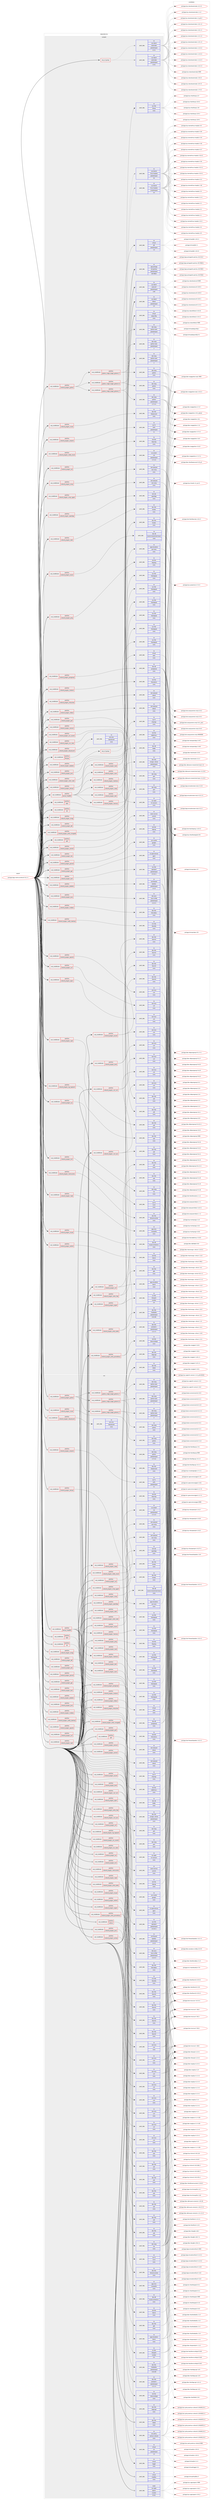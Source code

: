 digraph prolog {

# *************
# Graph options
# *************

newrank=true;
concentrate=true;
compound=true;
graph [rankdir=LR,fontname=Helvetica,fontsize=10,ranksep=1.5];#, ranksep=2.5, nodesep=0.2];
edge  [arrowhead=vee];
node  [fontname=Helvetica,fontsize=10];

# **********
# The ebuild
# **********

subgraph cluster_leftcol {
color=gray;
label=<<i>ebuild</i>>;
id [label="portage://app-metrics/collectd-5.8.1-r1", color=red, width=4, href="../app-metrics/collectd-5.8.1-r1.svg"];
}

# ****************
# The dependencies
# ****************

subgraph cluster_midcol {
color=gray;
label=<<i>dependencies</i>>;
subgraph cluster_compile {
fillcolor="#eeeeee";
style=filled;
label=<<i>compile</i>>;
subgraph any7948 {
dependency614478 [label=<<TABLE BORDER="0" CELLBORDER="1" CELLSPACING="0" CELLPADDING="4"><TR><TD CELLPADDING="10">any_of_group</TD></TR></TABLE>>, shape=none, color=red];subgraph pack462239 {
dependency614479 [label=<<TABLE BORDER="0" CELLBORDER="1" CELLSPACING="0" CELLPADDING="4" WIDTH="220"><TR><TD ROWSPAN="6" CELLPADDING="30">pack_dep</TD></TR><TR><TD WIDTH="110">no</TD></TR><TR><TD>sys-devel</TD></TR><TR><TD>automake</TD></TR><TR><TD>greaterequal</TD></TR><TR><TD>1.16.1</TD></TR></TABLE>>, shape=none, color=blue];
}
dependency614478:e -> dependency614479:w [weight=20,style="dotted",arrowhead="oinv"];
subgraph pack462240 {
dependency614480 [label=<<TABLE BORDER="0" CELLBORDER="1" CELLSPACING="0" CELLPADDING="4" WIDTH="220"><TR><TD ROWSPAN="6" CELLPADDING="30">pack_dep</TD></TR><TR><TD WIDTH="110">no</TD></TR><TR><TD>sys-devel</TD></TR><TR><TD>automake</TD></TR><TR><TD>greaterequal</TD></TR><TR><TD>1.15.1</TD></TR></TABLE>>, shape=none, color=blue];
}
dependency614478:e -> dependency614480:w [weight=20,style="dotted",arrowhead="oinv"];
}
id:e -> dependency614478:w [weight=20,style="solid",arrowhead="vee"];
subgraph cond144011 {
dependency614481 [label=<<TABLE BORDER="0" CELLBORDER="1" CELLSPACING="0" CELLPADDING="4"><TR><TD ROWSPAN="3" CELLPADDING="10">use_conditional</TD></TR><TR><TD>positive</TD></TR><TR><TD>collectd_plugins_amqp</TD></TR></TABLE>>, shape=none, color=red];
subgraph pack462241 {
dependency614482 [label=<<TABLE BORDER="0" CELLBORDER="1" CELLSPACING="0" CELLPADDING="4" WIDTH="220"><TR><TD ROWSPAN="6" CELLPADDING="30">pack_dep</TD></TR><TR><TD WIDTH="110">no</TD></TR><TR><TD>net-libs</TD></TR><TR><TD>rabbitmq-c</TD></TR><TR><TD>none</TD></TR><TR><TD></TD></TR></TABLE>>, shape=none, color=blue];
}
dependency614481:e -> dependency614482:w [weight=20,style="dashed",arrowhead="vee"];
}
id:e -> dependency614481:w [weight=20,style="solid",arrowhead="vee"];
subgraph cond144012 {
dependency614483 [label=<<TABLE BORDER="0" CELLBORDER="1" CELLSPACING="0" CELLPADDING="4"><TR><TD ROWSPAN="3" CELLPADDING="10">use_conditional</TD></TR><TR><TD>positive</TD></TR><TR><TD>collectd_plugins_apache</TD></TR></TABLE>>, shape=none, color=red];
subgraph pack462242 {
dependency614484 [label=<<TABLE BORDER="0" CELLBORDER="1" CELLSPACING="0" CELLPADDING="4" WIDTH="220"><TR><TD ROWSPAN="6" CELLPADDING="30">pack_dep</TD></TR><TR><TD WIDTH="110">no</TD></TR><TR><TD>net-misc</TD></TR><TR><TD>curl</TD></TR><TR><TD>none</TD></TR><TR><TD></TD></TR></TABLE>>, shape=none, color=blue];
}
dependency614483:e -> dependency614484:w [weight=20,style="dashed",arrowhead="vee"];
}
id:e -> dependency614483:w [weight=20,style="solid",arrowhead="vee"];
subgraph cond144013 {
dependency614485 [label=<<TABLE BORDER="0" CELLBORDER="1" CELLSPACING="0" CELLPADDING="4"><TR><TD ROWSPAN="3" CELLPADDING="10">use_conditional</TD></TR><TR><TD>positive</TD></TR><TR><TD>collectd_plugins_ascent</TD></TR></TABLE>>, shape=none, color=red];
subgraph pack462243 {
dependency614486 [label=<<TABLE BORDER="0" CELLBORDER="1" CELLSPACING="0" CELLPADDING="4" WIDTH="220"><TR><TD ROWSPAN="6" CELLPADDING="30">pack_dep</TD></TR><TR><TD WIDTH="110">no</TD></TR><TR><TD>net-misc</TD></TR><TR><TD>curl</TD></TR><TR><TD>none</TD></TR><TR><TD></TD></TR></TABLE>>, shape=none, color=blue];
}
dependency614485:e -> dependency614486:w [weight=20,style="dashed",arrowhead="vee"];
subgraph pack462244 {
dependency614487 [label=<<TABLE BORDER="0" CELLBORDER="1" CELLSPACING="0" CELLPADDING="4" WIDTH="220"><TR><TD ROWSPAN="6" CELLPADDING="30">pack_dep</TD></TR><TR><TD WIDTH="110">no</TD></TR><TR><TD>dev-libs</TD></TR><TR><TD>libxml2</TD></TR><TR><TD>none</TD></TR><TR><TD></TD></TR></TABLE>>, shape=none, color=blue];
}
dependency614485:e -> dependency614487:w [weight=20,style="dashed",arrowhead="vee"];
}
id:e -> dependency614485:w [weight=20,style="solid",arrowhead="vee"];
subgraph cond144014 {
dependency614488 [label=<<TABLE BORDER="0" CELLBORDER="1" CELLSPACING="0" CELLPADDING="4"><TR><TD ROWSPAN="3" CELLPADDING="10">use_conditional</TD></TR><TR><TD>positive</TD></TR><TR><TD>collectd_plugins_bind</TD></TR></TABLE>>, shape=none, color=red];
subgraph pack462245 {
dependency614489 [label=<<TABLE BORDER="0" CELLBORDER="1" CELLSPACING="0" CELLPADDING="4" WIDTH="220"><TR><TD ROWSPAN="6" CELLPADDING="30">pack_dep</TD></TR><TR><TD WIDTH="110">no</TD></TR><TR><TD>net-misc</TD></TR><TR><TD>curl</TD></TR><TR><TD>none</TD></TR><TR><TD></TD></TR></TABLE>>, shape=none, color=blue];
}
dependency614488:e -> dependency614489:w [weight=20,style="dashed",arrowhead="vee"];
subgraph pack462246 {
dependency614490 [label=<<TABLE BORDER="0" CELLBORDER="1" CELLSPACING="0" CELLPADDING="4" WIDTH="220"><TR><TD ROWSPAN="6" CELLPADDING="30">pack_dep</TD></TR><TR><TD WIDTH="110">no</TD></TR><TR><TD>dev-libs</TD></TR><TR><TD>libxml2</TD></TR><TR><TD>none</TD></TR><TR><TD></TD></TR></TABLE>>, shape=none, color=blue];
}
dependency614488:e -> dependency614490:w [weight=20,style="dashed",arrowhead="vee"];
}
id:e -> dependency614488:w [weight=20,style="solid",arrowhead="vee"];
subgraph cond144015 {
dependency614491 [label=<<TABLE BORDER="0" CELLBORDER="1" CELLSPACING="0" CELLPADDING="4"><TR><TD ROWSPAN="3" CELLPADDING="10">use_conditional</TD></TR><TR><TD>positive</TD></TR><TR><TD>collectd_plugins_ceph</TD></TR></TABLE>>, shape=none, color=red];
subgraph pack462247 {
dependency614492 [label=<<TABLE BORDER="0" CELLBORDER="1" CELLSPACING="0" CELLPADDING="4" WIDTH="220"><TR><TD ROWSPAN="6" CELLPADDING="30">pack_dep</TD></TR><TR><TD WIDTH="110">no</TD></TR><TR><TD>dev-libs</TD></TR><TR><TD>yajl</TD></TR><TR><TD>none</TD></TR><TR><TD></TD></TR></TABLE>>, shape=none, color=blue];
}
dependency614491:e -> dependency614492:w [weight=20,style="dashed",arrowhead="vee"];
}
id:e -> dependency614491:w [weight=20,style="solid",arrowhead="vee"];
subgraph cond144016 {
dependency614493 [label=<<TABLE BORDER="0" CELLBORDER="1" CELLSPACING="0" CELLPADDING="4"><TR><TD ROWSPAN="3" CELLPADDING="10">use_conditional</TD></TR><TR><TD>positive</TD></TR><TR><TD>collectd_plugins_curl</TD></TR></TABLE>>, shape=none, color=red];
subgraph pack462248 {
dependency614494 [label=<<TABLE BORDER="0" CELLBORDER="1" CELLSPACING="0" CELLPADDING="4" WIDTH="220"><TR><TD ROWSPAN="6" CELLPADDING="30">pack_dep</TD></TR><TR><TD WIDTH="110">no</TD></TR><TR><TD>net-misc</TD></TR><TR><TD>curl</TD></TR><TR><TD>none</TD></TR><TR><TD></TD></TR></TABLE>>, shape=none, color=blue];
}
dependency614493:e -> dependency614494:w [weight=20,style="dashed",arrowhead="vee"];
}
id:e -> dependency614493:w [weight=20,style="solid",arrowhead="vee"];
subgraph cond144017 {
dependency614495 [label=<<TABLE BORDER="0" CELLBORDER="1" CELLSPACING="0" CELLPADDING="4"><TR><TD ROWSPAN="3" CELLPADDING="10">use_conditional</TD></TR><TR><TD>positive</TD></TR><TR><TD>collectd_plugins_curl_json</TD></TR></TABLE>>, shape=none, color=red];
subgraph pack462249 {
dependency614496 [label=<<TABLE BORDER="0" CELLBORDER="1" CELLSPACING="0" CELLPADDING="4" WIDTH="220"><TR><TD ROWSPAN="6" CELLPADDING="30">pack_dep</TD></TR><TR><TD WIDTH="110">no</TD></TR><TR><TD>net-misc</TD></TR><TR><TD>curl</TD></TR><TR><TD>none</TD></TR><TR><TD></TD></TR></TABLE>>, shape=none, color=blue];
}
dependency614495:e -> dependency614496:w [weight=20,style="dashed",arrowhead="vee"];
subgraph pack462250 {
dependency614497 [label=<<TABLE BORDER="0" CELLBORDER="1" CELLSPACING="0" CELLPADDING="4" WIDTH="220"><TR><TD ROWSPAN="6" CELLPADDING="30">pack_dep</TD></TR><TR><TD WIDTH="110">no</TD></TR><TR><TD>dev-libs</TD></TR><TR><TD>yajl</TD></TR><TR><TD>none</TD></TR><TR><TD></TD></TR></TABLE>>, shape=none, color=blue];
}
dependency614495:e -> dependency614497:w [weight=20,style="dashed",arrowhead="vee"];
}
id:e -> dependency614495:w [weight=20,style="solid",arrowhead="vee"];
subgraph cond144018 {
dependency614498 [label=<<TABLE BORDER="0" CELLBORDER="1" CELLSPACING="0" CELLPADDING="4"><TR><TD ROWSPAN="3" CELLPADDING="10">use_conditional</TD></TR><TR><TD>positive</TD></TR><TR><TD>collectd_plugins_curl_xml</TD></TR></TABLE>>, shape=none, color=red];
subgraph pack462251 {
dependency614499 [label=<<TABLE BORDER="0" CELLBORDER="1" CELLSPACING="0" CELLPADDING="4" WIDTH="220"><TR><TD ROWSPAN="6" CELLPADDING="30">pack_dep</TD></TR><TR><TD WIDTH="110">no</TD></TR><TR><TD>net-misc</TD></TR><TR><TD>curl</TD></TR><TR><TD>none</TD></TR><TR><TD></TD></TR></TABLE>>, shape=none, color=blue];
}
dependency614498:e -> dependency614499:w [weight=20,style="dashed",arrowhead="vee"];
subgraph pack462252 {
dependency614500 [label=<<TABLE BORDER="0" CELLBORDER="1" CELLSPACING="0" CELLPADDING="4" WIDTH="220"><TR><TD ROWSPAN="6" CELLPADDING="30">pack_dep</TD></TR><TR><TD WIDTH="110">no</TD></TR><TR><TD>dev-libs</TD></TR><TR><TD>libxml2</TD></TR><TR><TD>none</TD></TR><TR><TD></TD></TR></TABLE>>, shape=none, color=blue];
}
dependency614498:e -> dependency614500:w [weight=20,style="dashed",arrowhead="vee"];
}
id:e -> dependency614498:w [weight=20,style="solid",arrowhead="vee"];
subgraph cond144019 {
dependency614501 [label=<<TABLE BORDER="0" CELLBORDER="1" CELLSPACING="0" CELLPADDING="4"><TR><TD ROWSPAN="3" CELLPADDING="10">use_conditional</TD></TR><TR><TD>positive</TD></TR><TR><TD>collectd_plugins_dbi</TD></TR></TABLE>>, shape=none, color=red];
subgraph pack462253 {
dependency614502 [label=<<TABLE BORDER="0" CELLBORDER="1" CELLSPACING="0" CELLPADDING="4" WIDTH="220"><TR><TD ROWSPAN="6" CELLPADDING="30">pack_dep</TD></TR><TR><TD WIDTH="110">no</TD></TR><TR><TD>dev-db</TD></TR><TR><TD>libdbi</TD></TR><TR><TD>none</TD></TR><TR><TD></TD></TR></TABLE>>, shape=none, color=blue];
}
dependency614501:e -> dependency614502:w [weight=20,style="dashed",arrowhead="vee"];
}
id:e -> dependency614501:w [weight=20,style="solid",arrowhead="vee"];
subgraph cond144020 {
dependency614503 [label=<<TABLE BORDER="0" CELLBORDER="1" CELLSPACING="0" CELLPADDING="4"><TR><TD ROWSPAN="3" CELLPADDING="10">use_conditional</TD></TR><TR><TD>positive</TD></TR><TR><TD>collectd_plugins_dns</TD></TR></TABLE>>, shape=none, color=red];
subgraph pack462254 {
dependency614504 [label=<<TABLE BORDER="0" CELLBORDER="1" CELLSPACING="0" CELLPADDING="4" WIDTH="220"><TR><TD ROWSPAN="6" CELLPADDING="30">pack_dep</TD></TR><TR><TD WIDTH="110">no</TD></TR><TR><TD>net-libs</TD></TR><TR><TD>libpcap</TD></TR><TR><TD>none</TD></TR><TR><TD></TD></TR></TABLE>>, shape=none, color=blue];
}
dependency614503:e -> dependency614504:w [weight=20,style="dashed",arrowhead="vee"];
}
id:e -> dependency614503:w [weight=20,style="solid",arrowhead="vee"];
subgraph cond144021 {
dependency614505 [label=<<TABLE BORDER="0" CELLBORDER="1" CELLSPACING="0" CELLPADDING="4"><TR><TD ROWSPAN="3" CELLPADDING="10">use_conditional</TD></TR><TR><TD>positive</TD></TR><TR><TD>collectd_plugins_gmond</TD></TR></TABLE>>, shape=none, color=red];
subgraph pack462255 {
dependency614506 [label=<<TABLE BORDER="0" CELLBORDER="1" CELLSPACING="0" CELLPADDING="4" WIDTH="220"><TR><TD ROWSPAN="6" CELLPADDING="30">pack_dep</TD></TR><TR><TD WIDTH="110">no</TD></TR><TR><TD>sys-cluster</TD></TR><TR><TD>ganglia</TD></TR><TR><TD>none</TD></TR><TR><TD></TD></TR></TABLE>>, shape=none, color=blue];
}
dependency614505:e -> dependency614506:w [weight=20,style="dashed",arrowhead="vee"];
}
id:e -> dependency614505:w [weight=20,style="solid",arrowhead="vee"];
subgraph cond144022 {
dependency614507 [label=<<TABLE BORDER="0" CELLBORDER="1" CELLSPACING="0" CELLPADDING="4"><TR><TD ROWSPAN="3" CELLPADDING="10">use_conditional</TD></TR><TR><TD>positive</TD></TR><TR><TD>collectd_plugins_gps</TD></TR></TABLE>>, shape=none, color=red];
subgraph pack462256 {
dependency614508 [label=<<TABLE BORDER="0" CELLBORDER="1" CELLSPACING="0" CELLPADDING="4" WIDTH="220"><TR><TD ROWSPAN="6" CELLPADDING="30">pack_dep</TD></TR><TR><TD WIDTH="110">no</TD></TR><TR><TD>sci-geosciences</TD></TR><TR><TD>gpsd</TD></TR><TR><TD>none</TD></TR><TR><TD></TD></TR></TABLE>>, shape=none, color=blue];
}
dependency614507:e -> dependency614508:w [weight=20,style="dashed",arrowhead="vee"];
}
id:e -> dependency614507:w [weight=20,style="solid",arrowhead="vee"];
subgraph cond144023 {
dependency614509 [label=<<TABLE BORDER="0" CELLBORDER="1" CELLSPACING="0" CELLPADDING="4"><TR><TD ROWSPAN="3" CELLPADDING="10">use_conditional</TD></TR><TR><TD>positive</TD></TR><TR><TD>collectd_plugins_ipmi</TD></TR></TABLE>>, shape=none, color=red];
subgraph pack462257 {
dependency614510 [label=<<TABLE BORDER="0" CELLBORDER="1" CELLSPACING="0" CELLPADDING="4" WIDTH="220"><TR><TD ROWSPAN="6" CELLPADDING="30">pack_dep</TD></TR><TR><TD WIDTH="110">no</TD></TR><TR><TD>sys-libs</TD></TR><TR><TD>openipmi</TD></TR><TR><TD>greaterequal</TD></TR><TR><TD>2.0.16-r1</TD></TR></TABLE>>, shape=none, color=blue];
}
dependency614509:e -> dependency614510:w [weight=20,style="dashed",arrowhead="vee"];
}
id:e -> dependency614509:w [weight=20,style="solid",arrowhead="vee"];
subgraph cond144024 {
dependency614511 [label=<<TABLE BORDER="0" CELLBORDER="1" CELLSPACING="0" CELLPADDING="4"><TR><TD ROWSPAN="3" CELLPADDING="10">use_conditional</TD></TR><TR><TD>positive</TD></TR><TR><TD>collectd_plugins_iptables</TD></TR></TABLE>>, shape=none, color=red];
subgraph any7949 {
dependency614512 [label=<<TABLE BORDER="0" CELLBORDER="1" CELLSPACING="0" CELLPADDING="4"><TR><TD CELLPADDING="10">any_of_group</TD></TR></TABLE>>, shape=none, color=red];subgraph pack462258 {
dependency614513 [label=<<TABLE BORDER="0" CELLBORDER="1" CELLSPACING="0" CELLPADDING="4" WIDTH="220"><TR><TD ROWSPAN="6" CELLPADDING="30">pack_dep</TD></TR><TR><TD WIDTH="110">no</TD></TR><TR><TD>sys-kernel</TD></TR><TR><TD>linux-headers</TD></TR><TR><TD>smallerequal</TD></TR><TR><TD>4.4</TD></TR></TABLE>>, shape=none, color=blue];
}
dependency614512:e -> dependency614513:w [weight=20,style="dotted",arrowhead="oinv"];
subgraph pack462259 {
dependency614514 [label=<<TABLE BORDER="0" CELLBORDER="1" CELLSPACING="0" CELLPADDING="4" WIDTH="220"><TR><TD ROWSPAN="6" CELLPADDING="30">pack_dep</TD></TR><TR><TD WIDTH="110">no</TD></TR><TR><TD>sys-kernel</TD></TR><TR><TD>linux-headers</TD></TR><TR><TD>greaterequal</TD></TR><TR><TD>4.6</TD></TR></TABLE>>, shape=none, color=blue];
}
dependency614512:e -> dependency614514:w [weight=20,style="dotted",arrowhead="oinv"];
}
dependency614511:e -> dependency614512:w [weight=20,style="dashed",arrowhead="vee"];
}
id:e -> dependency614511:w [weight=20,style="solid",arrowhead="vee"];
subgraph cond144025 {
dependency614515 [label=<<TABLE BORDER="0" CELLBORDER="1" CELLSPACING="0" CELLPADDING="4"><TR><TD ROWSPAN="3" CELLPADDING="10">use_conditional</TD></TR><TR><TD>positive</TD></TR><TR><TD>collectd_plugins_iptables</TD></TR></TABLE>>, shape=none, color=red];
subgraph pack462260 {
dependency614516 [label=<<TABLE BORDER="0" CELLBORDER="1" CELLSPACING="0" CELLPADDING="4" WIDTH="220"><TR><TD ROWSPAN="6" CELLPADDING="30">pack_dep</TD></TR><TR><TD WIDTH="110">no</TD></TR><TR><TD>net-firewall</TD></TR><TR><TD>iptables</TD></TR><TR><TD>greaterequal</TD></TR><TR><TD>1.4.13</TD></TR></TABLE>>, shape=none, color=blue];
}
dependency614515:e -> dependency614516:w [weight=20,style="dashed",arrowhead="vee"];
}
id:e -> dependency614515:w [weight=20,style="solid",arrowhead="vee"];
subgraph cond144026 {
dependency614517 [label=<<TABLE BORDER="0" CELLBORDER="1" CELLSPACING="0" CELLPADDING="4"><TR><TD ROWSPAN="3" CELLPADDING="10">use_conditional</TD></TR><TR><TD>positive</TD></TR><TR><TD>collectd_plugins_java</TD></TR></TABLE>>, shape=none, color=red];
subgraph pack462261 {
dependency614518 [label=<<TABLE BORDER="0" CELLBORDER="1" CELLSPACING="0" CELLPADDING="4" WIDTH="220"><TR><TD ROWSPAN="6" CELLPADDING="30">pack_dep</TD></TR><TR><TD WIDTH="110">no</TD></TR><TR><TD>dev-java</TD></TR><TR><TD>java-config</TD></TR><TR><TD>greaterequal</TD></TR><TR><TD>2.2.0-r3</TD></TR></TABLE>>, shape=none, color=blue];
}
dependency614517:e -> dependency614518:w [weight=20,style="dashed",arrowhead="vee"];
}
id:e -> dependency614517:w [weight=20,style="solid",arrowhead="vee"];
subgraph cond144027 {
dependency614519 [label=<<TABLE BORDER="0" CELLBORDER="1" CELLSPACING="0" CELLPADDING="4"><TR><TD ROWSPAN="3" CELLPADDING="10">use_conditional</TD></TR><TR><TD>positive</TD></TR><TR><TD>collectd_plugins_java</TD></TR></TABLE>>, shape=none, color=red];
subgraph pack462262 {
dependency614520 [label=<<TABLE BORDER="0" CELLBORDER="1" CELLSPACING="0" CELLPADDING="4" WIDTH="220"><TR><TD ROWSPAN="6" CELLPADDING="30">pack_dep</TD></TR><TR><TD WIDTH="110">no</TD></TR><TR><TD>virtual</TD></TR><TR><TD>jdk</TD></TR><TR><TD>greaterequal</TD></TR><TR><TD>1.6</TD></TR></TABLE>>, shape=none, color=blue];
}
dependency614519:e -> dependency614520:w [weight=20,style="dashed",arrowhead="vee"];
}
id:e -> dependency614519:w [weight=20,style="solid",arrowhead="vee"];
subgraph cond144028 {
dependency614521 [label=<<TABLE BORDER="0" CELLBORDER="1" CELLSPACING="0" CELLPADDING="4"><TR><TD ROWSPAN="3" CELLPADDING="10">use_conditional</TD></TR><TR><TD>positive</TD></TR><TR><TD>collectd_plugins_log_logstash</TD></TR></TABLE>>, shape=none, color=red];
subgraph pack462263 {
dependency614522 [label=<<TABLE BORDER="0" CELLBORDER="1" CELLSPACING="0" CELLPADDING="4" WIDTH="220"><TR><TD ROWSPAN="6" CELLPADDING="30">pack_dep</TD></TR><TR><TD WIDTH="110">no</TD></TR><TR><TD>dev-libs</TD></TR><TR><TD>yajl</TD></TR><TR><TD>none</TD></TR><TR><TD></TD></TR></TABLE>>, shape=none, color=blue];
}
dependency614521:e -> dependency614522:w [weight=20,style="dashed",arrowhead="vee"];
}
id:e -> dependency614521:w [weight=20,style="solid",arrowhead="vee"];
subgraph cond144029 {
dependency614523 [label=<<TABLE BORDER="0" CELLBORDER="1" CELLSPACING="0" CELLPADDING="4"><TR><TD ROWSPAN="3" CELLPADDING="10">use_conditional</TD></TR><TR><TD>positive</TD></TR><TR><TD>collectd_plugins_lua</TD></TR></TABLE>>, shape=none, color=red];
subgraph pack462264 {
dependency614524 [label=<<TABLE BORDER="0" CELLBORDER="1" CELLSPACING="0" CELLPADDING="4" WIDTH="220"><TR><TD ROWSPAN="6" CELLPADDING="30">pack_dep</TD></TR><TR><TD WIDTH="110">no</TD></TR><TR><TD>dev-lang</TD></TR><TR><TD>lua</TD></TR><TR><TD>none</TD></TR><TR><TD></TD></TR></TABLE>>, shape=none, color=blue];
}
dependency614523:e -> dependency614524:w [weight=20,style="dashed",arrowhead="vee"];
}
id:e -> dependency614523:w [weight=20,style="solid",arrowhead="vee"];
subgraph cond144030 {
dependency614525 [label=<<TABLE BORDER="0" CELLBORDER="1" CELLSPACING="0" CELLPADDING="4"><TR><TD ROWSPAN="3" CELLPADDING="10">use_conditional</TD></TR><TR><TD>positive</TD></TR><TR><TD>collectd_plugins_lvm</TD></TR></TABLE>>, shape=none, color=red];
subgraph pack462265 {
dependency614526 [label=<<TABLE BORDER="0" CELLBORDER="1" CELLSPACING="0" CELLPADDING="4" WIDTH="220"><TR><TD ROWSPAN="6" CELLPADDING="30">pack_dep</TD></TR><TR><TD WIDTH="110">no</TD></TR><TR><TD>sys-fs</TD></TR><TR><TD>lvm2</TD></TR><TR><TD>none</TD></TR><TR><TD></TD></TR></TABLE>>, shape=none, color=blue];
}
dependency614525:e -> dependency614526:w [weight=20,style="dashed",arrowhead="vee"];
}
id:e -> dependency614525:w [weight=20,style="solid",arrowhead="vee"];
subgraph cond144031 {
dependency614527 [label=<<TABLE BORDER="0" CELLBORDER="1" CELLSPACING="0" CELLPADDING="4"><TR><TD ROWSPAN="3" CELLPADDING="10">use_conditional</TD></TR><TR><TD>positive</TD></TR><TR><TD>collectd_plugins_memcachec</TD></TR></TABLE>>, shape=none, color=red];
subgraph pack462266 {
dependency614528 [label=<<TABLE BORDER="0" CELLBORDER="1" CELLSPACING="0" CELLPADDING="4" WIDTH="220"><TR><TD ROWSPAN="6" CELLPADDING="30">pack_dep</TD></TR><TR><TD WIDTH="110">no</TD></TR><TR><TD>dev-libs</TD></TR><TR><TD>libmemcached</TD></TR><TR><TD>none</TD></TR><TR><TD></TD></TR></TABLE>>, shape=none, color=blue];
}
dependency614527:e -> dependency614528:w [weight=20,style="dashed",arrowhead="vee"];
}
id:e -> dependency614527:w [weight=20,style="solid",arrowhead="vee"];
subgraph cond144032 {
dependency614529 [label=<<TABLE BORDER="0" CELLBORDER="1" CELLSPACING="0" CELLPADDING="4"><TR><TD ROWSPAN="3" CELLPADDING="10">use_conditional</TD></TR><TR><TD>positive</TD></TR><TR><TD>collectd_plugins_modbus</TD></TR></TABLE>>, shape=none, color=red];
subgraph pack462267 {
dependency614530 [label=<<TABLE BORDER="0" CELLBORDER="1" CELLSPACING="0" CELLPADDING="4" WIDTH="220"><TR><TD ROWSPAN="6" CELLPADDING="30">pack_dep</TD></TR><TR><TD WIDTH="110">no</TD></TR><TR><TD>dev-libs</TD></TR><TR><TD>libmodbus</TD></TR><TR><TD>none</TD></TR><TR><TD></TD></TR></TABLE>>, shape=none, color=blue];
}
dependency614529:e -> dependency614530:w [weight=20,style="dashed",arrowhead="vee"];
}
id:e -> dependency614529:w [weight=20,style="solid",arrowhead="vee"];
subgraph cond144033 {
dependency614531 [label=<<TABLE BORDER="0" CELLBORDER="1" CELLSPACING="0" CELLPADDING="4"><TR><TD ROWSPAN="3" CELLPADDING="10">use_conditional</TD></TR><TR><TD>positive</TD></TR><TR><TD>collectd_plugins_mqtt</TD></TR></TABLE>>, shape=none, color=red];
subgraph pack462268 {
dependency614532 [label=<<TABLE BORDER="0" CELLBORDER="1" CELLSPACING="0" CELLPADDING="4" WIDTH="220"><TR><TD ROWSPAN="6" CELLPADDING="30">pack_dep</TD></TR><TR><TD WIDTH="110">no</TD></TR><TR><TD>app-misc</TD></TR><TR><TD>mosquitto</TD></TR><TR><TD>none</TD></TR><TR><TD></TD></TR></TABLE>>, shape=none, color=blue];
}
dependency614531:e -> dependency614532:w [weight=20,style="dashed",arrowhead="vee"];
}
id:e -> dependency614531:w [weight=20,style="solid",arrowhead="vee"];
subgraph cond144034 {
dependency614533 [label=<<TABLE BORDER="0" CELLBORDER="1" CELLSPACING="0" CELLPADDING="4"><TR><TD ROWSPAN="3" CELLPADDING="10">use_conditional</TD></TR><TR><TD>positive</TD></TR><TR><TD>collectd_plugins_mysql</TD></TR></TABLE>>, shape=none, color=red];
subgraph pack462269 {
dependency614534 [label=<<TABLE BORDER="0" CELLBORDER="1" CELLSPACING="0" CELLPADDING="4" WIDTH="220"><TR><TD ROWSPAN="6" CELLPADDING="30">pack_dep</TD></TR><TR><TD WIDTH="110">no</TD></TR><TR><TD>dev-db</TD></TR><TR><TD>mysql-connector-c</TD></TR><TR><TD>none</TD></TR><TR><TD></TD></TR></TABLE>>, shape=none, color=blue];
}
dependency614533:e -> dependency614534:w [weight=20,style="dashed",arrowhead="vee"];
}
id:e -> dependency614533:w [weight=20,style="solid",arrowhead="vee"];
subgraph cond144035 {
dependency614535 [label=<<TABLE BORDER="0" CELLBORDER="1" CELLSPACING="0" CELLPADDING="4"><TR><TD ROWSPAN="3" CELLPADDING="10">use_conditional</TD></TR><TR><TD>positive</TD></TR><TR><TD>collectd_plugins_netlink</TD></TR></TABLE>>, shape=none, color=red];
subgraph pack462270 {
dependency614536 [label=<<TABLE BORDER="0" CELLBORDER="1" CELLSPACING="0" CELLPADDING="4" WIDTH="220"><TR><TD ROWSPAN="6" CELLPADDING="30">pack_dep</TD></TR><TR><TD WIDTH="110">no</TD></TR><TR><TD>net-libs</TD></TR><TR><TD>libmnl</TD></TR><TR><TD>none</TD></TR><TR><TD></TD></TR></TABLE>>, shape=none, color=blue];
}
dependency614535:e -> dependency614536:w [weight=20,style="dashed",arrowhead="vee"];
}
id:e -> dependency614535:w [weight=20,style="solid",arrowhead="vee"];
subgraph cond144036 {
dependency614537 [label=<<TABLE BORDER="0" CELLBORDER="1" CELLSPACING="0" CELLPADDING="4"><TR><TD ROWSPAN="3" CELLPADDING="10">use_conditional</TD></TR><TR><TD>positive</TD></TR><TR><TD>collectd_plugins_nginx</TD></TR></TABLE>>, shape=none, color=red];
subgraph pack462271 {
dependency614538 [label=<<TABLE BORDER="0" CELLBORDER="1" CELLSPACING="0" CELLPADDING="4" WIDTH="220"><TR><TD ROWSPAN="6" CELLPADDING="30">pack_dep</TD></TR><TR><TD WIDTH="110">no</TD></TR><TR><TD>net-misc</TD></TR><TR><TD>curl</TD></TR><TR><TD>none</TD></TR><TR><TD></TD></TR></TABLE>>, shape=none, color=blue];
}
dependency614537:e -> dependency614538:w [weight=20,style="dashed",arrowhead="vee"];
}
id:e -> dependency614537:w [weight=20,style="solid",arrowhead="vee"];
subgraph cond144037 {
dependency614539 [label=<<TABLE BORDER="0" CELLBORDER="1" CELLSPACING="0" CELLPADDING="4"><TR><TD ROWSPAN="3" CELLPADDING="10">use_conditional</TD></TR><TR><TD>positive</TD></TR><TR><TD>collectd_plugins_notify_desktop</TD></TR></TABLE>>, shape=none, color=red];
subgraph pack462272 {
dependency614540 [label=<<TABLE BORDER="0" CELLBORDER="1" CELLSPACING="0" CELLPADDING="4" WIDTH="220"><TR><TD ROWSPAN="6" CELLPADDING="30">pack_dep</TD></TR><TR><TD WIDTH="110">no</TD></TR><TR><TD>x11-libs</TD></TR><TR><TD>libnotify</TD></TR><TR><TD>none</TD></TR><TR><TD></TD></TR></TABLE>>, shape=none, color=blue];
}
dependency614539:e -> dependency614540:w [weight=20,style="dashed",arrowhead="vee"];
}
id:e -> dependency614539:w [weight=20,style="solid",arrowhead="vee"];
subgraph cond144038 {
dependency614541 [label=<<TABLE BORDER="0" CELLBORDER="1" CELLSPACING="0" CELLPADDING="4"><TR><TD ROWSPAN="3" CELLPADDING="10">use_conditional</TD></TR><TR><TD>positive</TD></TR><TR><TD>collectd_plugins_notify_email</TD></TR></TABLE>>, shape=none, color=red];
subgraph pack462273 {
dependency614542 [label=<<TABLE BORDER="0" CELLBORDER="1" CELLSPACING="0" CELLPADDING="4" WIDTH="220"><TR><TD ROWSPAN="6" CELLPADDING="30">pack_dep</TD></TR><TR><TD WIDTH="110">no</TD></TR><TR><TD>net-libs</TD></TR><TR><TD>libesmtp</TD></TR><TR><TD>none</TD></TR><TR><TD></TD></TR></TABLE>>, shape=none, color=blue];
}
dependency614541:e -> dependency614542:w [weight=20,style="dashed",arrowhead="vee"];
}
id:e -> dependency614541:w [weight=20,style="solid",arrowhead="vee"];
subgraph cond144039 {
dependency614543 [label=<<TABLE BORDER="0" CELLBORDER="1" CELLSPACING="0" CELLPADDING="4"><TR><TD ROWSPAN="3" CELLPADDING="10">use_conditional</TD></TR><TR><TD>positive</TD></TR><TR><TD>collectd_plugins_nut</TD></TR></TABLE>>, shape=none, color=red];
subgraph pack462274 {
dependency614544 [label=<<TABLE BORDER="0" CELLBORDER="1" CELLSPACING="0" CELLPADDING="4" WIDTH="220"><TR><TD ROWSPAN="6" CELLPADDING="30">pack_dep</TD></TR><TR><TD WIDTH="110">no</TD></TR><TR><TD>sys-power</TD></TR><TR><TD>nut</TD></TR><TR><TD>greaterequal</TD></TR><TR><TD>2.7.2-r2</TD></TR></TABLE>>, shape=none, color=blue];
}
dependency614543:e -> dependency614544:w [weight=20,style="dashed",arrowhead="vee"];
}
id:e -> dependency614543:w [weight=20,style="solid",arrowhead="vee"];
subgraph cond144040 {
dependency614545 [label=<<TABLE BORDER="0" CELLBORDER="1" CELLSPACING="0" CELLPADDING="4"><TR><TD ROWSPAN="3" CELLPADDING="10">use_conditional</TD></TR><TR><TD>positive</TD></TR><TR><TD>collectd_plugins_onewire</TD></TR></TABLE>>, shape=none, color=red];
subgraph pack462275 {
dependency614546 [label=<<TABLE BORDER="0" CELLBORDER="1" CELLSPACING="0" CELLPADDING="4" WIDTH="220"><TR><TD ROWSPAN="6" CELLPADDING="30">pack_dep</TD></TR><TR><TD WIDTH="110">no</TD></TR><TR><TD>sys-fs</TD></TR><TR><TD>owfs</TD></TR><TR><TD>greaterequal</TD></TR><TR><TD>3.1</TD></TR></TABLE>>, shape=none, color=blue];
}
dependency614545:e -> dependency614546:w [weight=20,style="dashed",arrowhead="vee"];
}
id:e -> dependency614545:w [weight=20,style="solid",arrowhead="vee"];
subgraph cond144041 {
dependency614547 [label=<<TABLE BORDER="0" CELLBORDER="1" CELLSPACING="0" CELLPADDING="4"><TR><TD ROWSPAN="3" CELLPADDING="10">use_conditional</TD></TR><TR><TD>positive</TD></TR><TR><TD>collectd_plugins_openldap</TD></TR></TABLE>>, shape=none, color=red];
subgraph pack462276 {
dependency614548 [label=<<TABLE BORDER="0" CELLBORDER="1" CELLSPACING="0" CELLPADDING="4" WIDTH="220"><TR><TD ROWSPAN="6" CELLPADDING="30">pack_dep</TD></TR><TR><TD WIDTH="110">no</TD></TR><TR><TD>net-nds</TD></TR><TR><TD>openldap</TD></TR><TR><TD>none</TD></TR><TR><TD></TD></TR></TABLE>>, shape=none, color=blue];
}
dependency614547:e -> dependency614548:w [weight=20,style="dashed",arrowhead="vee"];
}
id:e -> dependency614547:w [weight=20,style="solid",arrowhead="vee"];
subgraph cond144042 {
dependency614549 [label=<<TABLE BORDER="0" CELLBORDER="1" CELLSPACING="0" CELLPADDING="4"><TR><TD ROWSPAN="3" CELLPADDING="10">use_conditional</TD></TR><TR><TD>positive</TD></TR><TR><TD>collectd_plugins_oracle</TD></TR></TABLE>>, shape=none, color=red];
subgraph pack462277 {
dependency614550 [label=<<TABLE BORDER="0" CELLBORDER="1" CELLSPACING="0" CELLPADDING="4" WIDTH="220"><TR><TD ROWSPAN="6" CELLPADDING="30">pack_dep</TD></TR><TR><TD WIDTH="110">no</TD></TR><TR><TD>dev-db</TD></TR><TR><TD>oracle-instantclient-basic</TD></TR><TR><TD>none</TD></TR><TR><TD></TD></TR></TABLE>>, shape=none, color=blue];
}
dependency614549:e -> dependency614550:w [weight=20,style="dashed",arrowhead="vee"];
}
id:e -> dependency614549:w [weight=20,style="solid",arrowhead="vee"];
subgraph cond144043 {
dependency614551 [label=<<TABLE BORDER="0" CELLBORDER="1" CELLSPACING="0" CELLPADDING="4"><TR><TD ROWSPAN="3" CELLPADDING="10">use_conditional</TD></TR><TR><TD>positive</TD></TR><TR><TD>collectd_plugins_ovs_events</TD></TR></TABLE>>, shape=none, color=red];
subgraph pack462278 {
dependency614552 [label=<<TABLE BORDER="0" CELLBORDER="1" CELLSPACING="0" CELLPADDING="4" WIDTH="220"><TR><TD ROWSPAN="6" CELLPADDING="30">pack_dep</TD></TR><TR><TD WIDTH="110">no</TD></TR><TR><TD>dev-libs</TD></TR><TR><TD>yajl</TD></TR><TR><TD>none</TD></TR><TR><TD></TD></TR></TABLE>>, shape=none, color=blue];
}
dependency614551:e -> dependency614552:w [weight=20,style="dashed",arrowhead="vee"];
}
id:e -> dependency614551:w [weight=20,style="solid",arrowhead="vee"];
subgraph cond144044 {
dependency614553 [label=<<TABLE BORDER="0" CELLBORDER="1" CELLSPACING="0" CELLPADDING="4"><TR><TD ROWSPAN="3" CELLPADDING="10">use_conditional</TD></TR><TR><TD>positive</TD></TR><TR><TD>collectd_plugins_ovs_stats</TD></TR></TABLE>>, shape=none, color=red];
subgraph pack462279 {
dependency614554 [label=<<TABLE BORDER="0" CELLBORDER="1" CELLSPACING="0" CELLPADDING="4" WIDTH="220"><TR><TD ROWSPAN="6" CELLPADDING="30">pack_dep</TD></TR><TR><TD WIDTH="110">no</TD></TR><TR><TD>dev-libs</TD></TR><TR><TD>yajl</TD></TR><TR><TD>none</TD></TR><TR><TD></TD></TR></TABLE>>, shape=none, color=blue];
}
dependency614553:e -> dependency614554:w [weight=20,style="dashed",arrowhead="vee"];
}
id:e -> dependency614553:w [weight=20,style="solid",arrowhead="vee"];
subgraph cond144045 {
dependency614555 [label=<<TABLE BORDER="0" CELLBORDER="1" CELLSPACING="0" CELLPADDING="4"><TR><TD ROWSPAN="3" CELLPADDING="10">use_conditional</TD></TR><TR><TD>positive</TD></TR><TR><TD>collectd_plugins_perl</TD></TR></TABLE>>, shape=none, color=red];
subgraph pack462280 {
dependency614556 [label=<<TABLE BORDER="0" CELLBORDER="1" CELLSPACING="0" CELLPADDING="4" WIDTH="220"><TR><TD ROWSPAN="6" CELLPADDING="30">pack_dep</TD></TR><TR><TD WIDTH="110">no</TD></TR><TR><TD>dev-lang</TD></TR><TR><TD>perl</TD></TR><TR><TD>none</TD></TR><TR><TD></TD></TR></TABLE>>, shape=none, color=blue];
}
dependency614555:e -> dependency614556:w [weight=20,style="dashed",arrowhead="vee"];
}
id:e -> dependency614555:w [weight=20,style="solid",arrowhead="vee"];
subgraph cond144046 {
dependency614557 [label=<<TABLE BORDER="0" CELLBORDER="1" CELLSPACING="0" CELLPADDING="4"><TR><TD ROWSPAN="3" CELLPADDING="10">use_conditional</TD></TR><TR><TD>positive</TD></TR><TR><TD>collectd_plugins_ping</TD></TR></TABLE>>, shape=none, color=red];
subgraph pack462281 {
dependency614558 [label=<<TABLE BORDER="0" CELLBORDER="1" CELLSPACING="0" CELLPADDING="4" WIDTH="220"><TR><TD ROWSPAN="6" CELLPADDING="30">pack_dep</TD></TR><TR><TD WIDTH="110">no</TD></TR><TR><TD>net-libs</TD></TR><TR><TD>liboping</TD></TR><TR><TD>none</TD></TR><TR><TD></TD></TR></TABLE>>, shape=none, color=blue];
}
dependency614557:e -> dependency614558:w [weight=20,style="dashed",arrowhead="vee"];
}
id:e -> dependency614557:w [weight=20,style="solid",arrowhead="vee"];
subgraph cond144047 {
dependency614559 [label=<<TABLE BORDER="0" CELLBORDER="1" CELLSPACING="0" CELLPADDING="4"><TR><TD ROWSPAN="3" CELLPADDING="10">use_conditional</TD></TR><TR><TD>positive</TD></TR><TR><TD>collectd_plugins_postgresql</TD></TR></TABLE>>, shape=none, color=red];
subgraph pack462282 {
dependency614560 [label=<<TABLE BORDER="0" CELLBORDER="1" CELLSPACING="0" CELLPADDING="4" WIDTH="220"><TR><TD ROWSPAN="6" CELLPADDING="30">pack_dep</TD></TR><TR><TD WIDTH="110">no</TD></TR><TR><TD>dev-db</TD></TR><TR><TD>postgresql</TD></TR><TR><TD>none</TD></TR><TR><TD></TD></TR></TABLE>>, shape=none, color=blue];
}
dependency614559:e -> dependency614560:w [weight=20,style="dashed",arrowhead="vee"];
}
id:e -> dependency614559:w [weight=20,style="solid",arrowhead="vee"];
subgraph cond144048 {
dependency614561 [label=<<TABLE BORDER="0" CELLBORDER="1" CELLSPACING="0" CELLPADDING="4"><TR><TD ROWSPAN="3" CELLPADDING="10">use_conditional</TD></TR><TR><TD>positive</TD></TR><TR><TD>collectd_plugins_python</TD></TR></TABLE>>, shape=none, color=red];
subgraph cond144049 {
dependency614562 [label=<<TABLE BORDER="0" CELLBORDER="1" CELLSPACING="0" CELLPADDING="4"><TR><TD ROWSPAN="3" CELLPADDING="10">use_conditional</TD></TR><TR><TD>positive</TD></TR><TR><TD>python_single_target_python2_7</TD></TR></TABLE>>, shape=none, color=red];
subgraph pack462283 {
dependency614563 [label=<<TABLE BORDER="0" CELLBORDER="1" CELLSPACING="0" CELLPADDING="4" WIDTH="220"><TR><TD ROWSPAN="6" CELLPADDING="30">pack_dep</TD></TR><TR><TD WIDTH="110">no</TD></TR><TR><TD>dev-lang</TD></TR><TR><TD>python</TD></TR><TR><TD>greaterequal</TD></TR><TR><TD>2.7.5-r2</TD></TR></TABLE>>, shape=none, color=blue];
}
dependency614562:e -> dependency614563:w [weight=20,style="dashed",arrowhead="vee"];
subgraph pack462284 {
dependency614564 [label=<<TABLE BORDER="0" CELLBORDER="1" CELLSPACING="0" CELLPADDING="4" WIDTH="220"><TR><TD ROWSPAN="6" CELLPADDING="30">pack_dep</TD></TR><TR><TD WIDTH="110">no</TD></TR><TR><TD>dev-lang</TD></TR><TR><TD>python-exec</TD></TR><TR><TD>greaterequal</TD></TR><TR><TD>2</TD></TR></TABLE>>, shape=none, color=blue];
}
dependency614562:e -> dependency614564:w [weight=20,style="dashed",arrowhead="vee"];
}
dependency614561:e -> dependency614562:w [weight=20,style="dashed",arrowhead="vee"];
subgraph cond144050 {
dependency614565 [label=<<TABLE BORDER="0" CELLBORDER="1" CELLSPACING="0" CELLPADDING="4"><TR><TD ROWSPAN="3" CELLPADDING="10">use_conditional</TD></TR><TR><TD>positive</TD></TR><TR><TD>python_single_target_python3_6</TD></TR></TABLE>>, shape=none, color=red];
subgraph pack462285 {
dependency614566 [label=<<TABLE BORDER="0" CELLBORDER="1" CELLSPACING="0" CELLPADDING="4" WIDTH="220"><TR><TD ROWSPAN="6" CELLPADDING="30">pack_dep</TD></TR><TR><TD WIDTH="110">no</TD></TR><TR><TD>dev-lang</TD></TR><TR><TD>python</TD></TR><TR><TD>none</TD></TR><TR><TD></TD></TR></TABLE>>, shape=none, color=blue];
}
dependency614565:e -> dependency614566:w [weight=20,style="dashed",arrowhead="vee"];
subgraph pack462286 {
dependency614567 [label=<<TABLE BORDER="0" CELLBORDER="1" CELLSPACING="0" CELLPADDING="4" WIDTH="220"><TR><TD ROWSPAN="6" CELLPADDING="30">pack_dep</TD></TR><TR><TD WIDTH="110">no</TD></TR><TR><TD>dev-lang</TD></TR><TR><TD>python-exec</TD></TR><TR><TD>greaterequal</TD></TR><TR><TD>2</TD></TR></TABLE>>, shape=none, color=blue];
}
dependency614565:e -> dependency614567:w [weight=20,style="dashed",arrowhead="vee"];
}
dependency614561:e -> dependency614565:w [weight=20,style="dashed",arrowhead="vee"];
subgraph cond144051 {
dependency614568 [label=<<TABLE BORDER="0" CELLBORDER="1" CELLSPACING="0" CELLPADDING="4"><TR><TD ROWSPAN="3" CELLPADDING="10">use_conditional</TD></TR><TR><TD>positive</TD></TR><TR><TD>python_single_target_python3_7</TD></TR></TABLE>>, shape=none, color=red];
subgraph pack462287 {
dependency614569 [label=<<TABLE BORDER="0" CELLBORDER="1" CELLSPACING="0" CELLPADDING="4" WIDTH="220"><TR><TD ROWSPAN="6" CELLPADDING="30">pack_dep</TD></TR><TR><TD WIDTH="110">no</TD></TR><TR><TD>dev-lang</TD></TR><TR><TD>python</TD></TR><TR><TD>none</TD></TR><TR><TD></TD></TR></TABLE>>, shape=none, color=blue];
}
dependency614568:e -> dependency614569:w [weight=20,style="dashed",arrowhead="vee"];
subgraph pack462288 {
dependency614570 [label=<<TABLE BORDER="0" CELLBORDER="1" CELLSPACING="0" CELLPADDING="4" WIDTH="220"><TR><TD ROWSPAN="6" CELLPADDING="30">pack_dep</TD></TR><TR><TD WIDTH="110">no</TD></TR><TR><TD>dev-lang</TD></TR><TR><TD>python-exec</TD></TR><TR><TD>greaterequal</TD></TR><TR><TD>2</TD></TR></TABLE>>, shape=none, color=blue];
}
dependency614568:e -> dependency614570:w [weight=20,style="dashed",arrowhead="vee"];
}
dependency614561:e -> dependency614568:w [weight=20,style="dashed",arrowhead="vee"];
}
id:e -> dependency614561:w [weight=20,style="solid",arrowhead="vee"];
subgraph cond144052 {
dependency614571 [label=<<TABLE BORDER="0" CELLBORDER="1" CELLSPACING="0" CELLPADDING="4"><TR><TD ROWSPAN="3" CELLPADDING="10">use_conditional</TD></TR><TR><TD>positive</TD></TR><TR><TD>collectd_plugins_redis</TD></TR></TABLE>>, shape=none, color=red];
subgraph pack462289 {
dependency614572 [label=<<TABLE BORDER="0" CELLBORDER="1" CELLSPACING="0" CELLPADDING="4" WIDTH="220"><TR><TD ROWSPAN="6" CELLPADDING="30">pack_dep</TD></TR><TR><TD WIDTH="110">no</TD></TR><TR><TD>dev-libs</TD></TR><TR><TD>hiredis</TD></TR><TR><TD>none</TD></TR><TR><TD></TD></TR></TABLE>>, shape=none, color=blue];
}
dependency614571:e -> dependency614572:w [weight=20,style="dashed",arrowhead="vee"];
}
id:e -> dependency614571:w [weight=20,style="solid",arrowhead="vee"];
subgraph cond144053 {
dependency614573 [label=<<TABLE BORDER="0" CELLBORDER="1" CELLSPACING="0" CELLPADDING="4"><TR><TD ROWSPAN="3" CELLPADDING="10">use_conditional</TD></TR><TR><TD>positive</TD></TR><TR><TD>collectd_plugins_routeros</TD></TR></TABLE>>, shape=none, color=red];
subgraph pack462290 {
dependency614574 [label=<<TABLE BORDER="0" CELLBORDER="1" CELLSPACING="0" CELLPADDING="4" WIDTH="220"><TR><TD ROWSPAN="6" CELLPADDING="30">pack_dep</TD></TR><TR><TD WIDTH="110">no</TD></TR><TR><TD>net-libs</TD></TR><TR><TD>librouteros</TD></TR><TR><TD>none</TD></TR><TR><TD></TD></TR></TABLE>>, shape=none, color=blue];
}
dependency614573:e -> dependency614574:w [weight=20,style="dashed",arrowhead="vee"];
}
id:e -> dependency614573:w [weight=20,style="solid",arrowhead="vee"];
subgraph cond144054 {
dependency614575 [label=<<TABLE BORDER="0" CELLBORDER="1" CELLSPACING="0" CELLPADDING="4"><TR><TD ROWSPAN="3" CELLPADDING="10">use_conditional</TD></TR><TR><TD>positive</TD></TR><TR><TD>collectd_plugins_rrdcached</TD></TR></TABLE>>, shape=none, color=red];
subgraph pack462291 {
dependency614576 [label=<<TABLE BORDER="0" CELLBORDER="1" CELLSPACING="0" CELLPADDING="4" WIDTH="220"><TR><TD ROWSPAN="6" CELLPADDING="30">pack_dep</TD></TR><TR><TD WIDTH="110">no</TD></TR><TR><TD>net-analyzer</TD></TR><TR><TD>rrdtool</TD></TR><TR><TD>none</TD></TR><TR><TD></TD></TR></TABLE>>, shape=none, color=blue];
}
dependency614575:e -> dependency614576:w [weight=20,style="dashed",arrowhead="vee"];
}
id:e -> dependency614575:w [weight=20,style="solid",arrowhead="vee"];
subgraph cond144055 {
dependency614577 [label=<<TABLE BORDER="0" CELLBORDER="1" CELLSPACING="0" CELLPADDING="4"><TR><TD ROWSPAN="3" CELLPADDING="10">use_conditional</TD></TR><TR><TD>positive</TD></TR><TR><TD>collectd_plugins_rrdtool</TD></TR></TABLE>>, shape=none, color=red];
subgraph pack462292 {
dependency614578 [label=<<TABLE BORDER="0" CELLBORDER="1" CELLSPACING="0" CELLPADDING="4" WIDTH="220"><TR><TD ROWSPAN="6" CELLPADDING="30">pack_dep</TD></TR><TR><TD WIDTH="110">no</TD></TR><TR><TD>net-analyzer</TD></TR><TR><TD>rrdtool</TD></TR><TR><TD>none</TD></TR><TR><TD></TD></TR></TABLE>>, shape=none, color=blue];
}
dependency614577:e -> dependency614578:w [weight=20,style="dashed",arrowhead="vee"];
}
id:e -> dependency614577:w [weight=20,style="solid",arrowhead="vee"];
subgraph cond144056 {
dependency614579 [label=<<TABLE BORDER="0" CELLBORDER="1" CELLSPACING="0" CELLPADDING="4"><TR><TD ROWSPAN="3" CELLPADDING="10">use_conditional</TD></TR><TR><TD>positive</TD></TR><TR><TD>collectd_plugins_sensors</TD></TR></TABLE>>, shape=none, color=red];
subgraph pack462293 {
dependency614580 [label=<<TABLE BORDER="0" CELLBORDER="1" CELLSPACING="0" CELLPADDING="4" WIDTH="220"><TR><TD ROWSPAN="6" CELLPADDING="30">pack_dep</TD></TR><TR><TD WIDTH="110">no</TD></TR><TR><TD>sys-apps</TD></TR><TR><TD>lm-sensors</TD></TR><TR><TD>none</TD></TR><TR><TD></TD></TR></TABLE>>, shape=none, color=blue];
}
dependency614579:e -> dependency614580:w [weight=20,style="dashed",arrowhead="vee"];
}
id:e -> dependency614579:w [weight=20,style="solid",arrowhead="vee"];
subgraph cond144057 {
dependency614581 [label=<<TABLE BORDER="0" CELLBORDER="1" CELLSPACING="0" CELLPADDING="4"><TR><TD ROWSPAN="3" CELLPADDING="10">use_conditional</TD></TR><TR><TD>positive</TD></TR><TR><TD>collectd_plugins_sigrok</TD></TR></TABLE>>, shape=none, color=red];
subgraph pack462294 {
dependency614582 [label=<<TABLE BORDER="0" CELLBORDER="1" CELLSPACING="0" CELLPADDING="4" WIDTH="220"><TR><TD ROWSPAN="6" CELLPADDING="30">pack_dep</TD></TR><TR><TD WIDTH="110">no</TD></TR><TR><TD>sci-libs</TD></TR><TR><TD>libsigrok</TD></TR><TR><TD>smaller</TD></TR><TR><TD>0.4</TD></TR></TABLE>>, shape=none, color=blue];
}
dependency614581:e -> dependency614582:w [weight=20,style="dashed",arrowhead="vee"];
subgraph pack462295 {
dependency614583 [label=<<TABLE BORDER="0" CELLBORDER="1" CELLSPACING="0" CELLPADDING="4" WIDTH="220"><TR><TD ROWSPAN="6" CELLPADDING="30">pack_dep</TD></TR><TR><TD WIDTH="110">no</TD></TR><TR><TD>dev-libs</TD></TR><TR><TD>glib</TD></TR><TR><TD>none</TD></TR><TR><TD></TD></TR></TABLE>>, shape=none, color=blue];
}
dependency614581:e -> dependency614583:w [weight=20,style="dashed",arrowhead="vee"];
}
id:e -> dependency614581:w [weight=20,style="solid",arrowhead="vee"];
subgraph cond144058 {
dependency614584 [label=<<TABLE BORDER="0" CELLBORDER="1" CELLSPACING="0" CELLPADDING="4"><TR><TD ROWSPAN="3" CELLPADDING="10">use_conditional</TD></TR><TR><TD>positive</TD></TR><TR><TD>collectd_plugins_smart</TD></TR></TABLE>>, shape=none, color=red];
subgraph pack462296 {
dependency614585 [label=<<TABLE BORDER="0" CELLBORDER="1" CELLSPACING="0" CELLPADDING="4" WIDTH="220"><TR><TD ROWSPAN="6" CELLPADDING="30">pack_dep</TD></TR><TR><TD WIDTH="110">no</TD></TR><TR><TD>dev-libs</TD></TR><TR><TD>libatasmart</TD></TR><TR><TD>none</TD></TR><TR><TD></TD></TR></TABLE>>, shape=none, color=blue];
}
dependency614584:e -> dependency614585:w [weight=20,style="dashed",arrowhead="vee"];
}
id:e -> dependency614584:w [weight=20,style="solid",arrowhead="vee"];
subgraph cond144059 {
dependency614586 [label=<<TABLE BORDER="0" CELLBORDER="1" CELLSPACING="0" CELLPADDING="4"><TR><TD ROWSPAN="3" CELLPADDING="10">use_conditional</TD></TR><TR><TD>positive</TD></TR><TR><TD>collectd_plugins_snmp</TD></TR></TABLE>>, shape=none, color=red];
subgraph pack462297 {
dependency614587 [label=<<TABLE BORDER="0" CELLBORDER="1" CELLSPACING="0" CELLPADDING="4" WIDTH="220"><TR><TD ROWSPAN="6" CELLPADDING="30">pack_dep</TD></TR><TR><TD WIDTH="110">no</TD></TR><TR><TD>net-analyzer</TD></TR><TR><TD>net-snmp</TD></TR><TR><TD>none</TD></TR><TR><TD></TD></TR></TABLE>>, shape=none, color=blue];
}
dependency614586:e -> dependency614587:w [weight=20,style="dashed",arrowhead="vee"];
}
id:e -> dependency614586:w [weight=20,style="solid",arrowhead="vee"];
subgraph cond144060 {
dependency614588 [label=<<TABLE BORDER="0" CELLBORDER="1" CELLSPACING="0" CELLPADDING="4"><TR><TD ROWSPAN="3" CELLPADDING="10">use_conditional</TD></TR><TR><TD>positive</TD></TR><TR><TD>collectd_plugins_snmp_agent</TD></TR></TABLE>>, shape=none, color=red];
subgraph pack462298 {
dependency614589 [label=<<TABLE BORDER="0" CELLBORDER="1" CELLSPACING="0" CELLPADDING="4" WIDTH="220"><TR><TD ROWSPAN="6" CELLPADDING="30">pack_dep</TD></TR><TR><TD WIDTH="110">no</TD></TR><TR><TD>net-analyzer</TD></TR><TR><TD>net-snmp</TD></TR><TR><TD>none</TD></TR><TR><TD></TD></TR></TABLE>>, shape=none, color=blue];
}
dependency614588:e -> dependency614589:w [weight=20,style="dashed",arrowhead="vee"];
}
id:e -> dependency614588:w [weight=20,style="solid",arrowhead="vee"];
subgraph cond144061 {
dependency614590 [label=<<TABLE BORDER="0" CELLBORDER="1" CELLSPACING="0" CELLPADDING="4"><TR><TD ROWSPAN="3" CELLPADDING="10">use_conditional</TD></TR><TR><TD>positive</TD></TR><TR><TD>collectd_plugins_tokyotyrant</TD></TR></TABLE>>, shape=none, color=red];
subgraph pack462299 {
dependency614591 [label=<<TABLE BORDER="0" CELLBORDER="1" CELLSPACING="0" CELLPADDING="4" WIDTH="220"><TR><TD ROWSPAN="6" CELLPADDING="30">pack_dep</TD></TR><TR><TD WIDTH="110">no</TD></TR><TR><TD>net-misc</TD></TR><TR><TD>tokyotyrant</TD></TR><TR><TD>none</TD></TR><TR><TD></TD></TR></TABLE>>, shape=none, color=blue];
}
dependency614590:e -> dependency614591:w [weight=20,style="dashed",arrowhead="vee"];
}
id:e -> dependency614590:w [weight=20,style="solid",arrowhead="vee"];
subgraph cond144062 {
dependency614592 [label=<<TABLE BORDER="0" CELLBORDER="1" CELLSPACING="0" CELLPADDING="4"><TR><TD ROWSPAN="3" CELLPADDING="10">use_conditional</TD></TR><TR><TD>positive</TD></TR><TR><TD>collectd_plugins_varnish</TD></TR></TABLE>>, shape=none, color=red];
subgraph pack462300 {
dependency614593 [label=<<TABLE BORDER="0" CELLBORDER="1" CELLSPACING="0" CELLPADDING="4" WIDTH="220"><TR><TD ROWSPAN="6" CELLPADDING="30">pack_dep</TD></TR><TR><TD WIDTH="110">no</TD></TR><TR><TD>www-servers</TD></TR><TR><TD>varnish</TD></TR><TR><TD>none</TD></TR><TR><TD></TD></TR></TABLE>>, shape=none, color=blue];
}
dependency614592:e -> dependency614593:w [weight=20,style="dashed",arrowhead="vee"];
}
id:e -> dependency614592:w [weight=20,style="solid",arrowhead="vee"];
subgraph cond144063 {
dependency614594 [label=<<TABLE BORDER="0" CELLBORDER="1" CELLSPACING="0" CELLPADDING="4"><TR><TD ROWSPAN="3" CELLPADDING="10">use_conditional</TD></TR><TR><TD>positive</TD></TR><TR><TD>collectd_plugins_virt</TD></TR></TABLE>>, shape=none, color=red];
subgraph pack462301 {
dependency614595 [label=<<TABLE BORDER="0" CELLBORDER="1" CELLSPACING="0" CELLPADDING="4" WIDTH="220"><TR><TD ROWSPAN="6" CELLPADDING="30">pack_dep</TD></TR><TR><TD WIDTH="110">no</TD></TR><TR><TD>app-emulation</TD></TR><TR><TD>libvirt</TD></TR><TR><TD>none</TD></TR><TR><TD></TD></TR></TABLE>>, shape=none, color=blue];
}
dependency614594:e -> dependency614595:w [weight=20,style="dashed",arrowhead="vee"];
subgraph pack462302 {
dependency614596 [label=<<TABLE BORDER="0" CELLBORDER="1" CELLSPACING="0" CELLPADDING="4" WIDTH="220"><TR><TD ROWSPAN="6" CELLPADDING="30">pack_dep</TD></TR><TR><TD WIDTH="110">no</TD></TR><TR><TD>dev-libs</TD></TR><TR><TD>libxml2</TD></TR><TR><TD>none</TD></TR><TR><TD></TD></TR></TABLE>>, shape=none, color=blue];
}
dependency614594:e -> dependency614596:w [weight=20,style="dashed",arrowhead="vee"];
}
id:e -> dependency614594:w [weight=20,style="solid",arrowhead="vee"];
subgraph cond144064 {
dependency614597 [label=<<TABLE BORDER="0" CELLBORDER="1" CELLSPACING="0" CELLPADDING="4"><TR><TD ROWSPAN="3" CELLPADDING="10">use_conditional</TD></TR><TR><TD>positive</TD></TR><TR><TD>collectd_plugins_write_http</TD></TR></TABLE>>, shape=none, color=red];
subgraph pack462303 {
dependency614598 [label=<<TABLE BORDER="0" CELLBORDER="1" CELLSPACING="0" CELLPADDING="4" WIDTH="220"><TR><TD ROWSPAN="6" CELLPADDING="30">pack_dep</TD></TR><TR><TD WIDTH="110">no</TD></TR><TR><TD>net-misc</TD></TR><TR><TD>curl</TD></TR><TR><TD>none</TD></TR><TR><TD></TD></TR></TABLE>>, shape=none, color=blue];
}
dependency614597:e -> dependency614598:w [weight=20,style="dashed",arrowhead="vee"];
subgraph pack462304 {
dependency614599 [label=<<TABLE BORDER="0" CELLBORDER="1" CELLSPACING="0" CELLPADDING="4" WIDTH="220"><TR><TD ROWSPAN="6" CELLPADDING="30">pack_dep</TD></TR><TR><TD WIDTH="110">no</TD></TR><TR><TD>dev-libs</TD></TR><TR><TD>yajl</TD></TR><TR><TD>none</TD></TR><TR><TD></TD></TR></TABLE>>, shape=none, color=blue];
}
dependency614597:e -> dependency614599:w [weight=20,style="dashed",arrowhead="vee"];
}
id:e -> dependency614597:w [weight=20,style="solid",arrowhead="vee"];
subgraph cond144065 {
dependency614600 [label=<<TABLE BORDER="0" CELLBORDER="1" CELLSPACING="0" CELLPADDING="4"><TR><TD ROWSPAN="3" CELLPADDING="10">use_conditional</TD></TR><TR><TD>positive</TD></TR><TR><TD>collectd_plugins_write_kafka</TD></TR></TABLE>>, shape=none, color=red];
subgraph pack462305 {
dependency614601 [label=<<TABLE BORDER="0" CELLBORDER="1" CELLSPACING="0" CELLPADDING="4" WIDTH="220"><TR><TD ROWSPAN="6" CELLPADDING="30">pack_dep</TD></TR><TR><TD WIDTH="110">no</TD></TR><TR><TD>dev-libs</TD></TR><TR><TD>librdkafka</TD></TR><TR><TD>greaterequal</TD></TR><TR><TD>0.9.0.99</TD></TR></TABLE>>, shape=none, color=blue];
}
dependency614600:e -> dependency614601:w [weight=20,style="dashed",arrowhead="vee"];
subgraph pack462306 {
dependency614602 [label=<<TABLE BORDER="0" CELLBORDER="1" CELLSPACING="0" CELLPADDING="4" WIDTH="220"><TR><TD ROWSPAN="6" CELLPADDING="30">pack_dep</TD></TR><TR><TD WIDTH="110">no</TD></TR><TR><TD>dev-libs</TD></TR><TR><TD>yajl</TD></TR><TR><TD>none</TD></TR><TR><TD></TD></TR></TABLE>>, shape=none, color=blue];
}
dependency614600:e -> dependency614602:w [weight=20,style="dashed",arrowhead="vee"];
}
id:e -> dependency614600:w [weight=20,style="solid",arrowhead="vee"];
subgraph cond144066 {
dependency614603 [label=<<TABLE BORDER="0" CELLBORDER="1" CELLSPACING="0" CELLPADDING="4"><TR><TD ROWSPAN="3" CELLPADDING="10">use_conditional</TD></TR><TR><TD>positive</TD></TR><TR><TD>collectd_plugins_write_mongodb</TD></TR></TABLE>>, shape=none, color=red];
subgraph pack462307 {
dependency614604 [label=<<TABLE BORDER="0" CELLBORDER="1" CELLSPACING="0" CELLPADDING="4" WIDTH="220"><TR><TD ROWSPAN="6" CELLPADDING="30">pack_dep</TD></TR><TR><TD WIDTH="110">no</TD></TR><TR><TD>dev-libs</TD></TR><TR><TD>mongo-c-driver</TD></TR><TR><TD>greaterequal</TD></TR><TR><TD>1.8.2</TD></TR></TABLE>>, shape=none, color=blue];
}
dependency614603:e -> dependency614604:w [weight=20,style="dashed",arrowhead="vee"];
}
id:e -> dependency614603:w [weight=20,style="solid",arrowhead="vee"];
subgraph cond144067 {
dependency614605 [label=<<TABLE BORDER="0" CELLBORDER="1" CELLSPACING="0" CELLPADDING="4"><TR><TD ROWSPAN="3" CELLPADDING="10">use_conditional</TD></TR><TR><TD>positive</TD></TR><TR><TD>collectd_plugins_write_prometheus</TD></TR></TABLE>>, shape=none, color=red];
subgraph pack462308 {
dependency614606 [label=<<TABLE BORDER="0" CELLBORDER="1" CELLSPACING="0" CELLPADDING="4" WIDTH="220"><TR><TD ROWSPAN="6" CELLPADDING="30">pack_dep</TD></TR><TR><TD WIDTH="110">no</TD></TR><TR><TD>dev-libs</TD></TR><TR><TD>protobuf-c</TD></TR><TR><TD>greaterequal</TD></TR><TR><TD>1.2.1-r1</TD></TR></TABLE>>, shape=none, color=blue];
}
dependency614605:e -> dependency614606:w [weight=20,style="dashed",arrowhead="vee"];
subgraph pack462309 {
dependency614607 [label=<<TABLE BORDER="0" CELLBORDER="1" CELLSPACING="0" CELLPADDING="4" WIDTH="220"><TR><TD ROWSPAN="6" CELLPADDING="30">pack_dep</TD></TR><TR><TD WIDTH="110">no</TD></TR><TR><TD>net-libs</TD></TR><TR><TD>libmicrohttpd</TD></TR><TR><TD>none</TD></TR><TR><TD></TD></TR></TABLE>>, shape=none, color=blue];
}
dependency614605:e -> dependency614607:w [weight=20,style="dashed",arrowhead="vee"];
}
id:e -> dependency614605:w [weight=20,style="solid",arrowhead="vee"];
subgraph cond144068 {
dependency614608 [label=<<TABLE BORDER="0" CELLBORDER="1" CELLSPACING="0" CELLPADDING="4"><TR><TD ROWSPAN="3" CELLPADDING="10">use_conditional</TD></TR><TR><TD>positive</TD></TR><TR><TD>collectd_plugins_write_redis</TD></TR></TABLE>>, shape=none, color=red];
subgraph pack462310 {
dependency614609 [label=<<TABLE BORDER="0" CELLBORDER="1" CELLSPACING="0" CELLPADDING="4" WIDTH="220"><TR><TD ROWSPAN="6" CELLPADDING="30">pack_dep</TD></TR><TR><TD WIDTH="110">no</TD></TR><TR><TD>dev-libs</TD></TR><TR><TD>hiredis</TD></TR><TR><TD>none</TD></TR><TR><TD></TD></TR></TABLE>>, shape=none, color=blue];
}
dependency614608:e -> dependency614609:w [weight=20,style="dashed",arrowhead="vee"];
}
id:e -> dependency614608:w [weight=20,style="solid",arrowhead="vee"];
subgraph cond144069 {
dependency614610 [label=<<TABLE BORDER="0" CELLBORDER="1" CELLSPACING="0" CELLPADDING="4"><TR><TD ROWSPAN="3" CELLPADDING="10">use_conditional</TD></TR><TR><TD>positive</TD></TR><TR><TD>collectd_plugins_xencpu</TD></TR></TABLE>>, shape=none, color=red];
subgraph pack462311 {
dependency614611 [label=<<TABLE BORDER="0" CELLBORDER="1" CELLSPACING="0" CELLPADDING="4" WIDTH="220"><TR><TD ROWSPAN="6" CELLPADDING="30">pack_dep</TD></TR><TR><TD WIDTH="110">no</TD></TR><TR><TD>app-emulation</TD></TR><TR><TD>xen-tools</TD></TR><TR><TD>none</TD></TR><TR><TD></TD></TR></TABLE>>, shape=none, color=blue];
}
dependency614610:e -> dependency614611:w [weight=20,style="dashed",arrowhead="vee"];
}
id:e -> dependency614610:w [weight=20,style="solid",arrowhead="vee"];
subgraph cond144070 {
dependency614612 [label=<<TABLE BORDER="0" CELLBORDER="1" CELLSPACING="0" CELLPADDING="4"><TR><TD ROWSPAN="3" CELLPADDING="10">use_conditional</TD></TR><TR><TD>positive</TD></TR><TR><TD>filecaps</TD></TR></TABLE>>, shape=none, color=red];
subgraph pack462312 {
dependency614613 [label=<<TABLE BORDER="0" CELLBORDER="1" CELLSPACING="0" CELLPADDING="4" WIDTH="220"><TR><TD ROWSPAN="6" CELLPADDING="30">pack_dep</TD></TR><TR><TD WIDTH="110">no</TD></TR><TR><TD>sys-libs</TD></TR><TR><TD>libcap</TD></TR><TR><TD>none</TD></TR><TR><TD></TD></TR></TABLE>>, shape=none, color=blue];
}
dependency614612:e -> dependency614613:w [weight=20,style="dashed",arrowhead="vee"];
}
id:e -> dependency614612:w [weight=20,style="solid",arrowhead="vee"];
subgraph cond144071 {
dependency614614 [label=<<TABLE BORDER="0" CELLBORDER="1" CELLSPACING="0" CELLPADDING="4"><TR><TD ROWSPAN="3" CELLPADDING="10">use_conditional</TD></TR><TR><TD>positive</TD></TR><TR><TD>kernel_FreeBSD</TD></TR></TABLE>>, shape=none, color=red];
subgraph cond144072 {
dependency614615 [label=<<TABLE BORDER="0" CELLBORDER="1" CELLSPACING="0" CELLPADDING="4"><TR><TD ROWSPAN="3" CELLPADDING="10">use_conditional</TD></TR><TR><TD>positive</TD></TR><TR><TD>collectd_plugins_disk</TD></TR></TABLE>>, shape=none, color=red];
subgraph pack462313 {
dependency614616 [label=<<TABLE BORDER="0" CELLBORDER="1" CELLSPACING="0" CELLPADDING="4" WIDTH="220"><TR><TD ROWSPAN="6" CELLPADDING="30">pack_dep</TD></TR><TR><TD WIDTH="110">no</TD></TR><TR><TD>sys-libs</TD></TR><TR><TD>libstatgrab</TD></TR><TR><TD>none</TD></TR><TR><TD></TD></TR></TABLE>>, shape=none, color=blue];
}
dependency614615:e -> dependency614616:w [weight=20,style="dashed",arrowhead="vee"];
}
dependency614614:e -> dependency614615:w [weight=20,style="dashed",arrowhead="vee"];
subgraph cond144073 {
dependency614617 [label=<<TABLE BORDER="0" CELLBORDER="1" CELLSPACING="0" CELLPADDING="4"><TR><TD ROWSPAN="3" CELLPADDING="10">use_conditional</TD></TR><TR><TD>positive</TD></TR><TR><TD>collectd_plugins_interface</TD></TR></TABLE>>, shape=none, color=red];
subgraph pack462314 {
dependency614618 [label=<<TABLE BORDER="0" CELLBORDER="1" CELLSPACING="0" CELLPADDING="4" WIDTH="220"><TR><TD ROWSPAN="6" CELLPADDING="30">pack_dep</TD></TR><TR><TD WIDTH="110">no</TD></TR><TR><TD>sys-libs</TD></TR><TR><TD>libstatgrab</TD></TR><TR><TD>none</TD></TR><TR><TD></TD></TR></TABLE>>, shape=none, color=blue];
}
dependency614617:e -> dependency614618:w [weight=20,style="dashed",arrowhead="vee"];
}
dependency614614:e -> dependency614617:w [weight=20,style="dashed",arrowhead="vee"];
subgraph cond144074 {
dependency614619 [label=<<TABLE BORDER="0" CELLBORDER="1" CELLSPACING="0" CELLPADDING="4"><TR><TD ROWSPAN="3" CELLPADDING="10">use_conditional</TD></TR><TR><TD>positive</TD></TR><TR><TD>collectd_plugins_load</TD></TR></TABLE>>, shape=none, color=red];
subgraph pack462315 {
dependency614620 [label=<<TABLE BORDER="0" CELLBORDER="1" CELLSPACING="0" CELLPADDING="4" WIDTH="220"><TR><TD ROWSPAN="6" CELLPADDING="30">pack_dep</TD></TR><TR><TD WIDTH="110">no</TD></TR><TR><TD>sys-libs</TD></TR><TR><TD>libstatgrab</TD></TR><TR><TD>none</TD></TR><TR><TD></TD></TR></TABLE>>, shape=none, color=blue];
}
dependency614619:e -> dependency614620:w [weight=20,style="dashed",arrowhead="vee"];
}
dependency614614:e -> dependency614619:w [weight=20,style="dashed",arrowhead="vee"];
subgraph cond144075 {
dependency614621 [label=<<TABLE BORDER="0" CELLBORDER="1" CELLSPACING="0" CELLPADDING="4"><TR><TD ROWSPAN="3" CELLPADDING="10">use_conditional</TD></TR><TR><TD>positive</TD></TR><TR><TD>collectd_plugins_memory</TD></TR></TABLE>>, shape=none, color=red];
subgraph pack462316 {
dependency614622 [label=<<TABLE BORDER="0" CELLBORDER="1" CELLSPACING="0" CELLPADDING="4" WIDTH="220"><TR><TD ROWSPAN="6" CELLPADDING="30">pack_dep</TD></TR><TR><TD WIDTH="110">no</TD></TR><TR><TD>sys-libs</TD></TR><TR><TD>libstatgrab</TD></TR><TR><TD>none</TD></TR><TR><TD></TD></TR></TABLE>>, shape=none, color=blue];
}
dependency614621:e -> dependency614622:w [weight=20,style="dashed",arrowhead="vee"];
}
dependency614614:e -> dependency614621:w [weight=20,style="dashed",arrowhead="vee"];
subgraph cond144076 {
dependency614623 [label=<<TABLE BORDER="0" CELLBORDER="1" CELLSPACING="0" CELLPADDING="4"><TR><TD ROWSPAN="3" CELLPADDING="10">use_conditional</TD></TR><TR><TD>positive</TD></TR><TR><TD>collectd_plugins_swap</TD></TR></TABLE>>, shape=none, color=red];
subgraph pack462317 {
dependency614624 [label=<<TABLE BORDER="0" CELLBORDER="1" CELLSPACING="0" CELLPADDING="4" WIDTH="220"><TR><TD ROWSPAN="6" CELLPADDING="30">pack_dep</TD></TR><TR><TD WIDTH="110">no</TD></TR><TR><TD>sys-libs</TD></TR><TR><TD>libstatgrab</TD></TR><TR><TD>none</TD></TR><TR><TD></TD></TR></TABLE>>, shape=none, color=blue];
}
dependency614623:e -> dependency614624:w [weight=20,style="dashed",arrowhead="vee"];
}
dependency614614:e -> dependency614623:w [weight=20,style="dashed",arrowhead="vee"];
subgraph cond144077 {
dependency614625 [label=<<TABLE BORDER="0" CELLBORDER="1" CELLSPACING="0" CELLPADDING="4"><TR><TD ROWSPAN="3" CELLPADDING="10">use_conditional</TD></TR><TR><TD>positive</TD></TR><TR><TD>collectd_plugins_users</TD></TR></TABLE>>, shape=none, color=red];
subgraph pack462318 {
dependency614626 [label=<<TABLE BORDER="0" CELLBORDER="1" CELLSPACING="0" CELLPADDING="4" WIDTH="220"><TR><TD ROWSPAN="6" CELLPADDING="30">pack_dep</TD></TR><TR><TD WIDTH="110">no</TD></TR><TR><TD>sys-libs</TD></TR><TR><TD>libstatgrab</TD></TR><TR><TD>none</TD></TR><TR><TD></TD></TR></TABLE>>, shape=none, color=blue];
}
dependency614625:e -> dependency614626:w [weight=20,style="dashed",arrowhead="vee"];
}
dependency614614:e -> dependency614625:w [weight=20,style="dashed",arrowhead="vee"];
}
id:e -> dependency614614:w [weight=20,style="solid",arrowhead="vee"];
subgraph cond144078 {
dependency614627 [label=<<TABLE BORDER="0" CELLBORDER="1" CELLSPACING="0" CELLPADDING="4"><TR><TD ROWSPAN="3" CELLPADDING="10">use_conditional</TD></TR><TR><TD>positive</TD></TR><TR><TD>perl</TD></TR></TABLE>>, shape=none, color=red];
subgraph pack462319 {
dependency614628 [label=<<TABLE BORDER="0" CELLBORDER="1" CELLSPACING="0" CELLPADDING="4" WIDTH="220"><TR><TD ROWSPAN="6" CELLPADDING="30">pack_dep</TD></TR><TR><TD WIDTH="110">no</TD></TR><TR><TD>dev-lang</TD></TR><TR><TD>perl</TD></TR><TR><TD>none</TD></TR><TR><TD></TD></TR></TABLE>>, shape=none, color=blue];
}
dependency614627:e -> dependency614628:w [weight=20,style="dashed",arrowhead="vee"];
}
id:e -> dependency614627:w [weight=20,style="solid",arrowhead="vee"];
subgraph cond144079 {
dependency614629 [label=<<TABLE BORDER="0" CELLBORDER="1" CELLSPACING="0" CELLPADDING="4"><TR><TD ROWSPAN="3" CELLPADDING="10">use_conditional</TD></TR><TR><TD>positive</TD></TR><TR><TD>udev</TD></TR></TABLE>>, shape=none, color=red];
subgraph pack462320 {
dependency614630 [label=<<TABLE BORDER="0" CELLBORDER="1" CELLSPACING="0" CELLPADDING="4" WIDTH="220"><TR><TD ROWSPAN="6" CELLPADDING="30">pack_dep</TD></TR><TR><TD WIDTH="110">no</TD></TR><TR><TD>virtual</TD></TR><TR><TD>udev</TD></TR><TR><TD>none</TD></TR><TR><TD></TD></TR></TABLE>>, shape=none, color=blue];
}
dependency614629:e -> dependency614630:w [weight=20,style="dashed",arrowhead="vee"];
}
id:e -> dependency614629:w [weight=20,style="solid",arrowhead="vee"];
subgraph cond144080 {
dependency614631 [label=<<TABLE BORDER="0" CELLBORDER="1" CELLSPACING="0" CELLPADDING="4"><TR><TD ROWSPAN="3" CELLPADDING="10">use_conditional</TD></TR><TR><TD>positive</TD></TR><TR><TD>xfs</TD></TR></TABLE>>, shape=none, color=red];
subgraph pack462321 {
dependency614632 [label=<<TABLE BORDER="0" CELLBORDER="1" CELLSPACING="0" CELLPADDING="4" WIDTH="220"><TR><TD ROWSPAN="6" CELLPADDING="30">pack_dep</TD></TR><TR><TD WIDTH="110">no</TD></TR><TR><TD>sys-fs</TD></TR><TR><TD>xfsprogs</TD></TR><TR><TD>none</TD></TR><TR><TD></TD></TR></TABLE>>, shape=none, color=blue];
}
dependency614631:e -> dependency614632:w [weight=20,style="dashed",arrowhead="vee"];
}
id:e -> dependency614631:w [weight=20,style="solid",arrowhead="vee"];
subgraph pack462322 {
dependency614633 [label=<<TABLE BORDER="0" CELLBORDER="1" CELLSPACING="0" CELLPADDING="4" WIDTH="220"><TR><TD ROWSPAN="6" CELLPADDING="30">pack_dep</TD></TR><TR><TD WIDTH="110">no</TD></TR><TR><TD>app-portage</TD></TR><TR><TD>elt-patches</TD></TR><TR><TD>greaterequal</TD></TR><TR><TD>20170815</TD></TR></TABLE>>, shape=none, color=blue];
}
id:e -> dependency614633:w [weight=20,style="solid",arrowhead="vee"];
subgraph pack462323 {
dependency614634 [label=<<TABLE BORDER="0" CELLBORDER="1" CELLSPACING="0" CELLPADDING="4" WIDTH="220"><TR><TD ROWSPAN="6" CELLPADDING="30">pack_dep</TD></TR><TR><TD WIDTH="110">no</TD></TR><TR><TD>dev-libs</TD></TR><TR><TD>libgcrypt</TD></TR><TR><TD>none</TD></TR><TR><TD></TD></TR></TABLE>>, shape=none, color=blue];
}
id:e -> dependency614634:w [weight=20,style="solid",arrowhead="vee"];
subgraph pack462324 {
dependency614635 [label=<<TABLE BORDER="0" CELLBORDER="1" CELLSPACING="0" CELLPADDING="4" WIDTH="220"><TR><TD ROWSPAN="6" CELLPADDING="30">pack_dep</TD></TR><TR><TD WIDTH="110">no</TD></TR><TR><TD>dev-libs</TD></TR><TR><TD>libltdl</TD></TR><TR><TD>none</TD></TR><TR><TD></TD></TR></TABLE>>, shape=none, color=blue];
}
id:e -> dependency614635:w [weight=20,style="solid",arrowhead="vee"];
subgraph pack462325 {
dependency614636 [label=<<TABLE BORDER="0" CELLBORDER="1" CELLSPACING="0" CELLPADDING="4" WIDTH="220"><TR><TD ROWSPAN="6" CELLPADDING="30">pack_dep</TD></TR><TR><TD WIDTH="110">no</TD></TR><TR><TD>sys-devel</TD></TR><TR><TD>autoconf</TD></TR><TR><TD>greaterequal</TD></TR><TR><TD>2.69</TD></TR></TABLE>>, shape=none, color=blue];
}
id:e -> dependency614636:w [weight=20,style="solid",arrowhead="vee"];
subgraph pack462326 {
dependency614637 [label=<<TABLE BORDER="0" CELLBORDER="1" CELLSPACING="0" CELLPADDING="4" WIDTH="220"><TR><TD ROWSPAN="6" CELLPADDING="30">pack_dep</TD></TR><TR><TD WIDTH="110">no</TD></TR><TR><TD>sys-devel</TD></TR><TR><TD>libtool</TD></TR><TR><TD>greaterequal</TD></TR><TR><TD>2.4</TD></TR></TABLE>>, shape=none, color=blue];
}
id:e -> dependency614637:w [weight=20,style="solid",arrowhead="vee"];
subgraph pack462327 {
dependency614638 [label=<<TABLE BORDER="0" CELLBORDER="1" CELLSPACING="0" CELLPADDING="4" WIDTH="220"><TR><TD ROWSPAN="6" CELLPADDING="30">pack_dep</TD></TR><TR><TD WIDTH="110">no</TD></TR><TR><TD>virtual</TD></TR><TR><TD>pkgconfig</TD></TR><TR><TD>none</TD></TR><TR><TD></TD></TR></TABLE>>, shape=none, color=blue];
}
id:e -> dependency614638:w [weight=20,style="solid",arrowhead="vee"];
}
subgraph cluster_compileandrun {
fillcolor="#eeeeee";
style=filled;
label=<<i>compile and run</i>>;
}
subgraph cluster_run {
fillcolor="#eeeeee";
style=filled;
label=<<i>run</i>>;
subgraph cond144081 {
dependency614639 [label=<<TABLE BORDER="0" CELLBORDER="1" CELLSPACING="0" CELLPADDING="4"><TR><TD ROWSPAN="3" CELLPADDING="10">use_conditional</TD></TR><TR><TD>positive</TD></TR><TR><TD>collectd_plugins_amqp</TD></TR></TABLE>>, shape=none, color=red];
subgraph pack462328 {
dependency614640 [label=<<TABLE BORDER="0" CELLBORDER="1" CELLSPACING="0" CELLPADDING="4" WIDTH="220"><TR><TD ROWSPAN="6" CELLPADDING="30">pack_dep</TD></TR><TR><TD WIDTH="110">no</TD></TR><TR><TD>net-libs</TD></TR><TR><TD>rabbitmq-c</TD></TR><TR><TD>none</TD></TR><TR><TD></TD></TR></TABLE>>, shape=none, color=blue];
}
dependency614639:e -> dependency614640:w [weight=20,style="dashed",arrowhead="vee"];
}
id:e -> dependency614639:w [weight=20,style="solid",arrowhead="odot"];
subgraph cond144082 {
dependency614641 [label=<<TABLE BORDER="0" CELLBORDER="1" CELLSPACING="0" CELLPADDING="4"><TR><TD ROWSPAN="3" CELLPADDING="10">use_conditional</TD></TR><TR><TD>positive</TD></TR><TR><TD>collectd_plugins_apache</TD></TR></TABLE>>, shape=none, color=red];
subgraph pack462329 {
dependency614642 [label=<<TABLE BORDER="0" CELLBORDER="1" CELLSPACING="0" CELLPADDING="4" WIDTH="220"><TR><TD ROWSPAN="6" CELLPADDING="30">pack_dep</TD></TR><TR><TD WIDTH="110">no</TD></TR><TR><TD>net-misc</TD></TR><TR><TD>curl</TD></TR><TR><TD>none</TD></TR><TR><TD></TD></TR></TABLE>>, shape=none, color=blue];
}
dependency614641:e -> dependency614642:w [weight=20,style="dashed",arrowhead="vee"];
}
id:e -> dependency614641:w [weight=20,style="solid",arrowhead="odot"];
subgraph cond144083 {
dependency614643 [label=<<TABLE BORDER="0" CELLBORDER="1" CELLSPACING="0" CELLPADDING="4"><TR><TD ROWSPAN="3" CELLPADDING="10">use_conditional</TD></TR><TR><TD>positive</TD></TR><TR><TD>collectd_plugins_ascent</TD></TR></TABLE>>, shape=none, color=red];
subgraph pack462330 {
dependency614644 [label=<<TABLE BORDER="0" CELLBORDER="1" CELLSPACING="0" CELLPADDING="4" WIDTH="220"><TR><TD ROWSPAN="6" CELLPADDING="30">pack_dep</TD></TR><TR><TD WIDTH="110">no</TD></TR><TR><TD>net-misc</TD></TR><TR><TD>curl</TD></TR><TR><TD>none</TD></TR><TR><TD></TD></TR></TABLE>>, shape=none, color=blue];
}
dependency614643:e -> dependency614644:w [weight=20,style="dashed",arrowhead="vee"];
subgraph pack462331 {
dependency614645 [label=<<TABLE BORDER="0" CELLBORDER="1" CELLSPACING="0" CELLPADDING="4" WIDTH="220"><TR><TD ROWSPAN="6" CELLPADDING="30">pack_dep</TD></TR><TR><TD WIDTH="110">no</TD></TR><TR><TD>dev-libs</TD></TR><TR><TD>libxml2</TD></TR><TR><TD>none</TD></TR><TR><TD></TD></TR></TABLE>>, shape=none, color=blue];
}
dependency614643:e -> dependency614645:w [weight=20,style="dashed",arrowhead="vee"];
}
id:e -> dependency614643:w [weight=20,style="solid",arrowhead="odot"];
subgraph cond144084 {
dependency614646 [label=<<TABLE BORDER="0" CELLBORDER="1" CELLSPACING="0" CELLPADDING="4"><TR><TD ROWSPAN="3" CELLPADDING="10">use_conditional</TD></TR><TR><TD>positive</TD></TR><TR><TD>collectd_plugins_bind</TD></TR></TABLE>>, shape=none, color=red];
subgraph pack462332 {
dependency614647 [label=<<TABLE BORDER="0" CELLBORDER="1" CELLSPACING="0" CELLPADDING="4" WIDTH="220"><TR><TD ROWSPAN="6" CELLPADDING="30">pack_dep</TD></TR><TR><TD WIDTH="110">no</TD></TR><TR><TD>net-misc</TD></TR><TR><TD>curl</TD></TR><TR><TD>none</TD></TR><TR><TD></TD></TR></TABLE>>, shape=none, color=blue];
}
dependency614646:e -> dependency614647:w [weight=20,style="dashed",arrowhead="vee"];
subgraph pack462333 {
dependency614648 [label=<<TABLE BORDER="0" CELLBORDER="1" CELLSPACING="0" CELLPADDING="4" WIDTH="220"><TR><TD ROWSPAN="6" CELLPADDING="30">pack_dep</TD></TR><TR><TD WIDTH="110">no</TD></TR><TR><TD>dev-libs</TD></TR><TR><TD>libxml2</TD></TR><TR><TD>none</TD></TR><TR><TD></TD></TR></TABLE>>, shape=none, color=blue];
}
dependency614646:e -> dependency614648:w [weight=20,style="dashed",arrowhead="vee"];
}
id:e -> dependency614646:w [weight=20,style="solid",arrowhead="odot"];
subgraph cond144085 {
dependency614649 [label=<<TABLE BORDER="0" CELLBORDER="1" CELLSPACING="0" CELLPADDING="4"><TR><TD ROWSPAN="3" CELLPADDING="10">use_conditional</TD></TR><TR><TD>positive</TD></TR><TR><TD>collectd_plugins_ceph</TD></TR></TABLE>>, shape=none, color=red];
subgraph pack462334 {
dependency614650 [label=<<TABLE BORDER="0" CELLBORDER="1" CELLSPACING="0" CELLPADDING="4" WIDTH="220"><TR><TD ROWSPAN="6" CELLPADDING="30">pack_dep</TD></TR><TR><TD WIDTH="110">no</TD></TR><TR><TD>dev-libs</TD></TR><TR><TD>yajl</TD></TR><TR><TD>none</TD></TR><TR><TD></TD></TR></TABLE>>, shape=none, color=blue];
}
dependency614649:e -> dependency614650:w [weight=20,style="dashed",arrowhead="vee"];
}
id:e -> dependency614649:w [weight=20,style="solid",arrowhead="odot"];
subgraph cond144086 {
dependency614651 [label=<<TABLE BORDER="0" CELLBORDER="1" CELLSPACING="0" CELLPADDING="4"><TR><TD ROWSPAN="3" CELLPADDING="10">use_conditional</TD></TR><TR><TD>positive</TD></TR><TR><TD>collectd_plugins_curl</TD></TR></TABLE>>, shape=none, color=red];
subgraph pack462335 {
dependency614652 [label=<<TABLE BORDER="0" CELLBORDER="1" CELLSPACING="0" CELLPADDING="4" WIDTH="220"><TR><TD ROWSPAN="6" CELLPADDING="30">pack_dep</TD></TR><TR><TD WIDTH="110">no</TD></TR><TR><TD>net-misc</TD></TR><TR><TD>curl</TD></TR><TR><TD>none</TD></TR><TR><TD></TD></TR></TABLE>>, shape=none, color=blue];
}
dependency614651:e -> dependency614652:w [weight=20,style="dashed",arrowhead="vee"];
}
id:e -> dependency614651:w [weight=20,style="solid",arrowhead="odot"];
subgraph cond144087 {
dependency614653 [label=<<TABLE BORDER="0" CELLBORDER="1" CELLSPACING="0" CELLPADDING="4"><TR><TD ROWSPAN="3" CELLPADDING="10">use_conditional</TD></TR><TR><TD>positive</TD></TR><TR><TD>collectd_plugins_curl_json</TD></TR></TABLE>>, shape=none, color=red];
subgraph pack462336 {
dependency614654 [label=<<TABLE BORDER="0" CELLBORDER="1" CELLSPACING="0" CELLPADDING="4" WIDTH="220"><TR><TD ROWSPAN="6" CELLPADDING="30">pack_dep</TD></TR><TR><TD WIDTH="110">no</TD></TR><TR><TD>net-misc</TD></TR><TR><TD>curl</TD></TR><TR><TD>none</TD></TR><TR><TD></TD></TR></TABLE>>, shape=none, color=blue];
}
dependency614653:e -> dependency614654:w [weight=20,style="dashed",arrowhead="vee"];
subgraph pack462337 {
dependency614655 [label=<<TABLE BORDER="0" CELLBORDER="1" CELLSPACING="0" CELLPADDING="4" WIDTH="220"><TR><TD ROWSPAN="6" CELLPADDING="30">pack_dep</TD></TR><TR><TD WIDTH="110">no</TD></TR><TR><TD>dev-libs</TD></TR><TR><TD>yajl</TD></TR><TR><TD>none</TD></TR><TR><TD></TD></TR></TABLE>>, shape=none, color=blue];
}
dependency614653:e -> dependency614655:w [weight=20,style="dashed",arrowhead="vee"];
}
id:e -> dependency614653:w [weight=20,style="solid",arrowhead="odot"];
subgraph cond144088 {
dependency614656 [label=<<TABLE BORDER="0" CELLBORDER="1" CELLSPACING="0" CELLPADDING="4"><TR><TD ROWSPAN="3" CELLPADDING="10">use_conditional</TD></TR><TR><TD>positive</TD></TR><TR><TD>collectd_plugins_curl_xml</TD></TR></TABLE>>, shape=none, color=red];
subgraph pack462338 {
dependency614657 [label=<<TABLE BORDER="0" CELLBORDER="1" CELLSPACING="0" CELLPADDING="4" WIDTH="220"><TR><TD ROWSPAN="6" CELLPADDING="30">pack_dep</TD></TR><TR><TD WIDTH="110">no</TD></TR><TR><TD>net-misc</TD></TR><TR><TD>curl</TD></TR><TR><TD>none</TD></TR><TR><TD></TD></TR></TABLE>>, shape=none, color=blue];
}
dependency614656:e -> dependency614657:w [weight=20,style="dashed",arrowhead="vee"];
subgraph pack462339 {
dependency614658 [label=<<TABLE BORDER="0" CELLBORDER="1" CELLSPACING="0" CELLPADDING="4" WIDTH="220"><TR><TD ROWSPAN="6" CELLPADDING="30">pack_dep</TD></TR><TR><TD WIDTH="110">no</TD></TR><TR><TD>dev-libs</TD></TR><TR><TD>libxml2</TD></TR><TR><TD>none</TD></TR><TR><TD></TD></TR></TABLE>>, shape=none, color=blue];
}
dependency614656:e -> dependency614658:w [weight=20,style="dashed",arrowhead="vee"];
}
id:e -> dependency614656:w [weight=20,style="solid",arrowhead="odot"];
subgraph cond144089 {
dependency614659 [label=<<TABLE BORDER="0" CELLBORDER="1" CELLSPACING="0" CELLPADDING="4"><TR><TD ROWSPAN="3" CELLPADDING="10">use_conditional</TD></TR><TR><TD>positive</TD></TR><TR><TD>collectd_plugins_dbi</TD></TR></TABLE>>, shape=none, color=red];
subgraph pack462340 {
dependency614660 [label=<<TABLE BORDER="0" CELLBORDER="1" CELLSPACING="0" CELLPADDING="4" WIDTH="220"><TR><TD ROWSPAN="6" CELLPADDING="30">pack_dep</TD></TR><TR><TD WIDTH="110">no</TD></TR><TR><TD>dev-db</TD></TR><TR><TD>libdbi</TD></TR><TR><TD>none</TD></TR><TR><TD></TD></TR></TABLE>>, shape=none, color=blue];
}
dependency614659:e -> dependency614660:w [weight=20,style="dashed",arrowhead="vee"];
}
id:e -> dependency614659:w [weight=20,style="solid",arrowhead="odot"];
subgraph cond144090 {
dependency614661 [label=<<TABLE BORDER="0" CELLBORDER="1" CELLSPACING="0" CELLPADDING="4"><TR><TD ROWSPAN="3" CELLPADDING="10">use_conditional</TD></TR><TR><TD>positive</TD></TR><TR><TD>collectd_plugins_dns</TD></TR></TABLE>>, shape=none, color=red];
subgraph pack462341 {
dependency614662 [label=<<TABLE BORDER="0" CELLBORDER="1" CELLSPACING="0" CELLPADDING="4" WIDTH="220"><TR><TD ROWSPAN="6" CELLPADDING="30">pack_dep</TD></TR><TR><TD WIDTH="110">no</TD></TR><TR><TD>net-libs</TD></TR><TR><TD>libpcap</TD></TR><TR><TD>none</TD></TR><TR><TD></TD></TR></TABLE>>, shape=none, color=blue];
}
dependency614661:e -> dependency614662:w [weight=20,style="dashed",arrowhead="vee"];
}
id:e -> dependency614661:w [weight=20,style="solid",arrowhead="odot"];
subgraph cond144091 {
dependency614663 [label=<<TABLE BORDER="0" CELLBORDER="1" CELLSPACING="0" CELLPADDING="4"><TR><TD ROWSPAN="3" CELLPADDING="10">use_conditional</TD></TR><TR><TD>positive</TD></TR><TR><TD>collectd_plugins_gmond</TD></TR></TABLE>>, shape=none, color=red];
subgraph pack462342 {
dependency614664 [label=<<TABLE BORDER="0" CELLBORDER="1" CELLSPACING="0" CELLPADDING="4" WIDTH="220"><TR><TD ROWSPAN="6" CELLPADDING="30">pack_dep</TD></TR><TR><TD WIDTH="110">no</TD></TR><TR><TD>sys-cluster</TD></TR><TR><TD>ganglia</TD></TR><TR><TD>none</TD></TR><TR><TD></TD></TR></TABLE>>, shape=none, color=blue];
}
dependency614663:e -> dependency614664:w [weight=20,style="dashed",arrowhead="vee"];
}
id:e -> dependency614663:w [weight=20,style="solid",arrowhead="odot"];
subgraph cond144092 {
dependency614665 [label=<<TABLE BORDER="0" CELLBORDER="1" CELLSPACING="0" CELLPADDING="4"><TR><TD ROWSPAN="3" CELLPADDING="10">use_conditional</TD></TR><TR><TD>positive</TD></TR><TR><TD>collectd_plugins_gps</TD></TR></TABLE>>, shape=none, color=red];
subgraph pack462343 {
dependency614666 [label=<<TABLE BORDER="0" CELLBORDER="1" CELLSPACING="0" CELLPADDING="4" WIDTH="220"><TR><TD ROWSPAN="6" CELLPADDING="30">pack_dep</TD></TR><TR><TD WIDTH="110">no</TD></TR><TR><TD>sci-geosciences</TD></TR><TR><TD>gpsd</TD></TR><TR><TD>none</TD></TR><TR><TD></TD></TR></TABLE>>, shape=none, color=blue];
}
dependency614665:e -> dependency614666:w [weight=20,style="dashed",arrowhead="vee"];
}
id:e -> dependency614665:w [weight=20,style="solid",arrowhead="odot"];
subgraph cond144093 {
dependency614667 [label=<<TABLE BORDER="0" CELLBORDER="1" CELLSPACING="0" CELLPADDING="4"><TR><TD ROWSPAN="3" CELLPADDING="10">use_conditional</TD></TR><TR><TD>positive</TD></TR><TR><TD>collectd_plugins_ipmi</TD></TR></TABLE>>, shape=none, color=red];
subgraph pack462344 {
dependency614668 [label=<<TABLE BORDER="0" CELLBORDER="1" CELLSPACING="0" CELLPADDING="4" WIDTH="220"><TR><TD ROWSPAN="6" CELLPADDING="30">pack_dep</TD></TR><TR><TD WIDTH="110">no</TD></TR><TR><TD>sys-libs</TD></TR><TR><TD>openipmi</TD></TR><TR><TD>greaterequal</TD></TR><TR><TD>2.0.16-r1</TD></TR></TABLE>>, shape=none, color=blue];
}
dependency614667:e -> dependency614668:w [weight=20,style="dashed",arrowhead="vee"];
}
id:e -> dependency614667:w [weight=20,style="solid",arrowhead="odot"];
subgraph cond144094 {
dependency614669 [label=<<TABLE BORDER="0" CELLBORDER="1" CELLSPACING="0" CELLPADDING="4"><TR><TD ROWSPAN="3" CELLPADDING="10">use_conditional</TD></TR><TR><TD>positive</TD></TR><TR><TD>collectd_plugins_iptables</TD></TR></TABLE>>, shape=none, color=red];
subgraph pack462345 {
dependency614670 [label=<<TABLE BORDER="0" CELLBORDER="1" CELLSPACING="0" CELLPADDING="4" WIDTH="220"><TR><TD ROWSPAN="6" CELLPADDING="30">pack_dep</TD></TR><TR><TD WIDTH="110">no</TD></TR><TR><TD>net-firewall</TD></TR><TR><TD>iptables</TD></TR><TR><TD>greaterequal</TD></TR><TR><TD>1.4.13</TD></TR></TABLE>>, shape=none, color=blue];
}
dependency614669:e -> dependency614670:w [weight=20,style="dashed",arrowhead="vee"];
}
id:e -> dependency614669:w [weight=20,style="solid",arrowhead="odot"];
subgraph cond144095 {
dependency614671 [label=<<TABLE BORDER="0" CELLBORDER="1" CELLSPACING="0" CELLPADDING="4"><TR><TD ROWSPAN="3" CELLPADDING="10">use_conditional</TD></TR><TR><TD>positive</TD></TR><TR><TD>collectd_plugins_java</TD></TR></TABLE>>, shape=none, color=red];
subgraph pack462346 {
dependency614672 [label=<<TABLE BORDER="0" CELLBORDER="1" CELLSPACING="0" CELLPADDING="4" WIDTH="220"><TR><TD ROWSPAN="6" CELLPADDING="30">pack_dep</TD></TR><TR><TD WIDTH="110">no</TD></TR><TR><TD>dev-java</TD></TR><TR><TD>java-config</TD></TR><TR><TD>greaterequal</TD></TR><TR><TD>2.2.0-r3</TD></TR></TABLE>>, shape=none, color=blue];
}
dependency614671:e -> dependency614672:w [weight=20,style="dashed",arrowhead="vee"];
}
id:e -> dependency614671:w [weight=20,style="solid",arrowhead="odot"];
subgraph cond144096 {
dependency614673 [label=<<TABLE BORDER="0" CELLBORDER="1" CELLSPACING="0" CELLPADDING="4"><TR><TD ROWSPAN="3" CELLPADDING="10">use_conditional</TD></TR><TR><TD>positive</TD></TR><TR><TD>collectd_plugins_java</TD></TR></TABLE>>, shape=none, color=red];
subgraph pack462347 {
dependency614674 [label=<<TABLE BORDER="0" CELLBORDER="1" CELLSPACING="0" CELLPADDING="4" WIDTH="220"><TR><TD ROWSPAN="6" CELLPADDING="30">pack_dep</TD></TR><TR><TD WIDTH="110">no</TD></TR><TR><TD>virtual</TD></TR><TR><TD>jre</TD></TR><TR><TD>greaterequal</TD></TR><TR><TD>1.6</TD></TR></TABLE>>, shape=none, color=blue];
}
dependency614673:e -> dependency614674:w [weight=20,style="dashed",arrowhead="vee"];
}
id:e -> dependency614673:w [weight=20,style="solid",arrowhead="odot"];
subgraph cond144097 {
dependency614675 [label=<<TABLE BORDER="0" CELLBORDER="1" CELLSPACING="0" CELLPADDING="4"><TR><TD ROWSPAN="3" CELLPADDING="10">use_conditional</TD></TR><TR><TD>positive</TD></TR><TR><TD>collectd_plugins_log_logstash</TD></TR></TABLE>>, shape=none, color=red];
subgraph pack462348 {
dependency614676 [label=<<TABLE BORDER="0" CELLBORDER="1" CELLSPACING="0" CELLPADDING="4" WIDTH="220"><TR><TD ROWSPAN="6" CELLPADDING="30">pack_dep</TD></TR><TR><TD WIDTH="110">no</TD></TR><TR><TD>dev-libs</TD></TR><TR><TD>yajl</TD></TR><TR><TD>none</TD></TR><TR><TD></TD></TR></TABLE>>, shape=none, color=blue];
}
dependency614675:e -> dependency614676:w [weight=20,style="dashed",arrowhead="vee"];
}
id:e -> dependency614675:w [weight=20,style="solid",arrowhead="odot"];
subgraph cond144098 {
dependency614677 [label=<<TABLE BORDER="0" CELLBORDER="1" CELLSPACING="0" CELLPADDING="4"><TR><TD ROWSPAN="3" CELLPADDING="10">use_conditional</TD></TR><TR><TD>positive</TD></TR><TR><TD>collectd_plugins_lua</TD></TR></TABLE>>, shape=none, color=red];
subgraph pack462349 {
dependency614678 [label=<<TABLE BORDER="0" CELLBORDER="1" CELLSPACING="0" CELLPADDING="4" WIDTH="220"><TR><TD ROWSPAN="6" CELLPADDING="30">pack_dep</TD></TR><TR><TD WIDTH="110">no</TD></TR><TR><TD>dev-lang</TD></TR><TR><TD>lua</TD></TR><TR><TD>none</TD></TR><TR><TD></TD></TR></TABLE>>, shape=none, color=blue];
}
dependency614677:e -> dependency614678:w [weight=20,style="dashed",arrowhead="vee"];
}
id:e -> dependency614677:w [weight=20,style="solid",arrowhead="odot"];
subgraph cond144099 {
dependency614679 [label=<<TABLE BORDER="0" CELLBORDER="1" CELLSPACING="0" CELLPADDING="4"><TR><TD ROWSPAN="3" CELLPADDING="10">use_conditional</TD></TR><TR><TD>positive</TD></TR><TR><TD>collectd_plugins_lvm</TD></TR></TABLE>>, shape=none, color=red];
subgraph pack462350 {
dependency614680 [label=<<TABLE BORDER="0" CELLBORDER="1" CELLSPACING="0" CELLPADDING="4" WIDTH="220"><TR><TD ROWSPAN="6" CELLPADDING="30">pack_dep</TD></TR><TR><TD WIDTH="110">no</TD></TR><TR><TD>sys-fs</TD></TR><TR><TD>lvm2</TD></TR><TR><TD>none</TD></TR><TR><TD></TD></TR></TABLE>>, shape=none, color=blue];
}
dependency614679:e -> dependency614680:w [weight=20,style="dashed",arrowhead="vee"];
}
id:e -> dependency614679:w [weight=20,style="solid",arrowhead="odot"];
subgraph cond144100 {
dependency614681 [label=<<TABLE BORDER="0" CELLBORDER="1" CELLSPACING="0" CELLPADDING="4"><TR><TD ROWSPAN="3" CELLPADDING="10">use_conditional</TD></TR><TR><TD>positive</TD></TR><TR><TD>collectd_plugins_memcachec</TD></TR></TABLE>>, shape=none, color=red];
subgraph pack462351 {
dependency614682 [label=<<TABLE BORDER="0" CELLBORDER="1" CELLSPACING="0" CELLPADDING="4" WIDTH="220"><TR><TD ROWSPAN="6" CELLPADDING="30">pack_dep</TD></TR><TR><TD WIDTH="110">no</TD></TR><TR><TD>dev-libs</TD></TR><TR><TD>libmemcached</TD></TR><TR><TD>none</TD></TR><TR><TD></TD></TR></TABLE>>, shape=none, color=blue];
}
dependency614681:e -> dependency614682:w [weight=20,style="dashed",arrowhead="vee"];
}
id:e -> dependency614681:w [weight=20,style="solid",arrowhead="odot"];
subgraph cond144101 {
dependency614683 [label=<<TABLE BORDER="0" CELLBORDER="1" CELLSPACING="0" CELLPADDING="4"><TR><TD ROWSPAN="3" CELLPADDING="10">use_conditional</TD></TR><TR><TD>positive</TD></TR><TR><TD>collectd_plugins_modbus</TD></TR></TABLE>>, shape=none, color=red];
subgraph pack462352 {
dependency614684 [label=<<TABLE BORDER="0" CELLBORDER="1" CELLSPACING="0" CELLPADDING="4" WIDTH="220"><TR><TD ROWSPAN="6" CELLPADDING="30">pack_dep</TD></TR><TR><TD WIDTH="110">no</TD></TR><TR><TD>dev-libs</TD></TR><TR><TD>libmodbus</TD></TR><TR><TD>none</TD></TR><TR><TD></TD></TR></TABLE>>, shape=none, color=blue];
}
dependency614683:e -> dependency614684:w [weight=20,style="dashed",arrowhead="vee"];
}
id:e -> dependency614683:w [weight=20,style="solid",arrowhead="odot"];
subgraph cond144102 {
dependency614685 [label=<<TABLE BORDER="0" CELLBORDER="1" CELLSPACING="0" CELLPADDING="4"><TR><TD ROWSPAN="3" CELLPADDING="10">use_conditional</TD></TR><TR><TD>positive</TD></TR><TR><TD>collectd_plugins_mqtt</TD></TR></TABLE>>, shape=none, color=red];
subgraph pack462353 {
dependency614686 [label=<<TABLE BORDER="0" CELLBORDER="1" CELLSPACING="0" CELLPADDING="4" WIDTH="220"><TR><TD ROWSPAN="6" CELLPADDING="30">pack_dep</TD></TR><TR><TD WIDTH="110">no</TD></TR><TR><TD>app-misc</TD></TR><TR><TD>mosquitto</TD></TR><TR><TD>none</TD></TR><TR><TD></TD></TR></TABLE>>, shape=none, color=blue];
}
dependency614685:e -> dependency614686:w [weight=20,style="dashed",arrowhead="vee"];
}
id:e -> dependency614685:w [weight=20,style="solid",arrowhead="odot"];
subgraph cond144103 {
dependency614687 [label=<<TABLE BORDER="0" CELLBORDER="1" CELLSPACING="0" CELLPADDING="4"><TR><TD ROWSPAN="3" CELLPADDING="10">use_conditional</TD></TR><TR><TD>positive</TD></TR><TR><TD>collectd_plugins_mysql</TD></TR></TABLE>>, shape=none, color=red];
subgraph pack462354 {
dependency614688 [label=<<TABLE BORDER="0" CELLBORDER="1" CELLSPACING="0" CELLPADDING="4" WIDTH="220"><TR><TD ROWSPAN="6" CELLPADDING="30">pack_dep</TD></TR><TR><TD WIDTH="110">no</TD></TR><TR><TD>dev-db</TD></TR><TR><TD>mysql-connector-c</TD></TR><TR><TD>none</TD></TR><TR><TD></TD></TR></TABLE>>, shape=none, color=blue];
}
dependency614687:e -> dependency614688:w [weight=20,style="dashed",arrowhead="vee"];
}
id:e -> dependency614687:w [weight=20,style="solid",arrowhead="odot"];
subgraph cond144104 {
dependency614689 [label=<<TABLE BORDER="0" CELLBORDER="1" CELLSPACING="0" CELLPADDING="4"><TR><TD ROWSPAN="3" CELLPADDING="10">use_conditional</TD></TR><TR><TD>positive</TD></TR><TR><TD>collectd_plugins_netlink</TD></TR></TABLE>>, shape=none, color=red];
subgraph pack462355 {
dependency614690 [label=<<TABLE BORDER="0" CELLBORDER="1" CELLSPACING="0" CELLPADDING="4" WIDTH="220"><TR><TD ROWSPAN="6" CELLPADDING="30">pack_dep</TD></TR><TR><TD WIDTH="110">no</TD></TR><TR><TD>net-libs</TD></TR><TR><TD>libmnl</TD></TR><TR><TD>none</TD></TR><TR><TD></TD></TR></TABLE>>, shape=none, color=blue];
}
dependency614689:e -> dependency614690:w [weight=20,style="dashed",arrowhead="vee"];
}
id:e -> dependency614689:w [weight=20,style="solid",arrowhead="odot"];
subgraph cond144105 {
dependency614691 [label=<<TABLE BORDER="0" CELLBORDER="1" CELLSPACING="0" CELLPADDING="4"><TR><TD ROWSPAN="3" CELLPADDING="10">use_conditional</TD></TR><TR><TD>positive</TD></TR><TR><TD>collectd_plugins_nginx</TD></TR></TABLE>>, shape=none, color=red];
subgraph pack462356 {
dependency614692 [label=<<TABLE BORDER="0" CELLBORDER="1" CELLSPACING="0" CELLPADDING="4" WIDTH="220"><TR><TD ROWSPAN="6" CELLPADDING="30">pack_dep</TD></TR><TR><TD WIDTH="110">no</TD></TR><TR><TD>net-misc</TD></TR><TR><TD>curl</TD></TR><TR><TD>none</TD></TR><TR><TD></TD></TR></TABLE>>, shape=none, color=blue];
}
dependency614691:e -> dependency614692:w [weight=20,style="dashed",arrowhead="vee"];
}
id:e -> dependency614691:w [weight=20,style="solid",arrowhead="odot"];
subgraph cond144106 {
dependency614693 [label=<<TABLE BORDER="0" CELLBORDER="1" CELLSPACING="0" CELLPADDING="4"><TR><TD ROWSPAN="3" CELLPADDING="10">use_conditional</TD></TR><TR><TD>positive</TD></TR><TR><TD>collectd_plugins_notify_desktop</TD></TR></TABLE>>, shape=none, color=red];
subgraph pack462357 {
dependency614694 [label=<<TABLE BORDER="0" CELLBORDER="1" CELLSPACING="0" CELLPADDING="4" WIDTH="220"><TR><TD ROWSPAN="6" CELLPADDING="30">pack_dep</TD></TR><TR><TD WIDTH="110">no</TD></TR><TR><TD>x11-libs</TD></TR><TR><TD>libnotify</TD></TR><TR><TD>none</TD></TR><TR><TD></TD></TR></TABLE>>, shape=none, color=blue];
}
dependency614693:e -> dependency614694:w [weight=20,style="dashed",arrowhead="vee"];
}
id:e -> dependency614693:w [weight=20,style="solid",arrowhead="odot"];
subgraph cond144107 {
dependency614695 [label=<<TABLE BORDER="0" CELLBORDER="1" CELLSPACING="0" CELLPADDING="4"><TR><TD ROWSPAN="3" CELLPADDING="10">use_conditional</TD></TR><TR><TD>positive</TD></TR><TR><TD>collectd_plugins_notify_email</TD></TR></TABLE>>, shape=none, color=red];
subgraph pack462358 {
dependency614696 [label=<<TABLE BORDER="0" CELLBORDER="1" CELLSPACING="0" CELLPADDING="4" WIDTH="220"><TR><TD ROWSPAN="6" CELLPADDING="30">pack_dep</TD></TR><TR><TD WIDTH="110">no</TD></TR><TR><TD>net-libs</TD></TR><TR><TD>libesmtp</TD></TR><TR><TD>none</TD></TR><TR><TD></TD></TR></TABLE>>, shape=none, color=blue];
}
dependency614695:e -> dependency614696:w [weight=20,style="dashed",arrowhead="vee"];
}
id:e -> dependency614695:w [weight=20,style="solid",arrowhead="odot"];
subgraph cond144108 {
dependency614697 [label=<<TABLE BORDER="0" CELLBORDER="1" CELLSPACING="0" CELLPADDING="4"><TR><TD ROWSPAN="3" CELLPADDING="10">use_conditional</TD></TR><TR><TD>positive</TD></TR><TR><TD>collectd_plugins_nut</TD></TR></TABLE>>, shape=none, color=red];
subgraph pack462359 {
dependency614698 [label=<<TABLE BORDER="0" CELLBORDER="1" CELLSPACING="0" CELLPADDING="4" WIDTH="220"><TR><TD ROWSPAN="6" CELLPADDING="30">pack_dep</TD></TR><TR><TD WIDTH="110">no</TD></TR><TR><TD>sys-power</TD></TR><TR><TD>nut</TD></TR><TR><TD>greaterequal</TD></TR><TR><TD>2.7.2-r2</TD></TR></TABLE>>, shape=none, color=blue];
}
dependency614697:e -> dependency614698:w [weight=20,style="dashed",arrowhead="vee"];
}
id:e -> dependency614697:w [weight=20,style="solid",arrowhead="odot"];
subgraph cond144109 {
dependency614699 [label=<<TABLE BORDER="0" CELLBORDER="1" CELLSPACING="0" CELLPADDING="4"><TR><TD ROWSPAN="3" CELLPADDING="10">use_conditional</TD></TR><TR><TD>positive</TD></TR><TR><TD>collectd_plugins_onewire</TD></TR></TABLE>>, shape=none, color=red];
subgraph pack462360 {
dependency614700 [label=<<TABLE BORDER="0" CELLBORDER="1" CELLSPACING="0" CELLPADDING="4" WIDTH="220"><TR><TD ROWSPAN="6" CELLPADDING="30">pack_dep</TD></TR><TR><TD WIDTH="110">no</TD></TR><TR><TD>sys-fs</TD></TR><TR><TD>owfs</TD></TR><TR><TD>greaterequal</TD></TR><TR><TD>3.1</TD></TR></TABLE>>, shape=none, color=blue];
}
dependency614699:e -> dependency614700:w [weight=20,style="dashed",arrowhead="vee"];
}
id:e -> dependency614699:w [weight=20,style="solid",arrowhead="odot"];
subgraph cond144110 {
dependency614701 [label=<<TABLE BORDER="0" CELLBORDER="1" CELLSPACING="0" CELLPADDING="4"><TR><TD ROWSPAN="3" CELLPADDING="10">use_conditional</TD></TR><TR><TD>positive</TD></TR><TR><TD>collectd_plugins_openldap</TD></TR></TABLE>>, shape=none, color=red];
subgraph pack462361 {
dependency614702 [label=<<TABLE BORDER="0" CELLBORDER="1" CELLSPACING="0" CELLPADDING="4" WIDTH="220"><TR><TD ROWSPAN="6" CELLPADDING="30">pack_dep</TD></TR><TR><TD WIDTH="110">no</TD></TR><TR><TD>net-nds</TD></TR><TR><TD>openldap</TD></TR><TR><TD>none</TD></TR><TR><TD></TD></TR></TABLE>>, shape=none, color=blue];
}
dependency614701:e -> dependency614702:w [weight=20,style="dashed",arrowhead="vee"];
}
id:e -> dependency614701:w [weight=20,style="solid",arrowhead="odot"];
subgraph cond144111 {
dependency614703 [label=<<TABLE BORDER="0" CELLBORDER="1" CELLSPACING="0" CELLPADDING="4"><TR><TD ROWSPAN="3" CELLPADDING="10">use_conditional</TD></TR><TR><TD>positive</TD></TR><TR><TD>collectd_plugins_oracle</TD></TR></TABLE>>, shape=none, color=red];
subgraph pack462362 {
dependency614704 [label=<<TABLE BORDER="0" CELLBORDER="1" CELLSPACING="0" CELLPADDING="4" WIDTH="220"><TR><TD ROWSPAN="6" CELLPADDING="30">pack_dep</TD></TR><TR><TD WIDTH="110">no</TD></TR><TR><TD>dev-db</TD></TR><TR><TD>oracle-instantclient-basic</TD></TR><TR><TD>none</TD></TR><TR><TD></TD></TR></TABLE>>, shape=none, color=blue];
}
dependency614703:e -> dependency614704:w [weight=20,style="dashed",arrowhead="vee"];
}
id:e -> dependency614703:w [weight=20,style="solid",arrowhead="odot"];
subgraph cond144112 {
dependency614705 [label=<<TABLE BORDER="0" CELLBORDER="1" CELLSPACING="0" CELLPADDING="4"><TR><TD ROWSPAN="3" CELLPADDING="10">use_conditional</TD></TR><TR><TD>positive</TD></TR><TR><TD>collectd_plugins_ovs_events</TD></TR></TABLE>>, shape=none, color=red];
subgraph pack462363 {
dependency614706 [label=<<TABLE BORDER="0" CELLBORDER="1" CELLSPACING="0" CELLPADDING="4" WIDTH="220"><TR><TD ROWSPAN="6" CELLPADDING="30">pack_dep</TD></TR><TR><TD WIDTH="110">no</TD></TR><TR><TD>dev-libs</TD></TR><TR><TD>yajl</TD></TR><TR><TD>none</TD></TR><TR><TD></TD></TR></TABLE>>, shape=none, color=blue];
}
dependency614705:e -> dependency614706:w [weight=20,style="dashed",arrowhead="vee"];
}
id:e -> dependency614705:w [weight=20,style="solid",arrowhead="odot"];
subgraph cond144113 {
dependency614707 [label=<<TABLE BORDER="0" CELLBORDER="1" CELLSPACING="0" CELLPADDING="4"><TR><TD ROWSPAN="3" CELLPADDING="10">use_conditional</TD></TR><TR><TD>positive</TD></TR><TR><TD>collectd_plugins_ovs_stats</TD></TR></TABLE>>, shape=none, color=red];
subgraph pack462364 {
dependency614708 [label=<<TABLE BORDER="0" CELLBORDER="1" CELLSPACING="0" CELLPADDING="4" WIDTH="220"><TR><TD ROWSPAN="6" CELLPADDING="30">pack_dep</TD></TR><TR><TD WIDTH="110">no</TD></TR><TR><TD>dev-libs</TD></TR><TR><TD>yajl</TD></TR><TR><TD>none</TD></TR><TR><TD></TD></TR></TABLE>>, shape=none, color=blue];
}
dependency614707:e -> dependency614708:w [weight=20,style="dashed",arrowhead="vee"];
}
id:e -> dependency614707:w [weight=20,style="solid",arrowhead="odot"];
subgraph cond144114 {
dependency614709 [label=<<TABLE BORDER="0" CELLBORDER="1" CELLSPACING="0" CELLPADDING="4"><TR><TD ROWSPAN="3" CELLPADDING="10">use_conditional</TD></TR><TR><TD>positive</TD></TR><TR><TD>collectd_plugins_perl</TD></TR></TABLE>>, shape=none, color=red];
subgraph pack462365 {
dependency614710 [label=<<TABLE BORDER="0" CELLBORDER="1" CELLSPACING="0" CELLPADDING="4" WIDTH="220"><TR><TD ROWSPAN="6" CELLPADDING="30">pack_dep</TD></TR><TR><TD WIDTH="110">no</TD></TR><TR><TD>dev-lang</TD></TR><TR><TD>perl</TD></TR><TR><TD>none</TD></TR><TR><TD></TD></TR></TABLE>>, shape=none, color=blue];
}
dependency614709:e -> dependency614710:w [weight=20,style="dashed",arrowhead="vee"];
}
id:e -> dependency614709:w [weight=20,style="solid",arrowhead="odot"];
subgraph cond144115 {
dependency614711 [label=<<TABLE BORDER="0" CELLBORDER="1" CELLSPACING="0" CELLPADDING="4"><TR><TD ROWSPAN="3" CELLPADDING="10">use_conditional</TD></TR><TR><TD>positive</TD></TR><TR><TD>collectd_plugins_ping</TD></TR></TABLE>>, shape=none, color=red];
subgraph pack462366 {
dependency614712 [label=<<TABLE BORDER="0" CELLBORDER="1" CELLSPACING="0" CELLPADDING="4" WIDTH="220"><TR><TD ROWSPAN="6" CELLPADDING="30">pack_dep</TD></TR><TR><TD WIDTH="110">no</TD></TR><TR><TD>net-libs</TD></TR><TR><TD>liboping</TD></TR><TR><TD>none</TD></TR><TR><TD></TD></TR></TABLE>>, shape=none, color=blue];
}
dependency614711:e -> dependency614712:w [weight=20,style="dashed",arrowhead="vee"];
}
id:e -> dependency614711:w [weight=20,style="solid",arrowhead="odot"];
subgraph cond144116 {
dependency614713 [label=<<TABLE BORDER="0" CELLBORDER="1" CELLSPACING="0" CELLPADDING="4"><TR><TD ROWSPAN="3" CELLPADDING="10">use_conditional</TD></TR><TR><TD>positive</TD></TR><TR><TD>collectd_plugins_postgresql</TD></TR></TABLE>>, shape=none, color=red];
subgraph pack462367 {
dependency614714 [label=<<TABLE BORDER="0" CELLBORDER="1" CELLSPACING="0" CELLPADDING="4" WIDTH="220"><TR><TD ROWSPAN="6" CELLPADDING="30">pack_dep</TD></TR><TR><TD WIDTH="110">no</TD></TR><TR><TD>dev-db</TD></TR><TR><TD>postgresql</TD></TR><TR><TD>none</TD></TR><TR><TD></TD></TR></TABLE>>, shape=none, color=blue];
}
dependency614713:e -> dependency614714:w [weight=20,style="dashed",arrowhead="vee"];
}
id:e -> dependency614713:w [weight=20,style="solid",arrowhead="odot"];
subgraph cond144117 {
dependency614715 [label=<<TABLE BORDER="0" CELLBORDER="1" CELLSPACING="0" CELLPADDING="4"><TR><TD ROWSPAN="3" CELLPADDING="10">use_conditional</TD></TR><TR><TD>positive</TD></TR><TR><TD>collectd_plugins_python</TD></TR></TABLE>>, shape=none, color=red];
subgraph cond144118 {
dependency614716 [label=<<TABLE BORDER="0" CELLBORDER="1" CELLSPACING="0" CELLPADDING="4"><TR><TD ROWSPAN="3" CELLPADDING="10">use_conditional</TD></TR><TR><TD>positive</TD></TR><TR><TD>python_single_target_python2_7</TD></TR></TABLE>>, shape=none, color=red];
subgraph pack462368 {
dependency614717 [label=<<TABLE BORDER="0" CELLBORDER="1" CELLSPACING="0" CELLPADDING="4" WIDTH="220"><TR><TD ROWSPAN="6" CELLPADDING="30">pack_dep</TD></TR><TR><TD WIDTH="110">no</TD></TR><TR><TD>dev-lang</TD></TR><TR><TD>python</TD></TR><TR><TD>greaterequal</TD></TR><TR><TD>2.7.5-r2</TD></TR></TABLE>>, shape=none, color=blue];
}
dependency614716:e -> dependency614717:w [weight=20,style="dashed",arrowhead="vee"];
subgraph pack462369 {
dependency614718 [label=<<TABLE BORDER="0" CELLBORDER="1" CELLSPACING="0" CELLPADDING="4" WIDTH="220"><TR><TD ROWSPAN="6" CELLPADDING="30">pack_dep</TD></TR><TR><TD WIDTH="110">no</TD></TR><TR><TD>dev-lang</TD></TR><TR><TD>python-exec</TD></TR><TR><TD>greaterequal</TD></TR><TR><TD>2</TD></TR></TABLE>>, shape=none, color=blue];
}
dependency614716:e -> dependency614718:w [weight=20,style="dashed",arrowhead="vee"];
}
dependency614715:e -> dependency614716:w [weight=20,style="dashed",arrowhead="vee"];
subgraph cond144119 {
dependency614719 [label=<<TABLE BORDER="0" CELLBORDER="1" CELLSPACING="0" CELLPADDING="4"><TR><TD ROWSPAN="3" CELLPADDING="10">use_conditional</TD></TR><TR><TD>positive</TD></TR><TR><TD>python_single_target_python3_6</TD></TR></TABLE>>, shape=none, color=red];
subgraph pack462370 {
dependency614720 [label=<<TABLE BORDER="0" CELLBORDER="1" CELLSPACING="0" CELLPADDING="4" WIDTH="220"><TR><TD ROWSPAN="6" CELLPADDING="30">pack_dep</TD></TR><TR><TD WIDTH="110">no</TD></TR><TR><TD>dev-lang</TD></TR><TR><TD>python</TD></TR><TR><TD>none</TD></TR><TR><TD></TD></TR></TABLE>>, shape=none, color=blue];
}
dependency614719:e -> dependency614720:w [weight=20,style="dashed",arrowhead="vee"];
subgraph pack462371 {
dependency614721 [label=<<TABLE BORDER="0" CELLBORDER="1" CELLSPACING="0" CELLPADDING="4" WIDTH="220"><TR><TD ROWSPAN="6" CELLPADDING="30">pack_dep</TD></TR><TR><TD WIDTH="110">no</TD></TR><TR><TD>dev-lang</TD></TR><TR><TD>python-exec</TD></TR><TR><TD>greaterequal</TD></TR><TR><TD>2</TD></TR></TABLE>>, shape=none, color=blue];
}
dependency614719:e -> dependency614721:w [weight=20,style="dashed",arrowhead="vee"];
}
dependency614715:e -> dependency614719:w [weight=20,style="dashed",arrowhead="vee"];
subgraph cond144120 {
dependency614722 [label=<<TABLE BORDER="0" CELLBORDER="1" CELLSPACING="0" CELLPADDING="4"><TR><TD ROWSPAN="3" CELLPADDING="10">use_conditional</TD></TR><TR><TD>positive</TD></TR><TR><TD>python_single_target_python3_7</TD></TR></TABLE>>, shape=none, color=red];
subgraph pack462372 {
dependency614723 [label=<<TABLE BORDER="0" CELLBORDER="1" CELLSPACING="0" CELLPADDING="4" WIDTH="220"><TR><TD ROWSPAN="6" CELLPADDING="30">pack_dep</TD></TR><TR><TD WIDTH="110">no</TD></TR><TR><TD>dev-lang</TD></TR><TR><TD>python</TD></TR><TR><TD>none</TD></TR><TR><TD></TD></TR></TABLE>>, shape=none, color=blue];
}
dependency614722:e -> dependency614723:w [weight=20,style="dashed",arrowhead="vee"];
subgraph pack462373 {
dependency614724 [label=<<TABLE BORDER="0" CELLBORDER="1" CELLSPACING="0" CELLPADDING="4" WIDTH="220"><TR><TD ROWSPAN="6" CELLPADDING="30">pack_dep</TD></TR><TR><TD WIDTH="110">no</TD></TR><TR><TD>dev-lang</TD></TR><TR><TD>python-exec</TD></TR><TR><TD>greaterequal</TD></TR><TR><TD>2</TD></TR></TABLE>>, shape=none, color=blue];
}
dependency614722:e -> dependency614724:w [weight=20,style="dashed",arrowhead="vee"];
}
dependency614715:e -> dependency614722:w [weight=20,style="dashed",arrowhead="vee"];
}
id:e -> dependency614715:w [weight=20,style="solid",arrowhead="odot"];
subgraph cond144121 {
dependency614725 [label=<<TABLE BORDER="0" CELLBORDER="1" CELLSPACING="0" CELLPADDING="4"><TR><TD ROWSPAN="3" CELLPADDING="10">use_conditional</TD></TR><TR><TD>positive</TD></TR><TR><TD>collectd_plugins_redis</TD></TR></TABLE>>, shape=none, color=red];
subgraph pack462374 {
dependency614726 [label=<<TABLE BORDER="0" CELLBORDER="1" CELLSPACING="0" CELLPADDING="4" WIDTH="220"><TR><TD ROWSPAN="6" CELLPADDING="30">pack_dep</TD></TR><TR><TD WIDTH="110">no</TD></TR><TR><TD>dev-libs</TD></TR><TR><TD>hiredis</TD></TR><TR><TD>none</TD></TR><TR><TD></TD></TR></TABLE>>, shape=none, color=blue];
}
dependency614725:e -> dependency614726:w [weight=20,style="dashed",arrowhead="vee"];
}
id:e -> dependency614725:w [weight=20,style="solid",arrowhead="odot"];
subgraph cond144122 {
dependency614727 [label=<<TABLE BORDER="0" CELLBORDER="1" CELLSPACING="0" CELLPADDING="4"><TR><TD ROWSPAN="3" CELLPADDING="10">use_conditional</TD></TR><TR><TD>positive</TD></TR><TR><TD>collectd_plugins_routeros</TD></TR></TABLE>>, shape=none, color=red];
subgraph pack462375 {
dependency614728 [label=<<TABLE BORDER="0" CELLBORDER="1" CELLSPACING="0" CELLPADDING="4" WIDTH="220"><TR><TD ROWSPAN="6" CELLPADDING="30">pack_dep</TD></TR><TR><TD WIDTH="110">no</TD></TR><TR><TD>net-libs</TD></TR><TR><TD>librouteros</TD></TR><TR><TD>none</TD></TR><TR><TD></TD></TR></TABLE>>, shape=none, color=blue];
}
dependency614727:e -> dependency614728:w [weight=20,style="dashed",arrowhead="vee"];
}
id:e -> dependency614727:w [weight=20,style="solid",arrowhead="odot"];
subgraph cond144123 {
dependency614729 [label=<<TABLE BORDER="0" CELLBORDER="1" CELLSPACING="0" CELLPADDING="4"><TR><TD ROWSPAN="3" CELLPADDING="10">use_conditional</TD></TR><TR><TD>positive</TD></TR><TR><TD>collectd_plugins_rrdcached</TD></TR></TABLE>>, shape=none, color=red];
subgraph pack462376 {
dependency614730 [label=<<TABLE BORDER="0" CELLBORDER="1" CELLSPACING="0" CELLPADDING="4" WIDTH="220"><TR><TD ROWSPAN="6" CELLPADDING="30">pack_dep</TD></TR><TR><TD WIDTH="110">no</TD></TR><TR><TD>net-analyzer</TD></TR><TR><TD>rrdtool</TD></TR><TR><TD>none</TD></TR><TR><TD></TD></TR></TABLE>>, shape=none, color=blue];
}
dependency614729:e -> dependency614730:w [weight=20,style="dashed",arrowhead="vee"];
}
id:e -> dependency614729:w [weight=20,style="solid",arrowhead="odot"];
subgraph cond144124 {
dependency614731 [label=<<TABLE BORDER="0" CELLBORDER="1" CELLSPACING="0" CELLPADDING="4"><TR><TD ROWSPAN="3" CELLPADDING="10">use_conditional</TD></TR><TR><TD>positive</TD></TR><TR><TD>collectd_plugins_rrdtool</TD></TR></TABLE>>, shape=none, color=red];
subgraph pack462377 {
dependency614732 [label=<<TABLE BORDER="0" CELLBORDER="1" CELLSPACING="0" CELLPADDING="4" WIDTH="220"><TR><TD ROWSPAN="6" CELLPADDING="30">pack_dep</TD></TR><TR><TD WIDTH="110">no</TD></TR><TR><TD>net-analyzer</TD></TR><TR><TD>rrdtool</TD></TR><TR><TD>none</TD></TR><TR><TD></TD></TR></TABLE>>, shape=none, color=blue];
}
dependency614731:e -> dependency614732:w [weight=20,style="dashed",arrowhead="vee"];
}
id:e -> dependency614731:w [weight=20,style="solid",arrowhead="odot"];
subgraph cond144125 {
dependency614733 [label=<<TABLE BORDER="0" CELLBORDER="1" CELLSPACING="0" CELLPADDING="4"><TR><TD ROWSPAN="3" CELLPADDING="10">use_conditional</TD></TR><TR><TD>positive</TD></TR><TR><TD>collectd_plugins_sensors</TD></TR></TABLE>>, shape=none, color=red];
subgraph pack462378 {
dependency614734 [label=<<TABLE BORDER="0" CELLBORDER="1" CELLSPACING="0" CELLPADDING="4" WIDTH="220"><TR><TD ROWSPAN="6" CELLPADDING="30">pack_dep</TD></TR><TR><TD WIDTH="110">no</TD></TR><TR><TD>sys-apps</TD></TR><TR><TD>lm-sensors</TD></TR><TR><TD>none</TD></TR><TR><TD></TD></TR></TABLE>>, shape=none, color=blue];
}
dependency614733:e -> dependency614734:w [weight=20,style="dashed",arrowhead="vee"];
}
id:e -> dependency614733:w [weight=20,style="solid",arrowhead="odot"];
subgraph cond144126 {
dependency614735 [label=<<TABLE BORDER="0" CELLBORDER="1" CELLSPACING="0" CELLPADDING="4"><TR><TD ROWSPAN="3" CELLPADDING="10">use_conditional</TD></TR><TR><TD>positive</TD></TR><TR><TD>collectd_plugins_sigrok</TD></TR></TABLE>>, shape=none, color=red];
subgraph pack462379 {
dependency614736 [label=<<TABLE BORDER="0" CELLBORDER="1" CELLSPACING="0" CELLPADDING="4" WIDTH="220"><TR><TD ROWSPAN="6" CELLPADDING="30">pack_dep</TD></TR><TR><TD WIDTH="110">no</TD></TR><TR><TD>sci-libs</TD></TR><TR><TD>libsigrok</TD></TR><TR><TD>smaller</TD></TR><TR><TD>0.4</TD></TR></TABLE>>, shape=none, color=blue];
}
dependency614735:e -> dependency614736:w [weight=20,style="dashed",arrowhead="vee"];
subgraph pack462380 {
dependency614737 [label=<<TABLE BORDER="0" CELLBORDER="1" CELLSPACING="0" CELLPADDING="4" WIDTH="220"><TR><TD ROWSPAN="6" CELLPADDING="30">pack_dep</TD></TR><TR><TD WIDTH="110">no</TD></TR><TR><TD>dev-libs</TD></TR><TR><TD>glib</TD></TR><TR><TD>none</TD></TR><TR><TD></TD></TR></TABLE>>, shape=none, color=blue];
}
dependency614735:e -> dependency614737:w [weight=20,style="dashed",arrowhead="vee"];
}
id:e -> dependency614735:w [weight=20,style="solid",arrowhead="odot"];
subgraph cond144127 {
dependency614738 [label=<<TABLE BORDER="0" CELLBORDER="1" CELLSPACING="0" CELLPADDING="4"><TR><TD ROWSPAN="3" CELLPADDING="10">use_conditional</TD></TR><TR><TD>positive</TD></TR><TR><TD>collectd_plugins_smart</TD></TR></TABLE>>, shape=none, color=red];
subgraph pack462381 {
dependency614739 [label=<<TABLE BORDER="0" CELLBORDER="1" CELLSPACING="0" CELLPADDING="4" WIDTH="220"><TR><TD ROWSPAN="6" CELLPADDING="30">pack_dep</TD></TR><TR><TD WIDTH="110">no</TD></TR><TR><TD>dev-libs</TD></TR><TR><TD>libatasmart</TD></TR><TR><TD>none</TD></TR><TR><TD></TD></TR></TABLE>>, shape=none, color=blue];
}
dependency614738:e -> dependency614739:w [weight=20,style="dashed",arrowhead="vee"];
}
id:e -> dependency614738:w [weight=20,style="solid",arrowhead="odot"];
subgraph cond144128 {
dependency614740 [label=<<TABLE BORDER="0" CELLBORDER="1" CELLSPACING="0" CELLPADDING="4"><TR><TD ROWSPAN="3" CELLPADDING="10">use_conditional</TD></TR><TR><TD>positive</TD></TR><TR><TD>collectd_plugins_snmp</TD></TR></TABLE>>, shape=none, color=red];
subgraph pack462382 {
dependency614741 [label=<<TABLE BORDER="0" CELLBORDER="1" CELLSPACING="0" CELLPADDING="4" WIDTH="220"><TR><TD ROWSPAN="6" CELLPADDING="30">pack_dep</TD></TR><TR><TD WIDTH="110">no</TD></TR><TR><TD>net-analyzer</TD></TR><TR><TD>net-snmp</TD></TR><TR><TD>none</TD></TR><TR><TD></TD></TR></TABLE>>, shape=none, color=blue];
}
dependency614740:e -> dependency614741:w [weight=20,style="dashed",arrowhead="vee"];
}
id:e -> dependency614740:w [weight=20,style="solid",arrowhead="odot"];
subgraph cond144129 {
dependency614742 [label=<<TABLE BORDER="0" CELLBORDER="1" CELLSPACING="0" CELLPADDING="4"><TR><TD ROWSPAN="3" CELLPADDING="10">use_conditional</TD></TR><TR><TD>positive</TD></TR><TR><TD>collectd_plugins_snmp_agent</TD></TR></TABLE>>, shape=none, color=red];
subgraph pack462383 {
dependency614743 [label=<<TABLE BORDER="0" CELLBORDER="1" CELLSPACING="0" CELLPADDING="4" WIDTH="220"><TR><TD ROWSPAN="6" CELLPADDING="30">pack_dep</TD></TR><TR><TD WIDTH="110">no</TD></TR><TR><TD>net-analyzer</TD></TR><TR><TD>net-snmp</TD></TR><TR><TD>none</TD></TR><TR><TD></TD></TR></TABLE>>, shape=none, color=blue];
}
dependency614742:e -> dependency614743:w [weight=20,style="dashed",arrowhead="vee"];
}
id:e -> dependency614742:w [weight=20,style="solid",arrowhead="odot"];
subgraph cond144130 {
dependency614744 [label=<<TABLE BORDER="0" CELLBORDER="1" CELLSPACING="0" CELLPADDING="4"><TR><TD ROWSPAN="3" CELLPADDING="10">use_conditional</TD></TR><TR><TD>positive</TD></TR><TR><TD>collectd_plugins_syslog</TD></TR></TABLE>>, shape=none, color=red];
subgraph pack462384 {
dependency614745 [label=<<TABLE BORDER="0" CELLBORDER="1" CELLSPACING="0" CELLPADDING="4" WIDTH="220"><TR><TD ROWSPAN="6" CELLPADDING="30">pack_dep</TD></TR><TR><TD WIDTH="110">no</TD></TR><TR><TD>virtual</TD></TR><TR><TD>logger</TD></TR><TR><TD>none</TD></TR><TR><TD></TD></TR></TABLE>>, shape=none, color=blue];
}
dependency614744:e -> dependency614745:w [weight=20,style="dashed",arrowhead="vee"];
}
id:e -> dependency614744:w [weight=20,style="solid",arrowhead="odot"];
subgraph cond144131 {
dependency614746 [label=<<TABLE BORDER="0" CELLBORDER="1" CELLSPACING="0" CELLPADDING="4"><TR><TD ROWSPAN="3" CELLPADDING="10">use_conditional</TD></TR><TR><TD>positive</TD></TR><TR><TD>collectd_plugins_tokyotyrant</TD></TR></TABLE>>, shape=none, color=red];
subgraph pack462385 {
dependency614747 [label=<<TABLE BORDER="0" CELLBORDER="1" CELLSPACING="0" CELLPADDING="4" WIDTH="220"><TR><TD ROWSPAN="6" CELLPADDING="30">pack_dep</TD></TR><TR><TD WIDTH="110">no</TD></TR><TR><TD>net-misc</TD></TR><TR><TD>tokyotyrant</TD></TR><TR><TD>none</TD></TR><TR><TD></TD></TR></TABLE>>, shape=none, color=blue];
}
dependency614746:e -> dependency614747:w [weight=20,style="dashed",arrowhead="vee"];
}
id:e -> dependency614746:w [weight=20,style="solid",arrowhead="odot"];
subgraph cond144132 {
dependency614748 [label=<<TABLE BORDER="0" CELLBORDER="1" CELLSPACING="0" CELLPADDING="4"><TR><TD ROWSPAN="3" CELLPADDING="10">use_conditional</TD></TR><TR><TD>positive</TD></TR><TR><TD>collectd_plugins_varnish</TD></TR></TABLE>>, shape=none, color=red];
subgraph pack462386 {
dependency614749 [label=<<TABLE BORDER="0" CELLBORDER="1" CELLSPACING="0" CELLPADDING="4" WIDTH="220"><TR><TD ROWSPAN="6" CELLPADDING="30">pack_dep</TD></TR><TR><TD WIDTH="110">no</TD></TR><TR><TD>www-servers</TD></TR><TR><TD>varnish</TD></TR><TR><TD>none</TD></TR><TR><TD></TD></TR></TABLE>>, shape=none, color=blue];
}
dependency614748:e -> dependency614749:w [weight=20,style="dashed",arrowhead="vee"];
}
id:e -> dependency614748:w [weight=20,style="solid",arrowhead="odot"];
subgraph cond144133 {
dependency614750 [label=<<TABLE BORDER="0" CELLBORDER="1" CELLSPACING="0" CELLPADDING="4"><TR><TD ROWSPAN="3" CELLPADDING="10">use_conditional</TD></TR><TR><TD>positive</TD></TR><TR><TD>collectd_plugins_virt</TD></TR></TABLE>>, shape=none, color=red];
subgraph pack462387 {
dependency614751 [label=<<TABLE BORDER="0" CELLBORDER="1" CELLSPACING="0" CELLPADDING="4" WIDTH="220"><TR><TD ROWSPAN="6" CELLPADDING="30">pack_dep</TD></TR><TR><TD WIDTH="110">no</TD></TR><TR><TD>app-emulation</TD></TR><TR><TD>libvirt</TD></TR><TR><TD>none</TD></TR><TR><TD></TD></TR></TABLE>>, shape=none, color=blue];
}
dependency614750:e -> dependency614751:w [weight=20,style="dashed",arrowhead="vee"];
subgraph pack462388 {
dependency614752 [label=<<TABLE BORDER="0" CELLBORDER="1" CELLSPACING="0" CELLPADDING="4" WIDTH="220"><TR><TD ROWSPAN="6" CELLPADDING="30">pack_dep</TD></TR><TR><TD WIDTH="110">no</TD></TR><TR><TD>dev-libs</TD></TR><TR><TD>libxml2</TD></TR><TR><TD>none</TD></TR><TR><TD></TD></TR></TABLE>>, shape=none, color=blue];
}
dependency614750:e -> dependency614752:w [weight=20,style="dashed",arrowhead="vee"];
}
id:e -> dependency614750:w [weight=20,style="solid",arrowhead="odot"];
subgraph cond144134 {
dependency614753 [label=<<TABLE BORDER="0" CELLBORDER="1" CELLSPACING="0" CELLPADDING="4"><TR><TD ROWSPAN="3" CELLPADDING="10">use_conditional</TD></TR><TR><TD>positive</TD></TR><TR><TD>collectd_plugins_write_http</TD></TR></TABLE>>, shape=none, color=red];
subgraph pack462389 {
dependency614754 [label=<<TABLE BORDER="0" CELLBORDER="1" CELLSPACING="0" CELLPADDING="4" WIDTH="220"><TR><TD ROWSPAN="6" CELLPADDING="30">pack_dep</TD></TR><TR><TD WIDTH="110">no</TD></TR><TR><TD>net-misc</TD></TR><TR><TD>curl</TD></TR><TR><TD>none</TD></TR><TR><TD></TD></TR></TABLE>>, shape=none, color=blue];
}
dependency614753:e -> dependency614754:w [weight=20,style="dashed",arrowhead="vee"];
subgraph pack462390 {
dependency614755 [label=<<TABLE BORDER="0" CELLBORDER="1" CELLSPACING="0" CELLPADDING="4" WIDTH="220"><TR><TD ROWSPAN="6" CELLPADDING="30">pack_dep</TD></TR><TR><TD WIDTH="110">no</TD></TR><TR><TD>dev-libs</TD></TR><TR><TD>yajl</TD></TR><TR><TD>none</TD></TR><TR><TD></TD></TR></TABLE>>, shape=none, color=blue];
}
dependency614753:e -> dependency614755:w [weight=20,style="dashed",arrowhead="vee"];
}
id:e -> dependency614753:w [weight=20,style="solid",arrowhead="odot"];
subgraph cond144135 {
dependency614756 [label=<<TABLE BORDER="0" CELLBORDER="1" CELLSPACING="0" CELLPADDING="4"><TR><TD ROWSPAN="3" CELLPADDING="10">use_conditional</TD></TR><TR><TD>positive</TD></TR><TR><TD>collectd_plugins_write_kafka</TD></TR></TABLE>>, shape=none, color=red];
subgraph pack462391 {
dependency614757 [label=<<TABLE BORDER="0" CELLBORDER="1" CELLSPACING="0" CELLPADDING="4" WIDTH="220"><TR><TD ROWSPAN="6" CELLPADDING="30">pack_dep</TD></TR><TR><TD WIDTH="110">no</TD></TR><TR><TD>dev-libs</TD></TR><TR><TD>librdkafka</TD></TR><TR><TD>greaterequal</TD></TR><TR><TD>0.9.0.99</TD></TR></TABLE>>, shape=none, color=blue];
}
dependency614756:e -> dependency614757:w [weight=20,style="dashed",arrowhead="vee"];
subgraph pack462392 {
dependency614758 [label=<<TABLE BORDER="0" CELLBORDER="1" CELLSPACING="0" CELLPADDING="4" WIDTH="220"><TR><TD ROWSPAN="6" CELLPADDING="30">pack_dep</TD></TR><TR><TD WIDTH="110">no</TD></TR><TR><TD>dev-libs</TD></TR><TR><TD>yajl</TD></TR><TR><TD>none</TD></TR><TR><TD></TD></TR></TABLE>>, shape=none, color=blue];
}
dependency614756:e -> dependency614758:w [weight=20,style="dashed",arrowhead="vee"];
}
id:e -> dependency614756:w [weight=20,style="solid",arrowhead="odot"];
subgraph cond144136 {
dependency614759 [label=<<TABLE BORDER="0" CELLBORDER="1" CELLSPACING="0" CELLPADDING="4"><TR><TD ROWSPAN="3" CELLPADDING="10">use_conditional</TD></TR><TR><TD>positive</TD></TR><TR><TD>collectd_plugins_write_mongodb</TD></TR></TABLE>>, shape=none, color=red];
subgraph pack462393 {
dependency614760 [label=<<TABLE BORDER="0" CELLBORDER="1" CELLSPACING="0" CELLPADDING="4" WIDTH="220"><TR><TD ROWSPAN="6" CELLPADDING="30">pack_dep</TD></TR><TR><TD WIDTH="110">no</TD></TR><TR><TD>dev-libs</TD></TR><TR><TD>mongo-c-driver</TD></TR><TR><TD>greaterequal</TD></TR><TR><TD>1.8.2</TD></TR></TABLE>>, shape=none, color=blue];
}
dependency614759:e -> dependency614760:w [weight=20,style="dashed",arrowhead="vee"];
}
id:e -> dependency614759:w [weight=20,style="solid",arrowhead="odot"];
subgraph cond144137 {
dependency614761 [label=<<TABLE BORDER="0" CELLBORDER="1" CELLSPACING="0" CELLPADDING="4"><TR><TD ROWSPAN="3" CELLPADDING="10">use_conditional</TD></TR><TR><TD>positive</TD></TR><TR><TD>collectd_plugins_write_prometheus</TD></TR></TABLE>>, shape=none, color=red];
subgraph pack462394 {
dependency614762 [label=<<TABLE BORDER="0" CELLBORDER="1" CELLSPACING="0" CELLPADDING="4" WIDTH="220"><TR><TD ROWSPAN="6" CELLPADDING="30">pack_dep</TD></TR><TR><TD WIDTH="110">no</TD></TR><TR><TD>dev-libs</TD></TR><TR><TD>protobuf-c</TD></TR><TR><TD>greaterequal</TD></TR><TR><TD>1.2.1-r1</TD></TR></TABLE>>, shape=none, color=blue];
}
dependency614761:e -> dependency614762:w [weight=20,style="dashed",arrowhead="vee"];
subgraph pack462395 {
dependency614763 [label=<<TABLE BORDER="0" CELLBORDER="1" CELLSPACING="0" CELLPADDING="4" WIDTH="220"><TR><TD ROWSPAN="6" CELLPADDING="30">pack_dep</TD></TR><TR><TD WIDTH="110">no</TD></TR><TR><TD>net-libs</TD></TR><TR><TD>libmicrohttpd</TD></TR><TR><TD>none</TD></TR><TR><TD></TD></TR></TABLE>>, shape=none, color=blue];
}
dependency614761:e -> dependency614763:w [weight=20,style="dashed",arrowhead="vee"];
}
id:e -> dependency614761:w [weight=20,style="solid",arrowhead="odot"];
subgraph cond144138 {
dependency614764 [label=<<TABLE BORDER="0" CELLBORDER="1" CELLSPACING="0" CELLPADDING="4"><TR><TD ROWSPAN="3" CELLPADDING="10">use_conditional</TD></TR><TR><TD>positive</TD></TR><TR><TD>collectd_plugins_write_redis</TD></TR></TABLE>>, shape=none, color=red];
subgraph pack462396 {
dependency614765 [label=<<TABLE BORDER="0" CELLBORDER="1" CELLSPACING="0" CELLPADDING="4" WIDTH="220"><TR><TD ROWSPAN="6" CELLPADDING="30">pack_dep</TD></TR><TR><TD WIDTH="110">no</TD></TR><TR><TD>dev-libs</TD></TR><TR><TD>hiredis</TD></TR><TR><TD>none</TD></TR><TR><TD></TD></TR></TABLE>>, shape=none, color=blue];
}
dependency614764:e -> dependency614765:w [weight=20,style="dashed",arrowhead="vee"];
}
id:e -> dependency614764:w [weight=20,style="solid",arrowhead="odot"];
subgraph cond144139 {
dependency614766 [label=<<TABLE BORDER="0" CELLBORDER="1" CELLSPACING="0" CELLPADDING="4"><TR><TD ROWSPAN="3" CELLPADDING="10">use_conditional</TD></TR><TR><TD>positive</TD></TR><TR><TD>collectd_plugins_xencpu</TD></TR></TABLE>>, shape=none, color=red];
subgraph pack462397 {
dependency614767 [label=<<TABLE BORDER="0" CELLBORDER="1" CELLSPACING="0" CELLPADDING="4" WIDTH="220"><TR><TD ROWSPAN="6" CELLPADDING="30">pack_dep</TD></TR><TR><TD WIDTH="110">no</TD></TR><TR><TD>app-emulation</TD></TR><TR><TD>xen-tools</TD></TR><TR><TD>none</TD></TR><TR><TD></TD></TR></TABLE>>, shape=none, color=blue];
}
dependency614766:e -> dependency614767:w [weight=20,style="dashed",arrowhead="vee"];
}
id:e -> dependency614766:w [weight=20,style="solid",arrowhead="odot"];
subgraph cond144140 {
dependency614768 [label=<<TABLE BORDER="0" CELLBORDER="1" CELLSPACING="0" CELLPADDING="4"><TR><TD ROWSPAN="3" CELLPADDING="10">use_conditional</TD></TR><TR><TD>positive</TD></TR><TR><TD>kernel_FreeBSD</TD></TR></TABLE>>, shape=none, color=red];
subgraph cond144141 {
dependency614769 [label=<<TABLE BORDER="0" CELLBORDER="1" CELLSPACING="0" CELLPADDING="4"><TR><TD ROWSPAN="3" CELLPADDING="10">use_conditional</TD></TR><TR><TD>positive</TD></TR><TR><TD>collectd_plugins_disk</TD></TR></TABLE>>, shape=none, color=red];
subgraph pack462398 {
dependency614770 [label=<<TABLE BORDER="0" CELLBORDER="1" CELLSPACING="0" CELLPADDING="4" WIDTH="220"><TR><TD ROWSPAN="6" CELLPADDING="30">pack_dep</TD></TR><TR><TD WIDTH="110">no</TD></TR><TR><TD>sys-libs</TD></TR><TR><TD>libstatgrab</TD></TR><TR><TD>none</TD></TR><TR><TD></TD></TR></TABLE>>, shape=none, color=blue];
}
dependency614769:e -> dependency614770:w [weight=20,style="dashed",arrowhead="vee"];
}
dependency614768:e -> dependency614769:w [weight=20,style="dashed",arrowhead="vee"];
subgraph cond144142 {
dependency614771 [label=<<TABLE BORDER="0" CELLBORDER="1" CELLSPACING="0" CELLPADDING="4"><TR><TD ROWSPAN="3" CELLPADDING="10">use_conditional</TD></TR><TR><TD>positive</TD></TR><TR><TD>collectd_plugins_interface</TD></TR></TABLE>>, shape=none, color=red];
subgraph pack462399 {
dependency614772 [label=<<TABLE BORDER="0" CELLBORDER="1" CELLSPACING="0" CELLPADDING="4" WIDTH="220"><TR><TD ROWSPAN="6" CELLPADDING="30">pack_dep</TD></TR><TR><TD WIDTH="110">no</TD></TR><TR><TD>sys-libs</TD></TR><TR><TD>libstatgrab</TD></TR><TR><TD>none</TD></TR><TR><TD></TD></TR></TABLE>>, shape=none, color=blue];
}
dependency614771:e -> dependency614772:w [weight=20,style="dashed",arrowhead="vee"];
}
dependency614768:e -> dependency614771:w [weight=20,style="dashed",arrowhead="vee"];
subgraph cond144143 {
dependency614773 [label=<<TABLE BORDER="0" CELLBORDER="1" CELLSPACING="0" CELLPADDING="4"><TR><TD ROWSPAN="3" CELLPADDING="10">use_conditional</TD></TR><TR><TD>positive</TD></TR><TR><TD>collectd_plugins_load</TD></TR></TABLE>>, shape=none, color=red];
subgraph pack462400 {
dependency614774 [label=<<TABLE BORDER="0" CELLBORDER="1" CELLSPACING="0" CELLPADDING="4" WIDTH="220"><TR><TD ROWSPAN="6" CELLPADDING="30">pack_dep</TD></TR><TR><TD WIDTH="110">no</TD></TR><TR><TD>sys-libs</TD></TR><TR><TD>libstatgrab</TD></TR><TR><TD>none</TD></TR><TR><TD></TD></TR></TABLE>>, shape=none, color=blue];
}
dependency614773:e -> dependency614774:w [weight=20,style="dashed",arrowhead="vee"];
}
dependency614768:e -> dependency614773:w [weight=20,style="dashed",arrowhead="vee"];
subgraph cond144144 {
dependency614775 [label=<<TABLE BORDER="0" CELLBORDER="1" CELLSPACING="0" CELLPADDING="4"><TR><TD ROWSPAN="3" CELLPADDING="10">use_conditional</TD></TR><TR><TD>positive</TD></TR><TR><TD>collectd_plugins_memory</TD></TR></TABLE>>, shape=none, color=red];
subgraph pack462401 {
dependency614776 [label=<<TABLE BORDER="0" CELLBORDER="1" CELLSPACING="0" CELLPADDING="4" WIDTH="220"><TR><TD ROWSPAN="6" CELLPADDING="30">pack_dep</TD></TR><TR><TD WIDTH="110">no</TD></TR><TR><TD>sys-libs</TD></TR><TR><TD>libstatgrab</TD></TR><TR><TD>none</TD></TR><TR><TD></TD></TR></TABLE>>, shape=none, color=blue];
}
dependency614775:e -> dependency614776:w [weight=20,style="dashed",arrowhead="vee"];
}
dependency614768:e -> dependency614775:w [weight=20,style="dashed",arrowhead="vee"];
subgraph cond144145 {
dependency614777 [label=<<TABLE BORDER="0" CELLBORDER="1" CELLSPACING="0" CELLPADDING="4"><TR><TD ROWSPAN="3" CELLPADDING="10">use_conditional</TD></TR><TR><TD>positive</TD></TR><TR><TD>collectd_plugins_swap</TD></TR></TABLE>>, shape=none, color=red];
subgraph pack462402 {
dependency614778 [label=<<TABLE BORDER="0" CELLBORDER="1" CELLSPACING="0" CELLPADDING="4" WIDTH="220"><TR><TD ROWSPAN="6" CELLPADDING="30">pack_dep</TD></TR><TR><TD WIDTH="110">no</TD></TR><TR><TD>sys-libs</TD></TR><TR><TD>libstatgrab</TD></TR><TR><TD>none</TD></TR><TR><TD></TD></TR></TABLE>>, shape=none, color=blue];
}
dependency614777:e -> dependency614778:w [weight=20,style="dashed",arrowhead="vee"];
}
dependency614768:e -> dependency614777:w [weight=20,style="dashed",arrowhead="vee"];
subgraph cond144146 {
dependency614779 [label=<<TABLE BORDER="0" CELLBORDER="1" CELLSPACING="0" CELLPADDING="4"><TR><TD ROWSPAN="3" CELLPADDING="10">use_conditional</TD></TR><TR><TD>positive</TD></TR><TR><TD>collectd_plugins_users</TD></TR></TABLE>>, shape=none, color=red];
subgraph pack462403 {
dependency614780 [label=<<TABLE BORDER="0" CELLBORDER="1" CELLSPACING="0" CELLPADDING="4" WIDTH="220"><TR><TD ROWSPAN="6" CELLPADDING="30">pack_dep</TD></TR><TR><TD WIDTH="110">no</TD></TR><TR><TD>sys-libs</TD></TR><TR><TD>libstatgrab</TD></TR><TR><TD>none</TD></TR><TR><TD></TD></TR></TABLE>>, shape=none, color=blue];
}
dependency614779:e -> dependency614780:w [weight=20,style="dashed",arrowhead="vee"];
}
dependency614768:e -> dependency614779:w [weight=20,style="dashed",arrowhead="vee"];
}
id:e -> dependency614768:w [weight=20,style="solid",arrowhead="odot"];
subgraph cond144147 {
dependency614781 [label=<<TABLE BORDER="0" CELLBORDER="1" CELLSPACING="0" CELLPADDING="4"><TR><TD ROWSPAN="3" CELLPADDING="10">use_conditional</TD></TR><TR><TD>positive</TD></TR><TR><TD>perl</TD></TR></TABLE>>, shape=none, color=red];
subgraph pack462404 {
dependency614782 [label=<<TABLE BORDER="0" CELLBORDER="1" CELLSPACING="0" CELLPADDING="4" WIDTH="220"><TR><TD ROWSPAN="6" CELLPADDING="30">pack_dep</TD></TR><TR><TD WIDTH="110">no</TD></TR><TR><TD>dev-lang</TD></TR><TR><TD>perl</TD></TR><TR><TD>none</TD></TR><TR><TD></TD></TR></TABLE>>, shape=none, color=blue];
}
dependency614781:e -> dependency614782:w [weight=20,style="dashed",arrowhead="vee"];
}
id:e -> dependency614781:w [weight=20,style="solid",arrowhead="odot"];
subgraph cond144148 {
dependency614783 [label=<<TABLE BORDER="0" CELLBORDER="1" CELLSPACING="0" CELLPADDING="4"><TR><TD ROWSPAN="3" CELLPADDING="10">use_conditional</TD></TR><TR><TD>positive</TD></TR><TR><TD>selinux</TD></TR></TABLE>>, shape=none, color=red];
subgraph pack462405 {
dependency614784 [label=<<TABLE BORDER="0" CELLBORDER="1" CELLSPACING="0" CELLPADDING="4" WIDTH="220"><TR><TD ROWSPAN="6" CELLPADDING="30">pack_dep</TD></TR><TR><TD WIDTH="110">no</TD></TR><TR><TD>sec-policy</TD></TR><TR><TD>selinux-collectd</TD></TR><TR><TD>none</TD></TR><TR><TD></TD></TR></TABLE>>, shape=none, color=blue];
}
dependency614783:e -> dependency614784:w [weight=20,style="dashed",arrowhead="vee"];
}
id:e -> dependency614783:w [weight=20,style="solid",arrowhead="odot"];
subgraph cond144149 {
dependency614785 [label=<<TABLE BORDER="0" CELLBORDER="1" CELLSPACING="0" CELLPADDING="4"><TR><TD ROWSPAN="3" CELLPADDING="10">use_conditional</TD></TR><TR><TD>positive</TD></TR><TR><TD>udev</TD></TR></TABLE>>, shape=none, color=red];
subgraph pack462406 {
dependency614786 [label=<<TABLE BORDER="0" CELLBORDER="1" CELLSPACING="0" CELLPADDING="4" WIDTH="220"><TR><TD ROWSPAN="6" CELLPADDING="30">pack_dep</TD></TR><TR><TD WIDTH="110">no</TD></TR><TR><TD>virtual</TD></TR><TR><TD>udev</TD></TR><TR><TD>none</TD></TR><TR><TD></TD></TR></TABLE>>, shape=none, color=blue];
}
dependency614785:e -> dependency614786:w [weight=20,style="dashed",arrowhead="vee"];
}
id:e -> dependency614785:w [weight=20,style="solid",arrowhead="odot"];
subgraph cond144150 {
dependency614787 [label=<<TABLE BORDER="0" CELLBORDER="1" CELLSPACING="0" CELLPADDING="4"><TR><TD ROWSPAN="3" CELLPADDING="10">use_conditional</TD></TR><TR><TD>positive</TD></TR><TR><TD>xfs</TD></TR></TABLE>>, shape=none, color=red];
subgraph pack462407 {
dependency614788 [label=<<TABLE BORDER="0" CELLBORDER="1" CELLSPACING="0" CELLPADDING="4" WIDTH="220"><TR><TD ROWSPAN="6" CELLPADDING="30">pack_dep</TD></TR><TR><TD WIDTH="110">no</TD></TR><TR><TD>sys-fs</TD></TR><TR><TD>xfsprogs</TD></TR><TR><TD>none</TD></TR><TR><TD></TD></TR></TABLE>>, shape=none, color=blue];
}
dependency614787:e -> dependency614788:w [weight=20,style="dashed",arrowhead="vee"];
}
id:e -> dependency614787:w [weight=20,style="solid",arrowhead="odot"];
subgraph pack462408 {
dependency614789 [label=<<TABLE BORDER="0" CELLBORDER="1" CELLSPACING="0" CELLPADDING="4" WIDTH="220"><TR><TD ROWSPAN="6" CELLPADDING="30">pack_dep</TD></TR><TR><TD WIDTH="110">no</TD></TR><TR><TD>dev-libs</TD></TR><TR><TD>libgcrypt</TD></TR><TR><TD>none</TD></TR><TR><TD></TD></TR></TABLE>>, shape=none, color=blue];
}
id:e -> dependency614789:w [weight=20,style="solid",arrowhead="odot"];
subgraph pack462409 {
dependency614790 [label=<<TABLE BORDER="0" CELLBORDER="1" CELLSPACING="0" CELLPADDING="4" WIDTH="220"><TR><TD ROWSPAN="6" CELLPADDING="30">pack_dep</TD></TR><TR><TD WIDTH="110">no</TD></TR><TR><TD>dev-libs</TD></TR><TR><TD>libltdl</TD></TR><TR><TD>none</TD></TR><TR><TD></TD></TR></TABLE>>, shape=none, color=blue];
}
id:e -> dependency614790:w [weight=20,style="solid",arrowhead="odot"];
subgraph pack462410 {
dependency614791 [label=<<TABLE BORDER="0" CELLBORDER="1" CELLSPACING="0" CELLPADDING="4" WIDTH="220"><TR><TD ROWSPAN="6" CELLPADDING="30">pack_dep</TD></TR><TR><TD WIDTH="110">no</TD></TR><TR><TD>virtual</TD></TR><TR><TD>tmpfiles</TD></TR><TR><TD>none</TD></TR><TR><TD></TD></TR></TABLE>>, shape=none, color=blue];
}
id:e -> dependency614791:w [weight=20,style="solid",arrowhead="odot"];
subgraph pack462411 {
dependency614792 [label=<<TABLE BORDER="0" CELLBORDER="1" CELLSPACING="0" CELLPADDING="4" WIDTH="220"><TR><TD ROWSPAN="6" CELLPADDING="30">pack_dep</TD></TR><TR><TD WIDTH="110">weak</TD></TR><TR><TD>sys-apps</TD></TR><TR><TD>openrc</TD></TR><TR><TD>smaller</TD></TR><TR><TD>0.18.2</TD></TR></TABLE>>, shape=none, color=blue];
}
id:e -> dependency614792:w [weight=20,style="solid",arrowhead="odot"];
}
}

# **************
# The candidates
# **************

subgraph cluster_choices {
rank=same;
color=gray;
label=<<i>candidates</i>>;

subgraph choice462239 {
color=black;
nodesep=1;
choice115121115451001011181011084797117116111109971071014557575757 [label="portage://sys-devel/automake-9999", color=red, width=4,href="../sys-devel/automake-9999.svg"];
choice115121115451001011181011084797117116111109971071014549465746544511453 [label="portage://sys-devel/automake-1.9.6-r5", color=red, width=4,href="../sys-devel/automake-1.9.6-r5.svg"];
choice115121115451001011181011084797117116111109971071014549465646534511453 [label="portage://sys-devel/automake-1.8.5-r5", color=red, width=4,href="../sys-devel/automake-1.8.5-r5.svg"];
choice115121115451001011181011084797117116111109971071014549465546574511451 [label="portage://sys-devel/automake-1.7.9-r3", color=red, width=4,href="../sys-devel/automake-1.7.9-r3.svg"];
choice115121115451001011181011084797117116111109971071014549465446514511450 [label="portage://sys-devel/automake-1.6.3-r2", color=red, width=4,href="../sys-devel/automake-1.6.3-r2.svg"];
choice11512111545100101118101108479711711611110997107101454946534511450 [label="portage://sys-devel/automake-1.5-r2", color=red, width=4,href="../sys-devel/automake-1.5-r2.svg"];
choice115121115451001011181011084797117116111109971071014549465295112544511450 [label="portage://sys-devel/automake-1.4_p6-r2", color=red, width=4,href="../sys-devel/automake-1.4_p6-r2.svg"];
choice11512111545100101118101108479711711611110997107101454946495446494511450 [label="portage://sys-devel/automake-1.16.1-r2", color=red, width=4,href="../sys-devel/automake-1.16.1-r2.svg"];
choice11512111545100101118101108479711711611110997107101454946495446494511449 [label="portage://sys-devel/automake-1.16.1-r1", color=red, width=4,href="../sys-devel/automake-1.16.1-r1.svg"];
choice11512111545100101118101108479711711611110997107101454946495346494511450 [label="portage://sys-devel/automake-1.15.1-r2", color=red, width=4,href="../sys-devel/automake-1.15.1-r2.svg"];
choice11512111545100101118101108479711711611110997107101454946495246494511450 [label="portage://sys-devel/automake-1.14.1-r2", color=red, width=4,href="../sys-devel/automake-1.14.1-r2.svg"];
choice11512111545100101118101108479711711611110997107101454946495146524511450 [label="portage://sys-devel/automake-1.13.4-r2", color=red, width=4,href="../sys-devel/automake-1.13.4-r2.svg"];
choice11512111545100101118101108479711711611110997107101454946495046544511450 [label="portage://sys-devel/automake-1.12.6-r2", color=red, width=4,href="../sys-devel/automake-1.12.6-r2.svg"];
choice11512111545100101118101108479711711611110997107101454946494946544511451 [label="portage://sys-devel/automake-1.11.6-r3", color=red, width=4,href="../sys-devel/automake-1.11.6-r3.svg"];
choice11512111545100101118101108479711711611110997107101454946494846514511451 [label="portage://sys-devel/automake-1.10.3-r3", color=red, width=4,href="../sys-devel/automake-1.10.3-r3.svg"];
dependency614479:e -> choice115121115451001011181011084797117116111109971071014557575757:w [style=dotted,weight="100"];
dependency614479:e -> choice115121115451001011181011084797117116111109971071014549465746544511453:w [style=dotted,weight="100"];
dependency614479:e -> choice115121115451001011181011084797117116111109971071014549465646534511453:w [style=dotted,weight="100"];
dependency614479:e -> choice115121115451001011181011084797117116111109971071014549465546574511451:w [style=dotted,weight="100"];
dependency614479:e -> choice115121115451001011181011084797117116111109971071014549465446514511450:w [style=dotted,weight="100"];
dependency614479:e -> choice11512111545100101118101108479711711611110997107101454946534511450:w [style=dotted,weight="100"];
dependency614479:e -> choice115121115451001011181011084797117116111109971071014549465295112544511450:w [style=dotted,weight="100"];
dependency614479:e -> choice11512111545100101118101108479711711611110997107101454946495446494511450:w [style=dotted,weight="100"];
dependency614479:e -> choice11512111545100101118101108479711711611110997107101454946495446494511449:w [style=dotted,weight="100"];
dependency614479:e -> choice11512111545100101118101108479711711611110997107101454946495346494511450:w [style=dotted,weight="100"];
dependency614479:e -> choice11512111545100101118101108479711711611110997107101454946495246494511450:w [style=dotted,weight="100"];
dependency614479:e -> choice11512111545100101118101108479711711611110997107101454946495146524511450:w [style=dotted,weight="100"];
dependency614479:e -> choice11512111545100101118101108479711711611110997107101454946495046544511450:w [style=dotted,weight="100"];
dependency614479:e -> choice11512111545100101118101108479711711611110997107101454946494946544511451:w [style=dotted,weight="100"];
dependency614479:e -> choice11512111545100101118101108479711711611110997107101454946494846514511451:w [style=dotted,weight="100"];
}
subgraph choice462240 {
color=black;
nodesep=1;
choice115121115451001011181011084797117116111109971071014557575757 [label="portage://sys-devel/automake-9999", color=red, width=4,href="../sys-devel/automake-9999.svg"];
choice115121115451001011181011084797117116111109971071014549465746544511453 [label="portage://sys-devel/automake-1.9.6-r5", color=red, width=4,href="../sys-devel/automake-1.9.6-r5.svg"];
choice115121115451001011181011084797117116111109971071014549465646534511453 [label="portage://sys-devel/automake-1.8.5-r5", color=red, width=4,href="../sys-devel/automake-1.8.5-r5.svg"];
choice115121115451001011181011084797117116111109971071014549465546574511451 [label="portage://sys-devel/automake-1.7.9-r3", color=red, width=4,href="../sys-devel/automake-1.7.9-r3.svg"];
choice115121115451001011181011084797117116111109971071014549465446514511450 [label="portage://sys-devel/automake-1.6.3-r2", color=red, width=4,href="../sys-devel/automake-1.6.3-r2.svg"];
choice11512111545100101118101108479711711611110997107101454946534511450 [label="portage://sys-devel/automake-1.5-r2", color=red, width=4,href="../sys-devel/automake-1.5-r2.svg"];
choice115121115451001011181011084797117116111109971071014549465295112544511450 [label="portage://sys-devel/automake-1.4_p6-r2", color=red, width=4,href="../sys-devel/automake-1.4_p6-r2.svg"];
choice11512111545100101118101108479711711611110997107101454946495446494511450 [label="portage://sys-devel/automake-1.16.1-r2", color=red, width=4,href="../sys-devel/automake-1.16.1-r2.svg"];
choice11512111545100101118101108479711711611110997107101454946495446494511449 [label="portage://sys-devel/automake-1.16.1-r1", color=red, width=4,href="../sys-devel/automake-1.16.1-r1.svg"];
choice11512111545100101118101108479711711611110997107101454946495346494511450 [label="portage://sys-devel/automake-1.15.1-r2", color=red, width=4,href="../sys-devel/automake-1.15.1-r2.svg"];
choice11512111545100101118101108479711711611110997107101454946495246494511450 [label="portage://sys-devel/automake-1.14.1-r2", color=red, width=4,href="../sys-devel/automake-1.14.1-r2.svg"];
choice11512111545100101118101108479711711611110997107101454946495146524511450 [label="portage://sys-devel/automake-1.13.4-r2", color=red, width=4,href="../sys-devel/automake-1.13.4-r2.svg"];
choice11512111545100101118101108479711711611110997107101454946495046544511450 [label="portage://sys-devel/automake-1.12.6-r2", color=red, width=4,href="../sys-devel/automake-1.12.6-r2.svg"];
choice11512111545100101118101108479711711611110997107101454946494946544511451 [label="portage://sys-devel/automake-1.11.6-r3", color=red, width=4,href="../sys-devel/automake-1.11.6-r3.svg"];
choice11512111545100101118101108479711711611110997107101454946494846514511451 [label="portage://sys-devel/automake-1.10.3-r3", color=red, width=4,href="../sys-devel/automake-1.10.3-r3.svg"];
dependency614480:e -> choice115121115451001011181011084797117116111109971071014557575757:w [style=dotted,weight="100"];
dependency614480:e -> choice115121115451001011181011084797117116111109971071014549465746544511453:w [style=dotted,weight="100"];
dependency614480:e -> choice115121115451001011181011084797117116111109971071014549465646534511453:w [style=dotted,weight="100"];
dependency614480:e -> choice115121115451001011181011084797117116111109971071014549465546574511451:w [style=dotted,weight="100"];
dependency614480:e -> choice115121115451001011181011084797117116111109971071014549465446514511450:w [style=dotted,weight="100"];
dependency614480:e -> choice11512111545100101118101108479711711611110997107101454946534511450:w [style=dotted,weight="100"];
dependency614480:e -> choice115121115451001011181011084797117116111109971071014549465295112544511450:w [style=dotted,weight="100"];
dependency614480:e -> choice11512111545100101118101108479711711611110997107101454946495446494511450:w [style=dotted,weight="100"];
dependency614480:e -> choice11512111545100101118101108479711711611110997107101454946495446494511449:w [style=dotted,weight="100"];
dependency614480:e -> choice11512111545100101118101108479711711611110997107101454946495346494511450:w [style=dotted,weight="100"];
dependency614480:e -> choice11512111545100101118101108479711711611110997107101454946495246494511450:w [style=dotted,weight="100"];
dependency614480:e -> choice11512111545100101118101108479711711611110997107101454946495146524511450:w [style=dotted,weight="100"];
dependency614480:e -> choice11512111545100101118101108479711711611110997107101454946495046544511450:w [style=dotted,weight="100"];
dependency614480:e -> choice11512111545100101118101108479711711611110997107101454946494946544511451:w [style=dotted,weight="100"];
dependency614480:e -> choice11512111545100101118101108479711711611110997107101454946494846514511451:w [style=dotted,weight="100"];
}
subgraph choice462241 {
color=black;
nodesep=1;
choice110101116451081059811547114979898105116109113459945484649484648 [label="portage://net-libs/rabbitmq-c-0.10.0", color=red, width=4,href="../net-libs/rabbitmq-c-0.10.0.svg"];
dependency614482:e -> choice110101116451081059811547114979898105116109113459945484649484648:w [style=dotted,weight="100"];
}
subgraph choice462242 {
color=black;
nodesep=1;
choice1101011164510910511599479911711410845554654564648 [label="portage://net-misc/curl-7.68.0", color=red, width=4,href="../net-misc/curl-7.68.0.svg"];
choice11010111645109105115994799117114108455546545546484511449 [label="portage://net-misc/curl-7.67.0-r1", color=red, width=4,href="../net-misc/curl-7.67.0-r1.svg"];
choice1101011164510910511599479911711410845554654544648 [label="portage://net-misc/curl-7.66.0", color=red, width=4,href="../net-misc/curl-7.66.0.svg"];
choice1101011164510910511599479911711410845554654534651 [label="portage://net-misc/curl-7.65.3", color=red, width=4,href="../net-misc/curl-7.65.3.svg"];
choice1101011164510910511599479911711410845554654534648 [label="portage://net-misc/curl-7.65.0", color=red, width=4,href="../net-misc/curl-7.65.0.svg"];
dependency614484:e -> choice1101011164510910511599479911711410845554654564648:w [style=dotted,weight="100"];
dependency614484:e -> choice11010111645109105115994799117114108455546545546484511449:w [style=dotted,weight="100"];
dependency614484:e -> choice1101011164510910511599479911711410845554654544648:w [style=dotted,weight="100"];
dependency614484:e -> choice1101011164510910511599479911711410845554654534651:w [style=dotted,weight="100"];
dependency614484:e -> choice1101011164510910511599479911711410845554654534648:w [style=dotted,weight="100"];
}
subgraph choice462243 {
color=black;
nodesep=1;
choice1101011164510910511599479911711410845554654564648 [label="portage://net-misc/curl-7.68.0", color=red, width=4,href="../net-misc/curl-7.68.0.svg"];
choice11010111645109105115994799117114108455546545546484511449 [label="portage://net-misc/curl-7.67.0-r1", color=red, width=4,href="../net-misc/curl-7.67.0-r1.svg"];
choice1101011164510910511599479911711410845554654544648 [label="portage://net-misc/curl-7.66.0", color=red, width=4,href="../net-misc/curl-7.66.0.svg"];
choice1101011164510910511599479911711410845554654534651 [label="portage://net-misc/curl-7.65.3", color=red, width=4,href="../net-misc/curl-7.65.3.svg"];
choice1101011164510910511599479911711410845554654534648 [label="portage://net-misc/curl-7.65.0", color=red, width=4,href="../net-misc/curl-7.65.0.svg"];
dependency614486:e -> choice1101011164510910511599479911711410845554654564648:w [style=dotted,weight="100"];
dependency614486:e -> choice11010111645109105115994799117114108455546545546484511449:w [style=dotted,weight="100"];
dependency614486:e -> choice1101011164510910511599479911711410845554654544648:w [style=dotted,weight="100"];
dependency614486:e -> choice1101011164510910511599479911711410845554654534651:w [style=dotted,weight="100"];
dependency614486:e -> choice1101011164510910511599479911711410845554654534648:w [style=dotted,weight="100"];
}
subgraph choice462244 {
color=black;
nodesep=1;
choice10010111845108105981154710810598120109108504550465746574511451 [label="portage://dev-libs/libxml2-2.9.9-r3", color=red, width=4,href="../dev-libs/libxml2-2.9.9-r3.svg"];
choice10010111845108105981154710810598120109108504550465746574511450 [label="portage://dev-libs/libxml2-2.9.9-r2", color=red, width=4,href="../dev-libs/libxml2-2.9.9-r2.svg"];
choice1001011184510810598115471081059812010910850455046574657 [label="portage://dev-libs/libxml2-2.9.9", color=red, width=4,href="../dev-libs/libxml2-2.9.9.svg"];
dependency614487:e -> choice10010111845108105981154710810598120109108504550465746574511451:w [style=dotted,weight="100"];
dependency614487:e -> choice10010111845108105981154710810598120109108504550465746574511450:w [style=dotted,weight="100"];
dependency614487:e -> choice1001011184510810598115471081059812010910850455046574657:w [style=dotted,weight="100"];
}
subgraph choice462245 {
color=black;
nodesep=1;
choice1101011164510910511599479911711410845554654564648 [label="portage://net-misc/curl-7.68.0", color=red, width=4,href="../net-misc/curl-7.68.0.svg"];
choice11010111645109105115994799117114108455546545546484511449 [label="portage://net-misc/curl-7.67.0-r1", color=red, width=4,href="../net-misc/curl-7.67.0-r1.svg"];
choice1101011164510910511599479911711410845554654544648 [label="portage://net-misc/curl-7.66.0", color=red, width=4,href="../net-misc/curl-7.66.0.svg"];
choice1101011164510910511599479911711410845554654534651 [label="portage://net-misc/curl-7.65.3", color=red, width=4,href="../net-misc/curl-7.65.3.svg"];
choice1101011164510910511599479911711410845554654534648 [label="portage://net-misc/curl-7.65.0", color=red, width=4,href="../net-misc/curl-7.65.0.svg"];
dependency614489:e -> choice1101011164510910511599479911711410845554654564648:w [style=dotted,weight="100"];
dependency614489:e -> choice11010111645109105115994799117114108455546545546484511449:w [style=dotted,weight="100"];
dependency614489:e -> choice1101011164510910511599479911711410845554654544648:w [style=dotted,weight="100"];
dependency614489:e -> choice1101011164510910511599479911711410845554654534651:w [style=dotted,weight="100"];
dependency614489:e -> choice1101011164510910511599479911711410845554654534648:w [style=dotted,weight="100"];
}
subgraph choice462246 {
color=black;
nodesep=1;
choice10010111845108105981154710810598120109108504550465746574511451 [label="portage://dev-libs/libxml2-2.9.9-r3", color=red, width=4,href="../dev-libs/libxml2-2.9.9-r3.svg"];
choice10010111845108105981154710810598120109108504550465746574511450 [label="portage://dev-libs/libxml2-2.9.9-r2", color=red, width=4,href="../dev-libs/libxml2-2.9.9-r2.svg"];
choice1001011184510810598115471081059812010910850455046574657 [label="portage://dev-libs/libxml2-2.9.9", color=red, width=4,href="../dev-libs/libxml2-2.9.9.svg"];
dependency614490:e -> choice10010111845108105981154710810598120109108504550465746574511451:w [style=dotted,weight="100"];
dependency614490:e -> choice10010111845108105981154710810598120109108504550465746574511450:w [style=dotted,weight="100"];
dependency614490:e -> choice1001011184510810598115471081059812010910850455046574657:w [style=dotted,weight="100"];
}
subgraph choice462247 {
color=black;
nodesep=1;
choice100101118451081059811547121971061084550464946484511450 [label="portage://dev-libs/yajl-2.1.0-r2", color=red, width=4,href="../dev-libs/yajl-2.1.0-r2.svg"];
choice100101118451081059811547121971061084550464946484511449 [label="portage://dev-libs/yajl-2.1.0-r1", color=red, width=4,href="../dev-libs/yajl-2.1.0-r1.svg"];
dependency614492:e -> choice100101118451081059811547121971061084550464946484511450:w [style=dotted,weight="100"];
dependency614492:e -> choice100101118451081059811547121971061084550464946484511449:w [style=dotted,weight="100"];
}
subgraph choice462248 {
color=black;
nodesep=1;
choice1101011164510910511599479911711410845554654564648 [label="portage://net-misc/curl-7.68.0", color=red, width=4,href="../net-misc/curl-7.68.0.svg"];
choice11010111645109105115994799117114108455546545546484511449 [label="portage://net-misc/curl-7.67.0-r1", color=red, width=4,href="../net-misc/curl-7.67.0-r1.svg"];
choice1101011164510910511599479911711410845554654544648 [label="portage://net-misc/curl-7.66.0", color=red, width=4,href="../net-misc/curl-7.66.0.svg"];
choice1101011164510910511599479911711410845554654534651 [label="portage://net-misc/curl-7.65.3", color=red, width=4,href="../net-misc/curl-7.65.3.svg"];
choice1101011164510910511599479911711410845554654534648 [label="portage://net-misc/curl-7.65.0", color=red, width=4,href="../net-misc/curl-7.65.0.svg"];
dependency614494:e -> choice1101011164510910511599479911711410845554654564648:w [style=dotted,weight="100"];
dependency614494:e -> choice11010111645109105115994799117114108455546545546484511449:w [style=dotted,weight="100"];
dependency614494:e -> choice1101011164510910511599479911711410845554654544648:w [style=dotted,weight="100"];
dependency614494:e -> choice1101011164510910511599479911711410845554654534651:w [style=dotted,weight="100"];
dependency614494:e -> choice1101011164510910511599479911711410845554654534648:w [style=dotted,weight="100"];
}
subgraph choice462249 {
color=black;
nodesep=1;
choice1101011164510910511599479911711410845554654564648 [label="portage://net-misc/curl-7.68.0", color=red, width=4,href="../net-misc/curl-7.68.0.svg"];
choice11010111645109105115994799117114108455546545546484511449 [label="portage://net-misc/curl-7.67.0-r1", color=red, width=4,href="../net-misc/curl-7.67.0-r1.svg"];
choice1101011164510910511599479911711410845554654544648 [label="portage://net-misc/curl-7.66.0", color=red, width=4,href="../net-misc/curl-7.66.0.svg"];
choice1101011164510910511599479911711410845554654534651 [label="portage://net-misc/curl-7.65.3", color=red, width=4,href="../net-misc/curl-7.65.3.svg"];
choice1101011164510910511599479911711410845554654534648 [label="portage://net-misc/curl-7.65.0", color=red, width=4,href="../net-misc/curl-7.65.0.svg"];
dependency614496:e -> choice1101011164510910511599479911711410845554654564648:w [style=dotted,weight="100"];
dependency614496:e -> choice11010111645109105115994799117114108455546545546484511449:w [style=dotted,weight="100"];
dependency614496:e -> choice1101011164510910511599479911711410845554654544648:w [style=dotted,weight="100"];
dependency614496:e -> choice1101011164510910511599479911711410845554654534651:w [style=dotted,weight="100"];
dependency614496:e -> choice1101011164510910511599479911711410845554654534648:w [style=dotted,weight="100"];
}
subgraph choice462250 {
color=black;
nodesep=1;
choice100101118451081059811547121971061084550464946484511450 [label="portage://dev-libs/yajl-2.1.0-r2", color=red, width=4,href="../dev-libs/yajl-2.1.0-r2.svg"];
choice100101118451081059811547121971061084550464946484511449 [label="portage://dev-libs/yajl-2.1.0-r1", color=red, width=4,href="../dev-libs/yajl-2.1.0-r1.svg"];
dependency614497:e -> choice100101118451081059811547121971061084550464946484511450:w [style=dotted,weight="100"];
dependency614497:e -> choice100101118451081059811547121971061084550464946484511449:w [style=dotted,weight="100"];
}
subgraph choice462251 {
color=black;
nodesep=1;
choice1101011164510910511599479911711410845554654564648 [label="portage://net-misc/curl-7.68.0", color=red, width=4,href="../net-misc/curl-7.68.0.svg"];
choice11010111645109105115994799117114108455546545546484511449 [label="portage://net-misc/curl-7.67.0-r1", color=red, width=4,href="../net-misc/curl-7.67.0-r1.svg"];
choice1101011164510910511599479911711410845554654544648 [label="portage://net-misc/curl-7.66.0", color=red, width=4,href="../net-misc/curl-7.66.0.svg"];
choice1101011164510910511599479911711410845554654534651 [label="portage://net-misc/curl-7.65.3", color=red, width=4,href="../net-misc/curl-7.65.3.svg"];
choice1101011164510910511599479911711410845554654534648 [label="portage://net-misc/curl-7.65.0", color=red, width=4,href="../net-misc/curl-7.65.0.svg"];
dependency614499:e -> choice1101011164510910511599479911711410845554654564648:w [style=dotted,weight="100"];
dependency614499:e -> choice11010111645109105115994799117114108455546545546484511449:w [style=dotted,weight="100"];
dependency614499:e -> choice1101011164510910511599479911711410845554654544648:w [style=dotted,weight="100"];
dependency614499:e -> choice1101011164510910511599479911711410845554654534651:w [style=dotted,weight="100"];
dependency614499:e -> choice1101011164510910511599479911711410845554654534648:w [style=dotted,weight="100"];
}
subgraph choice462252 {
color=black;
nodesep=1;
choice10010111845108105981154710810598120109108504550465746574511451 [label="portage://dev-libs/libxml2-2.9.9-r3", color=red, width=4,href="../dev-libs/libxml2-2.9.9-r3.svg"];
choice10010111845108105981154710810598120109108504550465746574511450 [label="portage://dev-libs/libxml2-2.9.9-r2", color=red, width=4,href="../dev-libs/libxml2-2.9.9-r2.svg"];
choice1001011184510810598115471081059812010910850455046574657 [label="portage://dev-libs/libxml2-2.9.9", color=red, width=4,href="../dev-libs/libxml2-2.9.9.svg"];
dependency614500:e -> choice10010111845108105981154710810598120109108504550465746574511451:w [style=dotted,weight="100"];
dependency614500:e -> choice10010111845108105981154710810598120109108504550465746574511450:w [style=dotted,weight="100"];
dependency614500:e -> choice1001011184510810598115471081059812010910850455046574657:w [style=dotted,weight="100"];
}
subgraph choice462253 {
color=black;
nodesep=1;
choice1001011184510098471081059810098105454846574648 [label="portage://dev-db/libdbi-0.9.0", color=red, width=4,href="../dev-db/libdbi-0.9.0.svg"];
dependency614502:e -> choice1001011184510098471081059810098105454846574648:w [style=dotted,weight="100"];
}
subgraph choice462254 {
color=black;
nodesep=1;
choice1101011164510810598115471081059811299971124557575757 [label="portage://net-libs/libpcap-9999", color=red, width=4,href="../net-libs/libpcap-9999.svg"];
choice1101011164510810598115471081059811299971124549465746494511450 [label="portage://net-libs/libpcap-1.9.1-r2", color=red, width=4,href="../net-libs/libpcap-1.9.1-r2.svg"];
choice1101011164510810598115471081059811299971124549465746494511449 [label="portage://net-libs/libpcap-1.9.1-r1", color=red, width=4,href="../net-libs/libpcap-1.9.1-r1.svg"];
choice110101116451081059811547108105981129997112454946574649 [label="portage://net-libs/libpcap-1.9.1", color=red, width=4,href="../net-libs/libpcap-1.9.1.svg"];
dependency614504:e -> choice1101011164510810598115471081059811299971124557575757:w [style=dotted,weight="100"];
dependency614504:e -> choice1101011164510810598115471081059811299971124549465746494511450:w [style=dotted,weight="100"];
dependency614504:e -> choice1101011164510810598115471081059811299971124549465746494511449:w [style=dotted,weight="100"];
dependency614504:e -> choice110101116451081059811547108105981129997112454946574649:w [style=dotted,weight="100"];
}
subgraph choice462255 {
color=black;
nodesep=1;
choice11512111545991081171151161011144710397110103108105974551465546494511449 [label="portage://sys-cluster/ganglia-3.7.1-r1", color=red, width=4,href="../sys-cluster/ganglia-3.7.1-r1.svg"];
dependency614506:e -> choice11512111545991081171151161011144710397110103108105974551465546494511449:w [style=dotted,weight="100"];
}
subgraph choice462256 {
color=black;
nodesep=1;
choice11599105451031011111159910510111099101115471031121151004557575757 [label="portage://sci-geosciences/gpsd-9999", color=red, width=4,href="../sci-geosciences/gpsd-9999.svg"];
choice11599105451031011111159910510111099101115471031121151004551464957 [label="portage://sci-geosciences/gpsd-3.19", color=red, width=4,href="../sci-geosciences/gpsd-3.19.svg"];
choice115991054510310111111599105101110991011154710311211510045514649564649 [label="portage://sci-geosciences/gpsd-3.18.1", color=red, width=4,href="../sci-geosciences/gpsd-3.18.1.svg"];
choice115991054510310111111599105101110991011154710311211510045514649554511452 [label="portage://sci-geosciences/gpsd-3.17-r4", color=red, width=4,href="../sci-geosciences/gpsd-3.17-r4.svg"];
choice115991054510310111111599105101110991011154710311211510045514649554511451 [label="portage://sci-geosciences/gpsd-3.17-r3", color=red, width=4,href="../sci-geosciences/gpsd-3.17-r3.svg"];
dependency614508:e -> choice11599105451031011111159910510111099101115471031121151004557575757:w [style=dotted,weight="100"];
dependency614508:e -> choice11599105451031011111159910510111099101115471031121151004551464957:w [style=dotted,weight="100"];
dependency614508:e -> choice115991054510310111111599105101110991011154710311211510045514649564649:w [style=dotted,weight="100"];
dependency614508:e -> choice115991054510310111111599105101110991011154710311211510045514649554511452:w [style=dotted,weight="100"];
dependency614508:e -> choice115991054510310111111599105101110991011154710311211510045514649554511451:w [style=dotted,weight="100"];
}
subgraph choice462257 {
color=black;
nodesep=1;
choice115121115451081059811547111112101110105112109105455046484650554511449 [label="portage://sys-libs/openipmi-2.0.27-r1", color=red, width=4,href="../sys-libs/openipmi-2.0.27-r1.svg"];
choice11512111545108105981154711111210111010511210910545504648465055 [label="portage://sys-libs/openipmi-2.0.27", color=red, width=4,href="../sys-libs/openipmi-2.0.27.svg"];
choice11512111545108105981154711111210111010511210910545504648465054 [label="portage://sys-libs/openipmi-2.0.26", color=red, width=4,href="../sys-libs/openipmi-2.0.26.svg"];
choice11512111545108105981154711111210111010511210910545504648465050 [label="portage://sys-libs/openipmi-2.0.22", color=red, width=4,href="../sys-libs/openipmi-2.0.22.svg"];
dependency614510:e -> choice115121115451081059811547111112101110105112109105455046484650554511449:w [style=dotted,weight="100"];
dependency614510:e -> choice11512111545108105981154711111210111010511210910545504648465055:w [style=dotted,weight="100"];
dependency614510:e -> choice11512111545108105981154711111210111010511210910545504648465054:w [style=dotted,weight="100"];
dependency614510:e -> choice11512111545108105981154711111210111010511210910545504648465050:w [style=dotted,weight="100"];
}
subgraph choice462258 {
color=black;
nodesep=1;
choice1151211154510710111411010110847108105110117120451041019710010111411545534652 [label="portage://sys-kernel/linux-headers-5.4", color=red, width=4,href="../sys-kernel/linux-headers-5.4.svg"];
choice11512111545107101114110101108471081051101171204510410197100101114115455346514511449 [label="portage://sys-kernel/linux-headers-5.3-r1", color=red, width=4,href="../sys-kernel/linux-headers-5.3-r1.svg"];
choice1151211154510710111411010110847108105110117120451041019710010111411545534651 [label="portage://sys-kernel/linux-headers-5.3", color=red, width=4,href="../sys-kernel/linux-headers-5.3.svg"];
choice1151211154510710111411010110847108105110117120451041019710010111411545534650 [label="portage://sys-kernel/linux-headers-5.2", color=red, width=4,href="../sys-kernel/linux-headers-5.2.svg"];
choice1151211154510710111411010110847108105110117120451041019710010111411545534649 [label="portage://sys-kernel/linux-headers-5.1", color=red, width=4,href="../sys-kernel/linux-headers-5.1.svg"];
choice11512111545107101114110101108471081051101171204510410197100101114115455346484511449 [label="portage://sys-kernel/linux-headers-5.0-r1", color=red, width=4,href="../sys-kernel/linux-headers-5.0-r1.svg"];
choice1151211154510710111411010110847108105110117120451041019710010111411545534648 [label="portage://sys-kernel/linux-headers-5.0", color=red, width=4,href="../sys-kernel/linux-headers-5.0.svg"];
choice1151211154510710111411010110847108105110117120451041019710010111411545524657 [label="portage://sys-kernel/linux-headers-4.9", color=red, width=4,href="../sys-kernel/linux-headers-4.9.svg"];
choice1151211154510710111411010110847108105110117120451041019710010111411545524652 [label="portage://sys-kernel/linux-headers-4.4", color=red, width=4,href="../sys-kernel/linux-headers-4.4.svg"];
choice115121115451071011141101011084710810511011712045104101971001011141154552465048 [label="portage://sys-kernel/linux-headers-4.20", color=red, width=4,href="../sys-kernel/linux-headers-4.20.svg"];
choice115121115451071011141101011084710810511011712045104101971001011141154552464957 [label="portage://sys-kernel/linux-headers-4.19", color=red, width=4,href="../sys-kernel/linux-headers-4.19.svg"];
choice115121115451071011141101011084710810511011712045104101971001011141154552464956 [label="portage://sys-kernel/linux-headers-4.18", color=red, width=4,href="../sys-kernel/linux-headers-4.18.svg"];
choice115121115451071011141101011084710810511011712045104101971001011141154552464955 [label="portage://sys-kernel/linux-headers-4.17", color=red, width=4,href="../sys-kernel/linux-headers-4.17.svg"];
choice1151211154510710111411010110847108105110117120451041019710010111411545524649544511450 [label="portage://sys-kernel/linux-headers-4.16-r2", color=red, width=4,href="../sys-kernel/linux-headers-4.16-r2.svg"];
choice115121115451071011141101011084710810511011712045104101971001011141154552464954 [label="portage://sys-kernel/linux-headers-4.16", color=red, width=4,href="../sys-kernel/linux-headers-4.16.svg"];
choice1151211154510710111411010110847108105110117120451041019710010111411545524649534511449 [label="portage://sys-kernel/linux-headers-4.15-r1", color=red, width=4,href="../sys-kernel/linux-headers-4.15-r1.svg"];
choice1151211154510710111411010110847108105110117120451041019710010111411545524649524511449 [label="portage://sys-kernel/linux-headers-4.14-r1", color=red, width=4,href="../sys-kernel/linux-headers-4.14-r1.svg"];
choice115121115451071011141101011084710810511011712045104101971001011141154552464951 [label="portage://sys-kernel/linux-headers-4.13", color=red, width=4,href="../sys-kernel/linux-headers-4.13.svg"];
choice115121115451071011141101011084710810511011712045104101971001011141154551464956 [label="portage://sys-kernel/linux-headers-3.18", color=red, width=4,href="../sys-kernel/linux-headers-3.18.svg"];
dependency614513:e -> choice1151211154510710111411010110847108105110117120451041019710010111411545534652:w [style=dotted,weight="100"];
dependency614513:e -> choice11512111545107101114110101108471081051101171204510410197100101114115455346514511449:w [style=dotted,weight="100"];
dependency614513:e -> choice1151211154510710111411010110847108105110117120451041019710010111411545534651:w [style=dotted,weight="100"];
dependency614513:e -> choice1151211154510710111411010110847108105110117120451041019710010111411545534650:w [style=dotted,weight="100"];
dependency614513:e -> choice1151211154510710111411010110847108105110117120451041019710010111411545534649:w [style=dotted,weight="100"];
dependency614513:e -> choice11512111545107101114110101108471081051101171204510410197100101114115455346484511449:w [style=dotted,weight="100"];
dependency614513:e -> choice1151211154510710111411010110847108105110117120451041019710010111411545534648:w [style=dotted,weight="100"];
dependency614513:e -> choice1151211154510710111411010110847108105110117120451041019710010111411545524657:w [style=dotted,weight="100"];
dependency614513:e -> choice1151211154510710111411010110847108105110117120451041019710010111411545524652:w [style=dotted,weight="100"];
dependency614513:e -> choice115121115451071011141101011084710810511011712045104101971001011141154552465048:w [style=dotted,weight="100"];
dependency614513:e -> choice115121115451071011141101011084710810511011712045104101971001011141154552464957:w [style=dotted,weight="100"];
dependency614513:e -> choice115121115451071011141101011084710810511011712045104101971001011141154552464956:w [style=dotted,weight="100"];
dependency614513:e -> choice115121115451071011141101011084710810511011712045104101971001011141154552464955:w [style=dotted,weight="100"];
dependency614513:e -> choice1151211154510710111411010110847108105110117120451041019710010111411545524649544511450:w [style=dotted,weight="100"];
dependency614513:e -> choice115121115451071011141101011084710810511011712045104101971001011141154552464954:w [style=dotted,weight="100"];
dependency614513:e -> choice1151211154510710111411010110847108105110117120451041019710010111411545524649534511449:w [style=dotted,weight="100"];
dependency614513:e -> choice1151211154510710111411010110847108105110117120451041019710010111411545524649524511449:w [style=dotted,weight="100"];
dependency614513:e -> choice115121115451071011141101011084710810511011712045104101971001011141154552464951:w [style=dotted,weight="100"];
dependency614513:e -> choice115121115451071011141101011084710810511011712045104101971001011141154551464956:w [style=dotted,weight="100"];
}
subgraph choice462259 {
color=black;
nodesep=1;
choice1151211154510710111411010110847108105110117120451041019710010111411545534652 [label="portage://sys-kernel/linux-headers-5.4", color=red, width=4,href="../sys-kernel/linux-headers-5.4.svg"];
choice11512111545107101114110101108471081051101171204510410197100101114115455346514511449 [label="portage://sys-kernel/linux-headers-5.3-r1", color=red, width=4,href="../sys-kernel/linux-headers-5.3-r1.svg"];
choice1151211154510710111411010110847108105110117120451041019710010111411545534651 [label="portage://sys-kernel/linux-headers-5.3", color=red, width=4,href="../sys-kernel/linux-headers-5.3.svg"];
choice1151211154510710111411010110847108105110117120451041019710010111411545534650 [label="portage://sys-kernel/linux-headers-5.2", color=red, width=4,href="../sys-kernel/linux-headers-5.2.svg"];
choice1151211154510710111411010110847108105110117120451041019710010111411545534649 [label="portage://sys-kernel/linux-headers-5.1", color=red, width=4,href="../sys-kernel/linux-headers-5.1.svg"];
choice11512111545107101114110101108471081051101171204510410197100101114115455346484511449 [label="portage://sys-kernel/linux-headers-5.0-r1", color=red, width=4,href="../sys-kernel/linux-headers-5.0-r1.svg"];
choice1151211154510710111411010110847108105110117120451041019710010111411545534648 [label="portage://sys-kernel/linux-headers-5.0", color=red, width=4,href="../sys-kernel/linux-headers-5.0.svg"];
choice1151211154510710111411010110847108105110117120451041019710010111411545524657 [label="portage://sys-kernel/linux-headers-4.9", color=red, width=4,href="../sys-kernel/linux-headers-4.9.svg"];
choice1151211154510710111411010110847108105110117120451041019710010111411545524652 [label="portage://sys-kernel/linux-headers-4.4", color=red, width=4,href="../sys-kernel/linux-headers-4.4.svg"];
choice115121115451071011141101011084710810511011712045104101971001011141154552465048 [label="portage://sys-kernel/linux-headers-4.20", color=red, width=4,href="../sys-kernel/linux-headers-4.20.svg"];
choice115121115451071011141101011084710810511011712045104101971001011141154552464957 [label="portage://sys-kernel/linux-headers-4.19", color=red, width=4,href="../sys-kernel/linux-headers-4.19.svg"];
choice115121115451071011141101011084710810511011712045104101971001011141154552464956 [label="portage://sys-kernel/linux-headers-4.18", color=red, width=4,href="../sys-kernel/linux-headers-4.18.svg"];
choice115121115451071011141101011084710810511011712045104101971001011141154552464955 [label="portage://sys-kernel/linux-headers-4.17", color=red, width=4,href="../sys-kernel/linux-headers-4.17.svg"];
choice1151211154510710111411010110847108105110117120451041019710010111411545524649544511450 [label="portage://sys-kernel/linux-headers-4.16-r2", color=red, width=4,href="../sys-kernel/linux-headers-4.16-r2.svg"];
choice115121115451071011141101011084710810511011712045104101971001011141154552464954 [label="portage://sys-kernel/linux-headers-4.16", color=red, width=4,href="../sys-kernel/linux-headers-4.16.svg"];
choice1151211154510710111411010110847108105110117120451041019710010111411545524649534511449 [label="portage://sys-kernel/linux-headers-4.15-r1", color=red, width=4,href="../sys-kernel/linux-headers-4.15-r1.svg"];
choice1151211154510710111411010110847108105110117120451041019710010111411545524649524511449 [label="portage://sys-kernel/linux-headers-4.14-r1", color=red, width=4,href="../sys-kernel/linux-headers-4.14-r1.svg"];
choice115121115451071011141101011084710810511011712045104101971001011141154552464951 [label="portage://sys-kernel/linux-headers-4.13", color=red, width=4,href="../sys-kernel/linux-headers-4.13.svg"];
choice115121115451071011141101011084710810511011712045104101971001011141154551464956 [label="portage://sys-kernel/linux-headers-3.18", color=red, width=4,href="../sys-kernel/linux-headers-3.18.svg"];
dependency614514:e -> choice1151211154510710111411010110847108105110117120451041019710010111411545534652:w [style=dotted,weight="100"];
dependency614514:e -> choice11512111545107101114110101108471081051101171204510410197100101114115455346514511449:w [style=dotted,weight="100"];
dependency614514:e -> choice1151211154510710111411010110847108105110117120451041019710010111411545534651:w [style=dotted,weight="100"];
dependency614514:e -> choice1151211154510710111411010110847108105110117120451041019710010111411545534650:w [style=dotted,weight="100"];
dependency614514:e -> choice1151211154510710111411010110847108105110117120451041019710010111411545534649:w [style=dotted,weight="100"];
dependency614514:e -> choice11512111545107101114110101108471081051101171204510410197100101114115455346484511449:w [style=dotted,weight="100"];
dependency614514:e -> choice1151211154510710111411010110847108105110117120451041019710010111411545534648:w [style=dotted,weight="100"];
dependency614514:e -> choice1151211154510710111411010110847108105110117120451041019710010111411545524657:w [style=dotted,weight="100"];
dependency614514:e -> choice1151211154510710111411010110847108105110117120451041019710010111411545524652:w [style=dotted,weight="100"];
dependency614514:e -> choice115121115451071011141101011084710810511011712045104101971001011141154552465048:w [style=dotted,weight="100"];
dependency614514:e -> choice115121115451071011141101011084710810511011712045104101971001011141154552464957:w [style=dotted,weight="100"];
dependency614514:e -> choice115121115451071011141101011084710810511011712045104101971001011141154552464956:w [style=dotted,weight="100"];
dependency614514:e -> choice115121115451071011141101011084710810511011712045104101971001011141154552464955:w [style=dotted,weight="100"];
dependency614514:e -> choice1151211154510710111411010110847108105110117120451041019710010111411545524649544511450:w [style=dotted,weight="100"];
dependency614514:e -> choice115121115451071011141101011084710810511011712045104101971001011141154552464954:w [style=dotted,weight="100"];
dependency614514:e -> choice1151211154510710111411010110847108105110117120451041019710010111411545524649534511449:w [style=dotted,weight="100"];
dependency614514:e -> choice1151211154510710111411010110847108105110117120451041019710010111411545524649524511449:w [style=dotted,weight="100"];
dependency614514:e -> choice115121115451071011141101011084710810511011712045104101971001011141154552464951:w [style=dotted,weight="100"];
dependency614514:e -> choice115121115451071011141101011084710810511011712045104101971001011141154551464956:w [style=dotted,weight="100"];
}
subgraph choice462260 {
color=black;
nodesep=1;
choice1101011164510210511410111997108108471051121169798108101115454946564652 [label="portage://net-firewall/iptables-1.8.4", color=red, width=4,href="../net-firewall/iptables-1.8.4.svg"];
choice11010111645102105114101119971081084710511211697981081011154549465646514511449 [label="portage://net-firewall/iptables-1.8.3-r1", color=red, width=4,href="../net-firewall/iptables-1.8.3-r1.svg"];
choice11010111645102105114101119971081084710511211697981081011154549465646504511450 [label="portage://net-firewall/iptables-1.8.2-r2", color=red, width=4,href="../net-firewall/iptables-1.8.2-r2.svg"];
choice11010111645102105114101119971081084710511211697981081011154549465446504511450 [label="portage://net-firewall/iptables-1.6.2-r2", color=red, width=4,href="../net-firewall/iptables-1.6.2-r2.svg"];
choice11010111645102105114101119971081084710511211697981081011154549465446494511451 [label="portage://net-firewall/iptables-1.6.1-r3", color=red, width=4,href="../net-firewall/iptables-1.6.1-r3.svg"];
dependency614516:e -> choice1101011164510210511410111997108108471051121169798108101115454946564652:w [style=dotted,weight="100"];
dependency614516:e -> choice11010111645102105114101119971081084710511211697981081011154549465646514511449:w [style=dotted,weight="100"];
dependency614516:e -> choice11010111645102105114101119971081084710511211697981081011154549465646504511450:w [style=dotted,weight="100"];
dependency614516:e -> choice11010111645102105114101119971081084710511211697981081011154549465446504511450:w [style=dotted,weight="100"];
dependency614516:e -> choice11010111645102105114101119971081084710511211697981081011154549465446494511451:w [style=dotted,weight="100"];
}
subgraph choice462261 {
color=black;
nodesep=1;
choice10010111845106971189747106971189745991111101021051034550465046484511452 [label="portage://dev-java/java-config-2.2.0-r4", color=red, width=4,href="../dev-java/java-config-2.2.0-r4.svg"];
dependency614518:e -> choice10010111845106971189747106971189745991111101021051034550465046484511452:w [style=dotted,weight="100"];
}
subgraph choice462262 {
color=black;
nodesep=1;
choice1181051141161179710847106100107454949 [label="portage://virtual/jdk-11", color=red, width=4,href="../virtual/jdk-11.svg"];
choice11810511411611797108471061001074549465646484511452 [label="portage://virtual/jdk-1.8.0-r4", color=red, width=4,href="../virtual/jdk-1.8.0-r4.svg"];
choice11810511411611797108471061001074549465646484511451 [label="portage://virtual/jdk-1.8.0-r3", color=red, width=4,href="../virtual/jdk-1.8.0-r3.svg"];
dependency614520:e -> choice1181051141161179710847106100107454949:w [style=dotted,weight="100"];
dependency614520:e -> choice11810511411611797108471061001074549465646484511452:w [style=dotted,weight="100"];
dependency614520:e -> choice11810511411611797108471061001074549465646484511451:w [style=dotted,weight="100"];
}
subgraph choice462263 {
color=black;
nodesep=1;
choice100101118451081059811547121971061084550464946484511450 [label="portage://dev-libs/yajl-2.1.0-r2", color=red, width=4,href="../dev-libs/yajl-2.1.0-r2.svg"];
choice100101118451081059811547121971061084550464946484511449 [label="portage://dev-libs/yajl-2.1.0-r1", color=red, width=4,href="../dev-libs/yajl-2.1.0-r1.svg"];
dependency614522:e -> choice100101118451081059811547121971061084550464946484511450:w [style=dotted,weight="100"];
dependency614522:e -> choice100101118451081059811547121971061084550464946484511449:w [style=dotted,weight="100"];
}
subgraph choice462264 {
color=black;
nodesep=1;
choice100101118451089711010347108117974553465146534511449 [label="portage://dev-lang/lua-5.3.5-r1", color=red, width=4,href="../dev-lang/lua-5.3.5-r1.svg"];
choice10010111845108971101034710811797455346514653 [label="portage://dev-lang/lua-5.3.5", color=red, width=4,href="../dev-lang/lua-5.3.5.svg"];
choice100101118451089711010347108117974553465146514511450 [label="portage://dev-lang/lua-5.3.3-r2", color=red, width=4,href="../dev-lang/lua-5.3.3-r2.svg"];
choice100101118451089711010347108117974553465146514511449 [label="portage://dev-lang/lua-5.3.3-r1", color=red, width=4,href="../dev-lang/lua-5.3.3-r1.svg"];
choice10010111845108971101034710811797455346514651 [label="portage://dev-lang/lua-5.3.3", color=red, width=4,href="../dev-lang/lua-5.3.3.svg"];
choice100101118451089711010347108117974553465046524511449 [label="portage://dev-lang/lua-5.2.4-r1", color=red, width=4,href="../dev-lang/lua-5.2.4-r1.svg"];
choice10010111845108971101034710811797455346504652 [label="portage://dev-lang/lua-5.2.4", color=red, width=4,href="../dev-lang/lua-5.2.4.svg"];
choice100101118451089711010347108117974553465046514511451 [label="portage://dev-lang/lua-5.2.3-r3", color=red, width=4,href="../dev-lang/lua-5.2.3-r3.svg"];
choice100101118451089711010347108117974553465046514511450 [label="portage://dev-lang/lua-5.2.3-r2", color=red, width=4,href="../dev-lang/lua-5.2.3-r2.svg"];
choice100101118451089711010347108117974553465046514511449 [label="portage://dev-lang/lua-5.2.3-r1", color=red, width=4,href="../dev-lang/lua-5.2.3-r1.svg"];
choice10010111845108971101034710811797455346504651 [label="portage://dev-lang/lua-5.2.3", color=red, width=4,href="../dev-lang/lua-5.2.3.svg"];
choice100101118451089711010347108117974553464946534511452 [label="portage://dev-lang/lua-5.1.5-r4", color=red, width=4,href="../dev-lang/lua-5.1.5-r4.svg"];
choice1001011184510897110103471081179745534649465345114494850 [label="portage://dev-lang/lua-5.1.5-r102", color=red, width=4,href="../dev-lang/lua-5.1.5-r102.svg"];
choice1001011184510897110103471081179745534649465345114494849 [label="portage://dev-lang/lua-5.1.5-r101", color=red, width=4,href="../dev-lang/lua-5.1.5-r101.svg"];
choice1001011184510897110103471081179745534649465345114494848 [label="portage://dev-lang/lua-5.1.5-r100", color=red, width=4,href="../dev-lang/lua-5.1.5-r100.svg"];
dependency614524:e -> choice100101118451089711010347108117974553465146534511449:w [style=dotted,weight="100"];
dependency614524:e -> choice10010111845108971101034710811797455346514653:w [style=dotted,weight="100"];
dependency614524:e -> choice100101118451089711010347108117974553465146514511450:w [style=dotted,weight="100"];
dependency614524:e -> choice100101118451089711010347108117974553465146514511449:w [style=dotted,weight="100"];
dependency614524:e -> choice10010111845108971101034710811797455346514651:w [style=dotted,weight="100"];
dependency614524:e -> choice100101118451089711010347108117974553465046524511449:w [style=dotted,weight="100"];
dependency614524:e -> choice10010111845108971101034710811797455346504652:w [style=dotted,weight="100"];
dependency614524:e -> choice100101118451089711010347108117974553465046514511451:w [style=dotted,weight="100"];
dependency614524:e -> choice100101118451089711010347108117974553465046514511450:w [style=dotted,weight="100"];
dependency614524:e -> choice100101118451089711010347108117974553465046514511449:w [style=dotted,weight="100"];
dependency614524:e -> choice10010111845108971101034710811797455346504651:w [style=dotted,weight="100"];
dependency614524:e -> choice100101118451089711010347108117974553464946534511452:w [style=dotted,weight="100"];
dependency614524:e -> choice1001011184510897110103471081179745534649465345114494850:w [style=dotted,weight="100"];
dependency614524:e -> choice1001011184510897110103471081179745534649465345114494849:w [style=dotted,weight="100"];
dependency614524:e -> choice1001011184510897110103471081179745534649465345114494848:w [style=dotted,weight="100"];
}
subgraph choice462265 {
color=black;
nodesep=1;
choice1151211154510211547108118109504550464851464855 [label="portage://sys-fs/lvm2-2.03.07", color=red, width=4,href="../sys-fs/lvm2-2.03.07.svg"];
choice1151211154510211547108118109504550464850464956544511450 [label="portage://sys-fs/lvm2-2.02.186-r2", color=red, width=4,href="../sys-fs/lvm2-2.02.186-r2.svg"];
choice1151211154510211547108118109504550464850464956524511453 [label="portage://sys-fs/lvm2-2.02.184-r5", color=red, width=4,href="../sys-fs/lvm2-2.02.184-r5.svg"];
choice1151211154510211547108118109504550464850464952534511450 [label="portage://sys-fs/lvm2-2.02.145-r2", color=red, width=4,href="../sys-fs/lvm2-2.02.145-r2.svg"];
choice115121115451021154710811810950455046485046494954 [label="portage://sys-fs/lvm2-2.02.116", color=red, width=4,href="../sys-fs/lvm2-2.02.116.svg"];
dependency614526:e -> choice1151211154510211547108118109504550464851464855:w [style=dotted,weight="100"];
dependency614526:e -> choice1151211154510211547108118109504550464850464956544511450:w [style=dotted,weight="100"];
dependency614526:e -> choice1151211154510211547108118109504550464850464956524511453:w [style=dotted,weight="100"];
dependency614526:e -> choice1151211154510211547108118109504550464850464952534511450:w [style=dotted,weight="100"];
dependency614526:e -> choice115121115451021154710811810950455046485046494954:w [style=dotted,weight="100"];
}
subgraph choice462266 {
color=black;
nodesep=1;
choice10010111845108105981154710810598109101109999799104101100454946484649564511451 [label="portage://dev-libs/libmemcached-1.0.18-r3", color=red, width=4,href="../dev-libs/libmemcached-1.0.18-r3.svg"];
dependency614528:e -> choice10010111845108105981154710810598109101109999799104101100454946484649564511451:w [style=dotted,weight="100"];
}
subgraph choice462267 {
color=black;
nodesep=1;
choice1001011184510810598115471081059810911110098117115455146494652 [label="portage://dev-libs/libmodbus-3.1.4", color=red, width=4,href="../dev-libs/libmodbus-3.1.4.svg"];
dependency614530:e -> choice1001011184510810598115471081059810911110098117115455146494652:w [style=dotted,weight="100"];
}
subgraph choice462268 {
color=black;
nodesep=1;
choice97112112451091051159947109111115113117105116116111454946544656 [label="portage://app-misc/mosquitto-1.6.8", color=red, width=4,href="../app-misc/mosquitto-1.6.8.svg"];
choice97112112451091051159947109111115113117105116116111454946544655 [label="portage://app-misc/mosquitto-1.6.7", color=red, width=4,href="../app-misc/mosquitto-1.6.7.svg"];
dependency614532:e -> choice97112112451091051159947109111115113117105116116111454946544656:w [style=dotted,weight="100"];
dependency614532:e -> choice97112112451091051159947109111115113117105116116111454946544655:w [style=dotted,weight="100"];
}
subgraph choice462269 {
color=black;
nodesep=1;
choice100101118451009847109121115113108459911111011010199116111114459945564648464956 [label="portage://dev-db/mysql-connector-c-8.0.18", color=red, width=4,href="../dev-db/mysql-connector-c-8.0.18.svg"];
choice1001011184510098471091211151131084599111110110101991161111144599455646484649554511451 [label="portage://dev-db/mysql-connector-c-8.0.17-r3", color=red, width=4,href="../dev-db/mysql-connector-c-8.0.17-r3.svg"];
choice1001011184510098471091211151131084599111110110101991161111144599455446494649494511450 [label="portage://dev-db/mysql-connector-c-6.1.11-r2", color=red, width=4,href="../dev-db/mysql-connector-c-6.1.11-r2.svg"];
dependency614534:e -> choice100101118451009847109121115113108459911111011010199116111114459945564648464956:w [style=dotted,weight="100"];
dependency614534:e -> choice1001011184510098471091211151131084599111110110101991161111144599455646484649554511451:w [style=dotted,weight="100"];
dependency614534:e -> choice1001011184510098471091211151131084599111110110101991161111144599455446494649494511450:w [style=dotted,weight="100"];
}
subgraph choice462270 {
color=black;
nodesep=1;
choice11010111645108105981154710810598109110108454946484652 [label="portage://net-libs/libmnl-1.0.4", color=red, width=4,href="../net-libs/libmnl-1.0.4.svg"];
choice110101116451081059811547108105981091101084549464846514511449 [label="portage://net-libs/libmnl-1.0.3-r1", color=red, width=4,href="../net-libs/libmnl-1.0.3-r1.svg"];
dependency614536:e -> choice11010111645108105981154710810598109110108454946484652:w [style=dotted,weight="100"];
dependency614536:e -> choice110101116451081059811547108105981091101084549464846514511449:w [style=dotted,weight="100"];
}
subgraph choice462271 {
color=black;
nodesep=1;
choice1101011164510910511599479911711410845554654564648 [label="portage://net-misc/curl-7.68.0", color=red, width=4,href="../net-misc/curl-7.68.0.svg"];
choice11010111645109105115994799117114108455546545546484511449 [label="portage://net-misc/curl-7.67.0-r1", color=red, width=4,href="../net-misc/curl-7.67.0-r1.svg"];
choice1101011164510910511599479911711410845554654544648 [label="portage://net-misc/curl-7.66.0", color=red, width=4,href="../net-misc/curl-7.66.0.svg"];
choice1101011164510910511599479911711410845554654534651 [label="portage://net-misc/curl-7.65.3", color=red, width=4,href="../net-misc/curl-7.65.3.svg"];
choice1101011164510910511599479911711410845554654534648 [label="portage://net-misc/curl-7.65.0", color=red, width=4,href="../net-misc/curl-7.65.0.svg"];
dependency614538:e -> choice1101011164510910511599479911711410845554654564648:w [style=dotted,weight="100"];
dependency614538:e -> choice11010111645109105115994799117114108455546545546484511449:w [style=dotted,weight="100"];
dependency614538:e -> choice1101011164510910511599479911711410845554654544648:w [style=dotted,weight="100"];
dependency614538:e -> choice1101011164510910511599479911711410845554654534651:w [style=dotted,weight="100"];
dependency614538:e -> choice1101011164510910511599479911711410845554654534648:w [style=dotted,weight="100"];
}
subgraph choice462272 {
color=black;
nodesep=1;
choice120494945108105981154710810598110111116105102121454846554656 [label="portage://x11-libs/libnotify-0.7.8", color=red, width=4,href="../x11-libs/libnotify-0.7.8.svg"];
dependency614540:e -> choice120494945108105981154710810598110111116105102121454846554656:w [style=dotted,weight="100"];
}
subgraph choice462273 {
color=black;
nodesep=1;
choice110101116451081059811547108105981011151091161124549464846544511451 [label="portage://net-libs/libesmtp-1.0.6-r3", color=red, width=4,href="../net-libs/libesmtp-1.0.6-r3.svg"];
dependency614542:e -> choice110101116451081059811547108105981011151091161124549464846544511451:w [style=dotted,weight="100"];
}
subgraph choice462274 {
color=black;
nodesep=1;
choice11512111545112111119101114471101171164550465546524511451 [label="portage://sys-power/nut-2.7.4-r3", color=red, width=4,href="../sys-power/nut-2.7.4-r3.svg"];
dependency614544:e -> choice11512111545112111119101114471101171164550465546524511451:w [style=dotted,weight="100"];
}
subgraph choice462275 {
color=black;
nodesep=1;
choice11512111545102115471111191021154551465095112504511450 [label="portage://sys-fs/owfs-3.2_p2-r2", color=red, width=4,href="../sys-fs/owfs-3.2_p2-r2.svg"];
dependency614546:e -> choice11512111545102115471111191021154551465095112504511450:w [style=dotted,weight="100"];
}
subgraph choice462276 {
color=black;
nodesep=1;
choice11010111645110100115471111121011101081009711245504652465256 [label="portage://net-nds/openldap-2.4.48", color=red, width=4,href="../net-nds/openldap-2.4.48.svg"];
choice11010111645110100115471111121011101081009711245504652465253 [label="portage://net-nds/openldap-2.4.45", color=red, width=4,href="../net-nds/openldap-2.4.45.svg"];
dependency614548:e -> choice11010111645110100115471111121011101081009711245504652465256:w [style=dotted,weight="100"];
dependency614548:e -> choice11010111645110100115471111121011101081009711245504652465253:w [style=dotted,weight="100"];
}
subgraph choice462277 {
color=black;
nodesep=1;
choice100101118451009847111114979910810145105110115116971101169910810510111011645989711510599454950 [label="portage://dev-db/oracle-instantclient-basic-12", color=red, width=4,href="../dev-db/oracle-instantclient-basic-12.svg"];
choice100101118451009847111114979910810145105110115116971101169910810510111011645989711510599454949465046484652 [label="portage://dev-db/oracle-instantclient-basic-11.2.0.4", color=red, width=4,href="../dev-db/oracle-instantclient-basic-11.2.0.4.svg"];
choice100101118451009847111114979910810145105110115116971101169910810510111011645989711510599454949465046484651 [label="portage://dev-db/oracle-instantclient-basic-11.2.0.3", color=red, width=4,href="../dev-db/oracle-instantclient-basic-11.2.0.3.svg"];
dependency614550:e -> choice100101118451009847111114979910810145105110115116971101169910810510111011645989711510599454950:w [style=dotted,weight="100"];
dependency614550:e -> choice100101118451009847111114979910810145105110115116971101169910810510111011645989711510599454949465046484652:w [style=dotted,weight="100"];
dependency614550:e -> choice100101118451009847111114979910810145105110115116971101169910810510111011645989711510599454949465046484651:w [style=dotted,weight="100"];
}
subgraph choice462278 {
color=black;
nodesep=1;
choice100101118451081059811547121971061084550464946484511450 [label="portage://dev-libs/yajl-2.1.0-r2", color=red, width=4,href="../dev-libs/yajl-2.1.0-r2.svg"];
choice100101118451081059811547121971061084550464946484511449 [label="portage://dev-libs/yajl-2.1.0-r1", color=red, width=4,href="../dev-libs/yajl-2.1.0-r1.svg"];
dependency614552:e -> choice100101118451081059811547121971061084550464946484511450:w [style=dotted,weight="100"];
dependency614552:e -> choice100101118451081059811547121971061084550464946484511449:w [style=dotted,weight="100"];
}
subgraph choice462279 {
color=black;
nodesep=1;
choice100101118451081059811547121971061084550464946484511450 [label="portage://dev-libs/yajl-2.1.0-r2", color=red, width=4,href="../dev-libs/yajl-2.1.0-r2.svg"];
choice100101118451081059811547121971061084550464946484511449 [label="portage://dev-libs/yajl-2.1.0-r1", color=red, width=4,href="../dev-libs/yajl-2.1.0-r1.svg"];
dependency614554:e -> choice100101118451081059811547121971061084550464946484511450:w [style=dotted,weight="100"];
dependency614554:e -> choice100101118451081059811547121971061084550464946484511449:w [style=dotted,weight="100"];
}
subgraph choice462280 {
color=black;
nodesep=1;
choice10010111845108971101034711210111410845534651484649 [label="portage://dev-lang/perl-5.30.1", color=red, width=4,href="../dev-lang/perl-5.30.1.svg"];
choice100101118451089711010347112101114108455346505646504511449 [label="portage://dev-lang/perl-5.28.2-r1", color=red, width=4,href="../dev-lang/perl-5.28.2-r1.svg"];
choice10010111845108971101034711210111410845534650544650 [label="portage://dev-lang/perl-5.26.2", color=red, width=4,href="../dev-lang/perl-5.26.2.svg"];
choice10010111845108971101034711210111410845534650524652 [label="portage://dev-lang/perl-5.24.4", color=red, width=4,href="../dev-lang/perl-5.24.4.svg"];
choice100101118451089711010347112101114108455346505246514511449 [label="portage://dev-lang/perl-5.24.3-r1", color=red, width=4,href="../dev-lang/perl-5.24.3-r1.svg"];
dependency614556:e -> choice10010111845108971101034711210111410845534651484649:w [style=dotted,weight="100"];
dependency614556:e -> choice100101118451089711010347112101114108455346505646504511449:w [style=dotted,weight="100"];
dependency614556:e -> choice10010111845108971101034711210111410845534650544650:w [style=dotted,weight="100"];
dependency614556:e -> choice10010111845108971101034711210111410845534650524652:w [style=dotted,weight="100"];
dependency614556:e -> choice100101118451089711010347112101114108455346505246514511449:w [style=dotted,weight="100"];
}
subgraph choice462281 {
color=black;
nodesep=1;
choice11010111645108105981154710810598111112105110103454946494846484511450 [label="portage://net-libs/liboping-1.10.0-r2", color=red, width=4,href="../net-libs/liboping-1.10.0-r2.svg"];
dependency614558:e -> choice11010111645108105981154710810598111112105110103454946494846484511450:w [style=dotted,weight="100"];
}
subgraph choice462282 {
color=black;
nodesep=1;
choice1001011184510098471121111151161031141011151131084557575757 [label="portage://dev-db/postgresql-9999", color=red, width=4,href="../dev-db/postgresql-9999.svg"];
choice10010111845100984711211111511610311410111511310845574654464954 [label="portage://dev-db/postgresql-9.6.16", color=red, width=4,href="../dev-db/postgresql-9.6.16.svg"];
choice10010111845100984711211111511610311410111511310845574654464953 [label="portage://dev-db/postgresql-9.6.15", color=red, width=4,href="../dev-db/postgresql-9.6.15.svg"];
choice10010111845100984711211111511610311410111511310845574654464952 [label="portage://dev-db/postgresql-9.6.14", color=red, width=4,href="../dev-db/postgresql-9.6.14.svg"];
choice100101118451009847112111115116103114101115113108455746544649514511449 [label="portage://dev-db/postgresql-9.6.13-r1", color=red, width=4,href="../dev-db/postgresql-9.6.13-r1.svg"];
choice10010111845100984711211111511610311410111511310845574654464951 [label="portage://dev-db/postgresql-9.6.13", color=red, width=4,href="../dev-db/postgresql-9.6.13.svg"];
choice10010111845100984711211111511610311410111511310845574653465048 [label="portage://dev-db/postgresql-9.5.20", color=red, width=4,href="../dev-db/postgresql-9.5.20.svg"];
choice10010111845100984711211111511610311410111511310845574653464957 [label="portage://dev-db/postgresql-9.5.19", color=red, width=4,href="../dev-db/postgresql-9.5.19.svg"];
choice10010111845100984711211111511610311410111511310845574653464956 [label="portage://dev-db/postgresql-9.5.18", color=red, width=4,href="../dev-db/postgresql-9.5.18.svg"];
choice100101118451009847112111115116103114101115113108455746534649554511449 [label="portage://dev-db/postgresql-9.5.17-r1", color=red, width=4,href="../dev-db/postgresql-9.5.17-r1.svg"];
choice10010111845100984711211111511610311410111511310845574653464955 [label="portage://dev-db/postgresql-9.5.17", color=red, width=4,href="../dev-db/postgresql-9.5.17.svg"];
choice10010111845100984711211111511610311410111511310845574652465053 [label="portage://dev-db/postgresql-9.4.25", color=red, width=4,href="../dev-db/postgresql-9.4.25.svg"];
choice10010111845100984711211111511610311410111511310845574652465052 [label="portage://dev-db/postgresql-9.4.24", color=red, width=4,href="../dev-db/postgresql-9.4.24.svg"];
choice10010111845100984711211111511610311410111511310845574652465051 [label="portage://dev-db/postgresql-9.4.23", color=red, width=4,href="../dev-db/postgresql-9.4.23.svg"];
choice100101118451009847112111115116103114101115113108455746524650504511449 [label="portage://dev-db/postgresql-9.4.22-r1", color=red, width=4,href="../dev-db/postgresql-9.4.22-r1.svg"];
choice10010111845100984711211111511610311410111511310845574652465050 [label="portage://dev-db/postgresql-9.4.22", color=red, width=4,href="../dev-db/postgresql-9.4.22.svg"];
choice1001011184510098471121111151161031141011151131084549504649 [label="portage://dev-db/postgresql-12.1", color=red, width=4,href="../dev-db/postgresql-12.1.svg"];
choice1001011184510098471121111151161031141011151131084549504648 [label="portage://dev-db/postgresql-12.0", color=red, width=4,href="../dev-db/postgresql-12.0.svg"];
choice1001011184510098471121111151161031141011151131084549494654 [label="portage://dev-db/postgresql-11.6", color=red, width=4,href="../dev-db/postgresql-11.6.svg"];
choice1001011184510098471121111151161031141011151131084549494653 [label="portage://dev-db/postgresql-11.5", color=red, width=4,href="../dev-db/postgresql-11.5.svg"];
choice1001011184510098471121111151161031141011151131084549494652 [label="portage://dev-db/postgresql-11.4", color=red, width=4,href="../dev-db/postgresql-11.4.svg"];
choice1001011184510098471121111151161031141011151131084549484657 [label="portage://dev-db/postgresql-10.9", color=red, width=4,href="../dev-db/postgresql-10.9.svg"];
choice100101118451009847112111115116103114101115113108454948464949 [label="portage://dev-db/postgresql-10.11", color=red, width=4,href="../dev-db/postgresql-10.11.svg"];
choice100101118451009847112111115116103114101115113108454948464948 [label="portage://dev-db/postgresql-10.10", color=red, width=4,href="../dev-db/postgresql-10.10.svg"];
dependency614560:e -> choice1001011184510098471121111151161031141011151131084557575757:w [style=dotted,weight="100"];
dependency614560:e -> choice10010111845100984711211111511610311410111511310845574654464954:w [style=dotted,weight="100"];
dependency614560:e -> choice10010111845100984711211111511610311410111511310845574654464953:w [style=dotted,weight="100"];
dependency614560:e -> choice10010111845100984711211111511610311410111511310845574654464952:w [style=dotted,weight="100"];
dependency614560:e -> choice100101118451009847112111115116103114101115113108455746544649514511449:w [style=dotted,weight="100"];
dependency614560:e -> choice10010111845100984711211111511610311410111511310845574654464951:w [style=dotted,weight="100"];
dependency614560:e -> choice10010111845100984711211111511610311410111511310845574653465048:w [style=dotted,weight="100"];
dependency614560:e -> choice10010111845100984711211111511610311410111511310845574653464957:w [style=dotted,weight="100"];
dependency614560:e -> choice10010111845100984711211111511610311410111511310845574653464956:w [style=dotted,weight="100"];
dependency614560:e -> choice100101118451009847112111115116103114101115113108455746534649554511449:w [style=dotted,weight="100"];
dependency614560:e -> choice10010111845100984711211111511610311410111511310845574653464955:w [style=dotted,weight="100"];
dependency614560:e -> choice10010111845100984711211111511610311410111511310845574652465053:w [style=dotted,weight="100"];
dependency614560:e -> choice10010111845100984711211111511610311410111511310845574652465052:w [style=dotted,weight="100"];
dependency614560:e -> choice10010111845100984711211111511610311410111511310845574652465051:w [style=dotted,weight="100"];
dependency614560:e -> choice100101118451009847112111115116103114101115113108455746524650504511449:w [style=dotted,weight="100"];
dependency614560:e -> choice10010111845100984711211111511610311410111511310845574652465050:w [style=dotted,weight="100"];
dependency614560:e -> choice1001011184510098471121111151161031141011151131084549504649:w [style=dotted,weight="100"];
dependency614560:e -> choice1001011184510098471121111151161031141011151131084549504648:w [style=dotted,weight="100"];
dependency614560:e -> choice1001011184510098471121111151161031141011151131084549494654:w [style=dotted,weight="100"];
dependency614560:e -> choice1001011184510098471121111151161031141011151131084549494653:w [style=dotted,weight="100"];
dependency614560:e -> choice1001011184510098471121111151161031141011151131084549494652:w [style=dotted,weight="100"];
dependency614560:e -> choice1001011184510098471121111151161031141011151131084549484657:w [style=dotted,weight="100"];
dependency614560:e -> choice100101118451009847112111115116103114101115113108454948464949:w [style=dotted,weight="100"];
dependency614560:e -> choice100101118451009847112111115116103114101115113108454948464948:w [style=dotted,weight="100"];
}
subgraph choice462283 {
color=black;
nodesep=1;
choice10010111845108971101034711212111610411111045514657464895971081121049750 [label="portage://dev-lang/python-3.9.0_alpha2", color=red, width=4,href="../dev-lang/python-3.9.0_alpha2.svg"];
choice100101118451089711010347112121116104111110455146564649 [label="portage://dev-lang/python-3.8.1", color=red, width=4,href="../dev-lang/python-3.8.1.svg"];
choice100101118451089711010347112121116104111110455146554654 [label="portage://dev-lang/python-3.7.6", color=red, width=4,href="../dev-lang/python-3.7.6.svg"];
choice1001011184510897110103471121211161041111104551465546534511449 [label="portage://dev-lang/python-3.7.5-r1", color=red, width=4,href="../dev-lang/python-3.7.5-r1.svg"];
choice100101118451089711010347112121116104111110455146544657 [label="portage://dev-lang/python-3.6.9", color=red, width=4,href="../dev-lang/python-3.6.9.svg"];
choice10010111845108971101034711212111610411111045514654464948 [label="portage://dev-lang/python-3.6.10", color=red, width=4,href="../dev-lang/python-3.6.10.svg"];
choice100101118451089711010347112121116104111110455046554649554511449 [label="portage://dev-lang/python-2.7.17-r1", color=red, width=4,href="../dev-lang/python-2.7.17-r1.svg"];
choice10010111845108971101034711212111610411111045504655464955 [label="portage://dev-lang/python-2.7.17", color=red, width=4,href="../dev-lang/python-2.7.17.svg"];
dependency614563:e -> choice10010111845108971101034711212111610411111045514657464895971081121049750:w [style=dotted,weight="100"];
dependency614563:e -> choice100101118451089711010347112121116104111110455146564649:w [style=dotted,weight="100"];
dependency614563:e -> choice100101118451089711010347112121116104111110455146554654:w [style=dotted,weight="100"];
dependency614563:e -> choice1001011184510897110103471121211161041111104551465546534511449:w [style=dotted,weight="100"];
dependency614563:e -> choice100101118451089711010347112121116104111110455146544657:w [style=dotted,weight="100"];
dependency614563:e -> choice10010111845108971101034711212111610411111045514654464948:w [style=dotted,weight="100"];
dependency614563:e -> choice100101118451089711010347112121116104111110455046554649554511449:w [style=dotted,weight="100"];
dependency614563:e -> choice10010111845108971101034711212111610411111045504655464955:w [style=dotted,weight="100"];
}
subgraph choice462284 {
color=black;
nodesep=1;
choice10010111845108971101034711212111610411111045101120101994557575757 [label="portage://dev-lang/python-exec-9999", color=red, width=4,href="../dev-lang/python-exec-9999.svg"];
choice10010111845108971101034711212111610411111045101120101994550465246544511449 [label="portage://dev-lang/python-exec-2.4.6-r1", color=red, width=4,href="../dev-lang/python-exec-2.4.6-r1.svg"];
dependency614564:e -> choice10010111845108971101034711212111610411111045101120101994557575757:w [style=dotted,weight="100"];
dependency614564:e -> choice10010111845108971101034711212111610411111045101120101994550465246544511449:w [style=dotted,weight="100"];
}
subgraph choice462285 {
color=black;
nodesep=1;
choice10010111845108971101034711212111610411111045514657464895971081121049750 [label="portage://dev-lang/python-3.9.0_alpha2", color=red, width=4,href="../dev-lang/python-3.9.0_alpha2.svg"];
choice100101118451089711010347112121116104111110455146564649 [label="portage://dev-lang/python-3.8.1", color=red, width=4,href="../dev-lang/python-3.8.1.svg"];
choice100101118451089711010347112121116104111110455146554654 [label="portage://dev-lang/python-3.7.6", color=red, width=4,href="../dev-lang/python-3.7.6.svg"];
choice1001011184510897110103471121211161041111104551465546534511449 [label="portage://dev-lang/python-3.7.5-r1", color=red, width=4,href="../dev-lang/python-3.7.5-r1.svg"];
choice100101118451089711010347112121116104111110455146544657 [label="portage://dev-lang/python-3.6.9", color=red, width=4,href="../dev-lang/python-3.6.9.svg"];
choice10010111845108971101034711212111610411111045514654464948 [label="portage://dev-lang/python-3.6.10", color=red, width=4,href="../dev-lang/python-3.6.10.svg"];
choice100101118451089711010347112121116104111110455046554649554511449 [label="portage://dev-lang/python-2.7.17-r1", color=red, width=4,href="../dev-lang/python-2.7.17-r1.svg"];
choice10010111845108971101034711212111610411111045504655464955 [label="portage://dev-lang/python-2.7.17", color=red, width=4,href="../dev-lang/python-2.7.17.svg"];
dependency614566:e -> choice10010111845108971101034711212111610411111045514657464895971081121049750:w [style=dotted,weight="100"];
dependency614566:e -> choice100101118451089711010347112121116104111110455146564649:w [style=dotted,weight="100"];
dependency614566:e -> choice100101118451089711010347112121116104111110455146554654:w [style=dotted,weight="100"];
dependency614566:e -> choice1001011184510897110103471121211161041111104551465546534511449:w [style=dotted,weight="100"];
dependency614566:e -> choice100101118451089711010347112121116104111110455146544657:w [style=dotted,weight="100"];
dependency614566:e -> choice10010111845108971101034711212111610411111045514654464948:w [style=dotted,weight="100"];
dependency614566:e -> choice100101118451089711010347112121116104111110455046554649554511449:w [style=dotted,weight="100"];
dependency614566:e -> choice10010111845108971101034711212111610411111045504655464955:w [style=dotted,weight="100"];
}
subgraph choice462286 {
color=black;
nodesep=1;
choice10010111845108971101034711212111610411111045101120101994557575757 [label="portage://dev-lang/python-exec-9999", color=red, width=4,href="../dev-lang/python-exec-9999.svg"];
choice10010111845108971101034711212111610411111045101120101994550465246544511449 [label="portage://dev-lang/python-exec-2.4.6-r1", color=red, width=4,href="../dev-lang/python-exec-2.4.6-r1.svg"];
dependency614567:e -> choice10010111845108971101034711212111610411111045101120101994557575757:w [style=dotted,weight="100"];
dependency614567:e -> choice10010111845108971101034711212111610411111045101120101994550465246544511449:w [style=dotted,weight="100"];
}
subgraph choice462287 {
color=black;
nodesep=1;
choice10010111845108971101034711212111610411111045514657464895971081121049750 [label="portage://dev-lang/python-3.9.0_alpha2", color=red, width=4,href="../dev-lang/python-3.9.0_alpha2.svg"];
choice100101118451089711010347112121116104111110455146564649 [label="portage://dev-lang/python-3.8.1", color=red, width=4,href="../dev-lang/python-3.8.1.svg"];
choice100101118451089711010347112121116104111110455146554654 [label="portage://dev-lang/python-3.7.6", color=red, width=4,href="../dev-lang/python-3.7.6.svg"];
choice1001011184510897110103471121211161041111104551465546534511449 [label="portage://dev-lang/python-3.7.5-r1", color=red, width=4,href="../dev-lang/python-3.7.5-r1.svg"];
choice100101118451089711010347112121116104111110455146544657 [label="portage://dev-lang/python-3.6.9", color=red, width=4,href="../dev-lang/python-3.6.9.svg"];
choice10010111845108971101034711212111610411111045514654464948 [label="portage://dev-lang/python-3.6.10", color=red, width=4,href="../dev-lang/python-3.6.10.svg"];
choice100101118451089711010347112121116104111110455046554649554511449 [label="portage://dev-lang/python-2.7.17-r1", color=red, width=4,href="../dev-lang/python-2.7.17-r1.svg"];
choice10010111845108971101034711212111610411111045504655464955 [label="portage://dev-lang/python-2.7.17", color=red, width=4,href="../dev-lang/python-2.7.17.svg"];
dependency614569:e -> choice10010111845108971101034711212111610411111045514657464895971081121049750:w [style=dotted,weight="100"];
dependency614569:e -> choice100101118451089711010347112121116104111110455146564649:w [style=dotted,weight="100"];
dependency614569:e -> choice100101118451089711010347112121116104111110455146554654:w [style=dotted,weight="100"];
dependency614569:e -> choice1001011184510897110103471121211161041111104551465546534511449:w [style=dotted,weight="100"];
dependency614569:e -> choice100101118451089711010347112121116104111110455146544657:w [style=dotted,weight="100"];
dependency614569:e -> choice10010111845108971101034711212111610411111045514654464948:w [style=dotted,weight="100"];
dependency614569:e -> choice100101118451089711010347112121116104111110455046554649554511449:w [style=dotted,weight="100"];
dependency614569:e -> choice10010111845108971101034711212111610411111045504655464955:w [style=dotted,weight="100"];
}
subgraph choice462288 {
color=black;
nodesep=1;
choice10010111845108971101034711212111610411111045101120101994557575757 [label="portage://dev-lang/python-exec-9999", color=red, width=4,href="../dev-lang/python-exec-9999.svg"];
choice10010111845108971101034711212111610411111045101120101994550465246544511449 [label="portage://dev-lang/python-exec-2.4.6-r1", color=red, width=4,href="../dev-lang/python-exec-2.4.6-r1.svg"];
dependency614570:e -> choice10010111845108971101034711212111610411111045101120101994557575757:w [style=dotted,weight="100"];
dependency614570:e -> choice10010111845108971101034711212111610411111045101120101994550465246544511449:w [style=dotted,weight="100"];
}
subgraph choice462289 {
color=black;
nodesep=1;
choice10010111845108105981154710410511410110010511545484649524648 [label="portage://dev-libs/hiredis-0.14.0", color=red, width=4,href="../dev-libs/hiredis-0.14.0.svg"];
choice10010111845108105981154710410511410110010511545484649514651 [label="portage://dev-libs/hiredis-0.13.3", color=red, width=4,href="../dev-libs/hiredis-0.13.3.svg"];
dependency614572:e -> choice10010111845108105981154710410511410110010511545484649524648:w [style=dotted,weight="100"];
dependency614572:e -> choice10010111845108105981154710410511410110010511545484649514651:w [style=dotted,weight="100"];
}
subgraph choice462290 {
color=black;
nodesep=1;
choice11010111645108105981154710810598114111117116101114111115454946494650 [label="portage://net-libs/librouteros-1.1.2", color=red, width=4,href="../net-libs/librouteros-1.1.2.svg"];
dependency614574:e -> choice11010111645108105981154710810598114111117116101114111115454946494650:w [style=dotted,weight="100"];
}
subgraph choice462291 {
color=black;
nodesep=1;
choice11010111645971109710812112210111447114114100116111111108454946554650 [label="portage://net-analyzer/rrdtool-1.7.2", color=red, width=4,href="../net-analyzer/rrdtool-1.7.2.svg"];
choice11010111645971109710812112210111447114114100116111111108454946554649 [label="portage://net-analyzer/rrdtool-1.7.1", color=red, width=4,href="../net-analyzer/rrdtool-1.7.1.svg"];
choice110101116459711097108121122101114471141141001161111111084549465446484511449 [label="portage://net-analyzer/rrdtool-1.6.0-r1", color=red, width=4,href="../net-analyzer/rrdtool-1.6.0-r1.svg"];
dependency614576:e -> choice11010111645971109710812112210111447114114100116111111108454946554650:w [style=dotted,weight="100"];
dependency614576:e -> choice11010111645971109710812112210111447114114100116111111108454946554649:w [style=dotted,weight="100"];
dependency614576:e -> choice110101116459711097108121122101114471141141001161111111084549465446484511449:w [style=dotted,weight="100"];
}
subgraph choice462292 {
color=black;
nodesep=1;
choice11010111645971109710812112210111447114114100116111111108454946554650 [label="portage://net-analyzer/rrdtool-1.7.2", color=red, width=4,href="../net-analyzer/rrdtool-1.7.2.svg"];
choice11010111645971109710812112210111447114114100116111111108454946554649 [label="portage://net-analyzer/rrdtool-1.7.1", color=red, width=4,href="../net-analyzer/rrdtool-1.7.1.svg"];
choice110101116459711097108121122101114471141141001161111111084549465446484511449 [label="portage://net-analyzer/rrdtool-1.6.0-r1", color=red, width=4,href="../net-analyzer/rrdtool-1.6.0-r1.svg"];
dependency614578:e -> choice11010111645971109710812112210111447114114100116111111108454946554650:w [style=dotted,weight="100"];
dependency614578:e -> choice11010111645971109710812112210111447114114100116111111108454946554649:w [style=dotted,weight="100"];
dependency614578:e -> choice110101116459711097108121122101114471141141001161111111084549465446484511449:w [style=dotted,weight="100"];
}
subgraph choice462293 {
color=black;
nodesep=1;
choice11512111545971121121154710810945115101110115111114115455146544648 [label="portage://sys-apps/lm-sensors-3.6.0", color=red, width=4,href="../sys-apps/lm-sensors-3.6.0.svg"];
choice11512111545971121121154710810945115101110115111114115455146534648951125048495748534853 [label="portage://sys-apps/lm-sensors-3.5.0_p20190505", color=red, width=4,href="../sys-apps/lm-sensors-3.5.0_p20190505.svg"];
choice11512111545971121121154710810945115101110115111114115455146534648 [label="portage://sys-apps/lm-sensors-3.5.0", color=red, width=4,href="../sys-apps/lm-sensors-3.5.0.svg"];
dependency614580:e -> choice11512111545971121121154710810945115101110115111114115455146544648:w [style=dotted,weight="100"];
dependency614580:e -> choice11512111545971121121154710810945115101110115111114115455146534648951125048495748534853:w [style=dotted,weight="100"];
dependency614580:e -> choice11512111545971121121154710810945115101110115111114115455146534648:w [style=dotted,weight="100"];
}
subgraph choice462294 {
color=black;
nodesep=1;
choice11599105451081059811547108105981151051031141111074557575757 [label="portage://sci-libs/libsigrok-9999", color=red, width=4,href="../sci-libs/libsigrok-9999.svg"];
choice1159910545108105981154710810598115105103114111107454846534650 [label="portage://sci-libs/libsigrok-0.5.2", color=red, width=4,href="../sci-libs/libsigrok-0.5.2.svg"];
choice1159910545108105981154710810598115105103114111107454846534649 [label="portage://sci-libs/libsigrok-0.5.1", color=red, width=4,href="../sci-libs/libsigrok-0.5.1.svg"];
choice1159910545108105981154710810598115105103114111107454846524648 [label="portage://sci-libs/libsigrok-0.4.0", color=red, width=4,href="../sci-libs/libsigrok-0.4.0.svg"];
choice1159910545108105981154710810598115105103114111107454846514648 [label="portage://sci-libs/libsigrok-0.3.0", color=red, width=4,href="../sci-libs/libsigrok-0.3.0.svg"];
dependency614582:e -> choice11599105451081059811547108105981151051031141111074557575757:w [style=dotted,weight="100"];
dependency614582:e -> choice1159910545108105981154710810598115105103114111107454846534650:w [style=dotted,weight="100"];
dependency614582:e -> choice1159910545108105981154710810598115105103114111107454846534649:w [style=dotted,weight="100"];
dependency614582:e -> choice1159910545108105981154710810598115105103114111107454846524648:w [style=dotted,weight="100"];
dependency614582:e -> choice1159910545108105981154710810598115105103114111107454846514648:w [style=dotted,weight="100"];
}
subgraph choice462295 {
color=black;
nodesep=1;
choice10010111845108105981154710310810598455046544846554511449 [label="portage://dev-libs/glib-2.60.7-r1", color=red, width=4,href="../dev-libs/glib-2.60.7-r1.svg"];
choice1001011184510810598115471031081059845504654484655 [label="portage://dev-libs/glib-2.60.7", color=red, width=4,href="../dev-libs/glib-2.60.7.svg"];
choice10010111845108105981154710310810598455046535646514511449 [label="portage://dev-libs/glib-2.58.3-r1", color=red, width=4,href="../dev-libs/glib-2.58.3-r1.svg"];
dependency614583:e -> choice10010111845108105981154710310810598455046544846554511449:w [style=dotted,weight="100"];
dependency614583:e -> choice1001011184510810598115471031081059845504654484655:w [style=dotted,weight="100"];
dependency614583:e -> choice10010111845108105981154710310810598455046535646514511449:w [style=dotted,weight="100"];
}
subgraph choice462296 {
color=black;
nodesep=1;
choice1001011184510810598115471081059897116971151099711411645484649579511253 [label="portage://dev-libs/libatasmart-0.19_p5", color=red, width=4,href="../dev-libs/libatasmart-0.19_p5.svg"];
dependency614585:e -> choice1001011184510810598115471081059897116971151099711411645484649579511253:w [style=dotted,weight="100"];
}
subgraph choice462297 {
color=black;
nodesep=1;
choice1101011164597110971081211221011144711010111645115110109112455757575757575757 [label="portage://net-analyzer/net-snmp-99999999", color=red, width=4,href="../net-analyzer/net-snmp-99999999.svg"];
choice11010111645971109710812112210111447110101116451151101091124553465646499511211410149 [label="portage://net-analyzer/net-snmp-5.8.1_pre1", color=red, width=4,href="../net-analyzer/net-snmp-5.8.1_pre1.svg"];
choice1101011164597110971081211221011144711010111645115110109112455346564511453 [label="portage://net-analyzer/net-snmp-5.8-r5", color=red, width=4,href="../net-analyzer/net-snmp-5.8-r5.svg"];
choice1101011164597110971081211221011144711010111645115110109112455346564511450 [label="portage://net-analyzer/net-snmp-5.8-r2", color=red, width=4,href="../net-analyzer/net-snmp-5.8-r2.svg"];
choice1101011164597110971081211221011144711010111645115110109112455346564511449 [label="portage://net-analyzer/net-snmp-5.8-r1", color=red, width=4,href="../net-analyzer/net-snmp-5.8-r1.svg"];
dependency614587:e -> choice1101011164597110971081211221011144711010111645115110109112455757575757575757:w [style=dotted,weight="100"];
dependency614587:e -> choice11010111645971109710812112210111447110101116451151101091124553465646499511211410149:w [style=dotted,weight="100"];
dependency614587:e -> choice1101011164597110971081211221011144711010111645115110109112455346564511453:w [style=dotted,weight="100"];
dependency614587:e -> choice1101011164597110971081211221011144711010111645115110109112455346564511450:w [style=dotted,weight="100"];
dependency614587:e -> choice1101011164597110971081211221011144711010111645115110109112455346564511449:w [style=dotted,weight="100"];
}
subgraph choice462298 {
color=black;
nodesep=1;
choice1101011164597110971081211221011144711010111645115110109112455757575757575757 [label="portage://net-analyzer/net-snmp-99999999", color=red, width=4,href="../net-analyzer/net-snmp-99999999.svg"];
choice11010111645971109710812112210111447110101116451151101091124553465646499511211410149 [label="portage://net-analyzer/net-snmp-5.8.1_pre1", color=red, width=4,href="../net-analyzer/net-snmp-5.8.1_pre1.svg"];
choice1101011164597110971081211221011144711010111645115110109112455346564511453 [label="portage://net-analyzer/net-snmp-5.8-r5", color=red, width=4,href="../net-analyzer/net-snmp-5.8-r5.svg"];
choice1101011164597110971081211221011144711010111645115110109112455346564511450 [label="portage://net-analyzer/net-snmp-5.8-r2", color=red, width=4,href="../net-analyzer/net-snmp-5.8-r2.svg"];
choice1101011164597110971081211221011144711010111645115110109112455346564511449 [label="portage://net-analyzer/net-snmp-5.8-r1", color=red, width=4,href="../net-analyzer/net-snmp-5.8-r1.svg"];
dependency614589:e -> choice1101011164597110971081211221011144711010111645115110109112455757575757575757:w [style=dotted,weight="100"];
dependency614589:e -> choice11010111645971109710812112210111447110101116451151101091124553465646499511211410149:w [style=dotted,weight="100"];
dependency614589:e -> choice1101011164597110971081211221011144711010111645115110109112455346564511453:w [style=dotted,weight="100"];
dependency614589:e -> choice1101011164597110971081211221011144711010111645115110109112455346564511450:w [style=dotted,weight="100"];
dependency614589:e -> choice1101011164597110971081211221011144711010111645115110109112455346564511449:w [style=dotted,weight="100"];
}
subgraph choice462299 {
color=black;
nodesep=1;
}
subgraph choice462300 {
color=black;
nodesep=1;
choice119119119451151011141181011141154711897114110105115104455446514649 [label="portage://www-servers/varnish-6.3.1", color=red, width=4,href="../www-servers/varnish-6.3.1.svg"];
choice119119119451151011141181011141154711897114110105115104455446514648 [label="portage://www-servers/varnish-6.3.0", color=red, width=4,href="../www-servers/varnish-6.3.0.svg"];
choice1191191194511510111411810111411547118971141101051151044554465046504511449 [label="portage://www-servers/varnish-6.2.2-r1", color=red, width=4,href="../www-servers/varnish-6.2.2-r1.svg"];
choice119119119451151011141181011141154711897114110105115104455446494649 [label="portage://www-servers/varnish-6.1.1", color=red, width=4,href="../www-servers/varnish-6.1.1.svg"];
choice119119119451151011141181011141154711897114110105115104455446484649 [label="portage://www-servers/varnish-6.0.1", color=red, width=4,href="../www-servers/varnish-6.0.1.svg"];
choice119119119451151011141181011141154711897114110105115104455346504649 [label="portage://www-servers/varnish-5.2.1", color=red, width=4,href="../www-servers/varnish-5.2.1.svg"];
choice119119119451151011141181011141154711897114110105115104455346494651 [label="portage://www-servers/varnish-5.1.3", color=red, width=4,href="../www-servers/varnish-5.1.3.svg"];
choice119119119451151011141181011141154711897114110105115104455246494656 [label="portage://www-servers/varnish-4.1.8", color=red, width=4,href="../www-servers/varnish-4.1.8.svg"];
choice119119119451151011141181011141154711897114110105115104455246484653 [label="portage://www-servers/varnish-4.0.5", color=red, width=4,href="../www-servers/varnish-4.0.5.svg"];
dependency614593:e -> choice119119119451151011141181011141154711897114110105115104455446514649:w [style=dotted,weight="100"];
dependency614593:e -> choice119119119451151011141181011141154711897114110105115104455446514648:w [style=dotted,weight="100"];
dependency614593:e -> choice1191191194511510111411810111411547118971141101051151044554465046504511449:w [style=dotted,weight="100"];
dependency614593:e -> choice119119119451151011141181011141154711897114110105115104455446494649:w [style=dotted,weight="100"];
dependency614593:e -> choice119119119451151011141181011141154711897114110105115104455446484649:w [style=dotted,weight="100"];
dependency614593:e -> choice119119119451151011141181011141154711897114110105115104455346504649:w [style=dotted,weight="100"];
dependency614593:e -> choice119119119451151011141181011141154711897114110105115104455346494651:w [style=dotted,weight="100"];
dependency614593:e -> choice119119119451151011141181011141154711897114110105115104455246494656:w [style=dotted,weight="100"];
dependency614593:e -> choice119119119451151011141181011141154711897114110105115104455246484653:w [style=dotted,weight="100"];
}
subgraph choice462301 {
color=black;
nodesep=1;
choice97112112451011091171089711610511111047108105981181051141164557575757 [label="portage://app-emulation/libvirt-9999", color=red, width=4,href="../app-emulation/libvirt-9999.svg"];
choice9711211245101109117108971161051111104710810598118105114116455346564648 [label="portage://app-emulation/libvirt-5.8.0", color=red, width=4,href="../app-emulation/libvirt-5.8.0.svg"];
choice9711211245101109117108971161051111104710810598118105114116455346544648 [label="portage://app-emulation/libvirt-5.6.0", color=red, width=4,href="../app-emulation/libvirt-5.6.0.svg"];
choice97112112451011091171089711610511111047108105981181051141164553465346484511449 [label="portage://app-emulation/libvirt-5.5.0-r1", color=red, width=4,href="../app-emulation/libvirt-5.5.0-r1.svg"];
choice97112112451011091171089711610511111047108105981181051141164553465046484511450 [label="portage://app-emulation/libvirt-5.2.0-r2", color=red, width=4,href="../app-emulation/libvirt-5.2.0-r2.svg"];
choice971121124510110911710897116105111110471081059811810511411645534649484648 [label="portage://app-emulation/libvirt-5.10.0", color=red, width=4,href="../app-emulation/libvirt-5.10.0.svg"];
dependency614595:e -> choice97112112451011091171089711610511111047108105981181051141164557575757:w [style=dotted,weight="100"];
dependency614595:e -> choice9711211245101109117108971161051111104710810598118105114116455346564648:w [style=dotted,weight="100"];
dependency614595:e -> choice9711211245101109117108971161051111104710810598118105114116455346544648:w [style=dotted,weight="100"];
dependency614595:e -> choice97112112451011091171089711610511111047108105981181051141164553465346484511449:w [style=dotted,weight="100"];
dependency614595:e -> choice97112112451011091171089711610511111047108105981181051141164553465046484511450:w [style=dotted,weight="100"];
dependency614595:e -> choice971121124510110911710897116105111110471081059811810511411645534649484648:w [style=dotted,weight="100"];
}
subgraph choice462302 {
color=black;
nodesep=1;
choice10010111845108105981154710810598120109108504550465746574511451 [label="portage://dev-libs/libxml2-2.9.9-r3", color=red, width=4,href="../dev-libs/libxml2-2.9.9-r3.svg"];
choice10010111845108105981154710810598120109108504550465746574511450 [label="portage://dev-libs/libxml2-2.9.9-r2", color=red, width=4,href="../dev-libs/libxml2-2.9.9-r2.svg"];
choice1001011184510810598115471081059812010910850455046574657 [label="portage://dev-libs/libxml2-2.9.9", color=red, width=4,href="../dev-libs/libxml2-2.9.9.svg"];
dependency614596:e -> choice10010111845108105981154710810598120109108504550465746574511451:w [style=dotted,weight="100"];
dependency614596:e -> choice10010111845108105981154710810598120109108504550465746574511450:w [style=dotted,weight="100"];
dependency614596:e -> choice1001011184510810598115471081059812010910850455046574657:w [style=dotted,weight="100"];
}
subgraph choice462303 {
color=black;
nodesep=1;
choice1101011164510910511599479911711410845554654564648 [label="portage://net-misc/curl-7.68.0", color=red, width=4,href="../net-misc/curl-7.68.0.svg"];
choice11010111645109105115994799117114108455546545546484511449 [label="portage://net-misc/curl-7.67.0-r1", color=red, width=4,href="../net-misc/curl-7.67.0-r1.svg"];
choice1101011164510910511599479911711410845554654544648 [label="portage://net-misc/curl-7.66.0", color=red, width=4,href="../net-misc/curl-7.66.0.svg"];
choice1101011164510910511599479911711410845554654534651 [label="portage://net-misc/curl-7.65.3", color=red, width=4,href="../net-misc/curl-7.65.3.svg"];
choice1101011164510910511599479911711410845554654534648 [label="portage://net-misc/curl-7.65.0", color=red, width=4,href="../net-misc/curl-7.65.0.svg"];
dependency614598:e -> choice1101011164510910511599479911711410845554654564648:w [style=dotted,weight="100"];
dependency614598:e -> choice11010111645109105115994799117114108455546545546484511449:w [style=dotted,weight="100"];
dependency614598:e -> choice1101011164510910511599479911711410845554654544648:w [style=dotted,weight="100"];
dependency614598:e -> choice1101011164510910511599479911711410845554654534651:w [style=dotted,weight="100"];
dependency614598:e -> choice1101011164510910511599479911711410845554654534648:w [style=dotted,weight="100"];
}
subgraph choice462304 {
color=black;
nodesep=1;
choice100101118451081059811547121971061084550464946484511450 [label="portage://dev-libs/yajl-2.1.0-r2", color=red, width=4,href="../dev-libs/yajl-2.1.0-r2.svg"];
choice100101118451081059811547121971061084550464946484511449 [label="portage://dev-libs/yajl-2.1.0-r1", color=red, width=4,href="../dev-libs/yajl-2.1.0-r1.svg"];
dependency614599:e -> choice100101118451081059811547121971061084550464946484511450:w [style=dotted,weight="100"];
dependency614599:e -> choice100101118451081059811547121971061084550464946484511449:w [style=dotted,weight="100"];
}
subgraph choice462305 {
color=black;
nodesep=1;
choice100101118451081059811547108105981141001079710210797454946514648 [label="portage://dev-libs/librdkafka-1.3.0", color=red, width=4,href="../dev-libs/librdkafka-1.3.0.svg"];
choice100101118451081059811547108105981141001079710210797454946504650 [label="portage://dev-libs/librdkafka-1.2.2", color=red, width=4,href="../dev-libs/librdkafka-1.2.2.svg"];
choice100101118451081059811547108105981141001079710210797454946504649 [label="portage://dev-libs/librdkafka-1.2.1", color=red, width=4,href="../dev-libs/librdkafka-1.2.1.svg"];
choice100101118451081059811547108105981141001079710210797454946494648 [label="portage://dev-libs/librdkafka-1.1.0", color=red, width=4,href="../dev-libs/librdkafka-1.1.0.svg"];
dependency614601:e -> choice100101118451081059811547108105981141001079710210797454946514648:w [style=dotted,weight="100"];
dependency614601:e -> choice100101118451081059811547108105981141001079710210797454946504650:w [style=dotted,weight="100"];
dependency614601:e -> choice100101118451081059811547108105981141001079710210797454946504649:w [style=dotted,weight="100"];
dependency614601:e -> choice100101118451081059811547108105981141001079710210797454946494648:w [style=dotted,weight="100"];
}
subgraph choice462306 {
color=black;
nodesep=1;
choice100101118451081059811547121971061084550464946484511450 [label="portage://dev-libs/yajl-2.1.0-r2", color=red, width=4,href="../dev-libs/yajl-2.1.0-r2.svg"];
choice100101118451081059811547121971061084550464946484511449 [label="portage://dev-libs/yajl-2.1.0-r1", color=red, width=4,href="../dev-libs/yajl-2.1.0-r1.svg"];
dependency614602:e -> choice100101118451081059811547121971061084550464946484511450:w [style=dotted,weight="100"];
dependency614602:e -> choice100101118451081059811547121971061084550464946484511449:w [style=dotted,weight="100"];
}
subgraph choice462307 {
color=black;
nodesep=1;
choice100101118451081059811547109111110103111459945100114105118101114454946574651 [label="portage://dev-libs/mongo-c-driver-1.9.3", color=red, width=4,href="../dev-libs/mongo-c-driver-1.9.3.svg"];
choice100101118451081059811547109111110103111459945100114105118101114454946564650 [label="portage://dev-libs/mongo-c-driver-1.8.2", color=red, width=4,href="../dev-libs/mongo-c-driver-1.8.2.svg"];
choice100101118451081059811547109111110103111459945100114105118101114454946544650 [label="portage://dev-libs/mongo-c-driver-1.6.2", color=red, width=4,href="../dev-libs/mongo-c-driver-1.6.2.svg"];
choice100101118451081059811547109111110103111459945100114105118101114454946514653 [label="portage://dev-libs/mongo-c-driver-1.3.5", color=red, width=4,href="../dev-libs/mongo-c-driver-1.3.5.svg"];
choice10010111845108105981154710911111010311145994510011410511810111445494649534649 [label="portage://dev-libs/mongo-c-driver-1.15.1", color=red, width=4,href="../dev-libs/mongo-c-driver-1.15.1.svg"];
choice10010111845108105981154710911111010311145994510011410511810111445494649524648 [label="portage://dev-libs/mongo-c-driver-1.14.0", color=red, width=4,href="../dev-libs/mongo-c-driver-1.14.0.svg"];
choice10010111845108105981154710911111010311145994510011410511810111445494649514649 [label="portage://dev-libs/mongo-c-driver-1.13.1", color=red, width=4,href="../dev-libs/mongo-c-driver-1.13.1.svg"];
choice100101118451081059811547109111110103111459945100114105118101114454946495146484511449 [label="portage://dev-libs/mongo-c-driver-1.13.0-r1", color=red, width=4,href="../dev-libs/mongo-c-driver-1.13.0-r1.svg"];
choice10010111845108105981154710911111010311145994510011410511810111445494649504648 [label="portage://dev-libs/mongo-c-driver-1.12.0", color=red, width=4,href="../dev-libs/mongo-c-driver-1.12.0.svg"];
choice10010111845108105981154710911111010311145994510011410511810111445494649494648 [label="portage://dev-libs/mongo-c-driver-1.11.0", color=red, width=4,href="../dev-libs/mongo-c-driver-1.11.0.svg"];
choice10010111845108105981154710911111010311145994510011410511810111445494649484651 [label="portage://dev-libs/mongo-c-driver-1.10.3", color=red, width=4,href="../dev-libs/mongo-c-driver-1.10.3.svg"];
choice1001011184510810598115471091111101031114599451001141051181011144549464946504511449 [label="portage://dev-libs/mongo-c-driver-1.1.2-r1", color=red, width=4,href="../dev-libs/mongo-c-driver-1.1.2-r1.svg"];
choice10010111845108105981154710911111010311145994510011410511810111445494649464948 [label="portage://dev-libs/mongo-c-driver-1.1.10", color=red, width=4,href="../dev-libs/mongo-c-driver-1.1.10.svg"];
choice10010111845108105981154710911111010311145994510011410511810111445484657564650 [label="portage://dev-libs/mongo-c-driver-0.98.2", color=red, width=4,href="../dev-libs/mongo-c-driver-0.98.2.svg"];
choice1001011184510810598115471091111101031114599451001141051181011144548465646494511449 [label="portage://dev-libs/mongo-c-driver-0.8.1-r1", color=red, width=4,href="../dev-libs/mongo-c-driver-0.8.1-r1.svg"];
choice1001011184510810598115471091111101031114599451001141051181011144548465546494511449 [label="portage://dev-libs/mongo-c-driver-0.7.1-r1", color=red, width=4,href="../dev-libs/mongo-c-driver-0.7.1-r1.svg"];
dependency614604:e -> choice100101118451081059811547109111110103111459945100114105118101114454946574651:w [style=dotted,weight="100"];
dependency614604:e -> choice100101118451081059811547109111110103111459945100114105118101114454946564650:w [style=dotted,weight="100"];
dependency614604:e -> choice100101118451081059811547109111110103111459945100114105118101114454946544650:w [style=dotted,weight="100"];
dependency614604:e -> choice100101118451081059811547109111110103111459945100114105118101114454946514653:w [style=dotted,weight="100"];
dependency614604:e -> choice10010111845108105981154710911111010311145994510011410511810111445494649534649:w [style=dotted,weight="100"];
dependency614604:e -> choice10010111845108105981154710911111010311145994510011410511810111445494649524648:w [style=dotted,weight="100"];
dependency614604:e -> choice10010111845108105981154710911111010311145994510011410511810111445494649514649:w [style=dotted,weight="100"];
dependency614604:e -> choice100101118451081059811547109111110103111459945100114105118101114454946495146484511449:w [style=dotted,weight="100"];
dependency614604:e -> choice10010111845108105981154710911111010311145994510011410511810111445494649504648:w [style=dotted,weight="100"];
dependency614604:e -> choice10010111845108105981154710911111010311145994510011410511810111445494649494648:w [style=dotted,weight="100"];
dependency614604:e -> choice10010111845108105981154710911111010311145994510011410511810111445494649484651:w [style=dotted,weight="100"];
dependency614604:e -> choice1001011184510810598115471091111101031114599451001141051181011144549464946504511449:w [style=dotted,weight="100"];
dependency614604:e -> choice10010111845108105981154710911111010311145994510011410511810111445494649464948:w [style=dotted,weight="100"];
dependency614604:e -> choice10010111845108105981154710911111010311145994510011410511810111445484657564650:w [style=dotted,weight="100"];
dependency614604:e -> choice1001011184510810598115471091111101031114599451001141051181011144548465646494511449:w [style=dotted,weight="100"];
dependency614604:e -> choice1001011184510810598115471091111101031114599451001141051181011144548465546494511449:w [style=dotted,weight="100"];
}
subgraph choice462308 {
color=black;
nodesep=1;
choice100101118451081059811547112114111116111981171024599454946514650 [label="portage://dev-libs/protobuf-c-1.3.2", color=red, width=4,href="../dev-libs/protobuf-c-1.3.2.svg"];
choice100101118451081059811547112114111116111981171024599454946514649 [label="portage://dev-libs/protobuf-c-1.3.1", color=red, width=4,href="../dev-libs/protobuf-c-1.3.1.svg"];
dependency614606:e -> choice100101118451081059811547112114111116111981171024599454946514650:w [style=dotted,weight="100"];
dependency614606:e -> choice100101118451081059811547112114111116111981171024599454946514649:w [style=dotted,weight="100"];
}
subgraph choice462309 {
color=black;
nodesep=1;
choice110101116451081059811547108105981091059911411110411611611210045484657465457 [label="portage://net-libs/libmicrohttpd-0.9.69", color=red, width=4,href="../net-libs/libmicrohttpd-0.9.69.svg"];
choice110101116451081059811547108105981091059911411110411611611210045484657465456 [label="portage://net-libs/libmicrohttpd-0.9.68", color=red, width=4,href="../net-libs/libmicrohttpd-0.9.68.svg"];
choice110101116451081059811547108105981091059911411110411611611210045484657465453 [label="portage://net-libs/libmicrohttpd-0.9.65", color=red, width=4,href="../net-libs/libmicrohttpd-0.9.65.svg"];
dependency614607:e -> choice110101116451081059811547108105981091059911411110411611611210045484657465457:w [style=dotted,weight="100"];
dependency614607:e -> choice110101116451081059811547108105981091059911411110411611611210045484657465456:w [style=dotted,weight="100"];
dependency614607:e -> choice110101116451081059811547108105981091059911411110411611611210045484657465453:w [style=dotted,weight="100"];
}
subgraph choice462310 {
color=black;
nodesep=1;
choice10010111845108105981154710410511410110010511545484649524648 [label="portage://dev-libs/hiredis-0.14.0", color=red, width=4,href="../dev-libs/hiredis-0.14.0.svg"];
choice10010111845108105981154710410511410110010511545484649514651 [label="portage://dev-libs/hiredis-0.13.3", color=red, width=4,href="../dev-libs/hiredis-0.13.3.svg"];
dependency614609:e -> choice10010111845108105981154710410511410110010511545484649524648:w [style=dotted,weight="100"];
dependency614609:e -> choice10010111845108105981154710410511410110010511545484649514651:w [style=dotted,weight="100"];
}
subgraph choice462311 {
color=black;
nodesep=1;
choice971121124510110911710897116105111110471201011104511611111110811545524649514648 [label="portage://app-emulation/xen-tools-4.13.0", color=red, width=4,href="../app-emulation/xen-tools-4.13.0.svg"];
choice9711211245101109117108971161051111104712010111045116111111108115455246495046494511449 [label="portage://app-emulation/xen-tools-4.12.1-r1", color=red, width=4,href="../app-emulation/xen-tools-4.12.1-r1.svg"];
choice971121124510110911710897116105111110471201011104511611111110811545524649494651 [label="portage://app-emulation/xen-tools-4.11.3", color=red, width=4,href="../app-emulation/xen-tools-4.11.3.svg"];
dependency614611:e -> choice971121124510110911710897116105111110471201011104511611111110811545524649514648:w [style=dotted,weight="100"];
dependency614611:e -> choice9711211245101109117108971161051111104712010111045116111111108115455246495046494511449:w [style=dotted,weight="100"];
dependency614611:e -> choice971121124510110911710897116105111110471201011104511611111110811545524649494651:w [style=dotted,weight="100"];
}
subgraph choice462312 {
color=black;
nodesep=1;
choice1151211154510810598115471081059899971124550465148 [label="portage://sys-libs/libcap-2.30", color=red, width=4,href="../sys-libs/libcap-2.30.svg"];
choice11512111545108105981154710810598999711245504650574511451 [label="portage://sys-libs/libcap-2.29-r3", color=red, width=4,href="../sys-libs/libcap-2.29-r3.svg"];
choice11512111545108105981154710810598999711245504650564511449 [label="portage://sys-libs/libcap-2.28-r1", color=red, width=4,href="../sys-libs/libcap-2.28-r1.svg"];
choice1151211154510810598115471081059899971124550465055 [label="portage://sys-libs/libcap-2.27", color=red, width=4,href="../sys-libs/libcap-2.27.svg"];
choice11512111545108105981154710810598999711245504650544511450 [label="portage://sys-libs/libcap-2.26-r2", color=red, width=4,href="../sys-libs/libcap-2.26-r2.svg"];
dependency614613:e -> choice1151211154510810598115471081059899971124550465148:w [style=dotted,weight="100"];
dependency614613:e -> choice11512111545108105981154710810598999711245504650574511451:w [style=dotted,weight="100"];
dependency614613:e -> choice11512111545108105981154710810598999711245504650564511449:w [style=dotted,weight="100"];
dependency614613:e -> choice1151211154510810598115471081059899971124550465055:w [style=dotted,weight="100"];
dependency614613:e -> choice11512111545108105981154710810598999711245504650544511450:w [style=dotted,weight="100"];
}
subgraph choice462313 {
color=black;
nodesep=1;
choice115121115451081059811547108105981151169711610311497984548465749 [label="portage://sys-libs/libstatgrab-0.91", color=red, width=4,href="../sys-libs/libstatgrab-0.91.svg"];
dependency614616:e -> choice115121115451081059811547108105981151169711610311497984548465749:w [style=dotted,weight="100"];
}
subgraph choice462314 {
color=black;
nodesep=1;
choice115121115451081059811547108105981151169711610311497984548465749 [label="portage://sys-libs/libstatgrab-0.91", color=red, width=4,href="../sys-libs/libstatgrab-0.91.svg"];
dependency614618:e -> choice115121115451081059811547108105981151169711610311497984548465749:w [style=dotted,weight="100"];
}
subgraph choice462315 {
color=black;
nodesep=1;
choice115121115451081059811547108105981151169711610311497984548465749 [label="portage://sys-libs/libstatgrab-0.91", color=red, width=4,href="../sys-libs/libstatgrab-0.91.svg"];
dependency614620:e -> choice115121115451081059811547108105981151169711610311497984548465749:w [style=dotted,weight="100"];
}
subgraph choice462316 {
color=black;
nodesep=1;
choice115121115451081059811547108105981151169711610311497984548465749 [label="portage://sys-libs/libstatgrab-0.91", color=red, width=4,href="../sys-libs/libstatgrab-0.91.svg"];
dependency614622:e -> choice115121115451081059811547108105981151169711610311497984548465749:w [style=dotted,weight="100"];
}
subgraph choice462317 {
color=black;
nodesep=1;
choice115121115451081059811547108105981151169711610311497984548465749 [label="portage://sys-libs/libstatgrab-0.91", color=red, width=4,href="../sys-libs/libstatgrab-0.91.svg"];
dependency614624:e -> choice115121115451081059811547108105981151169711610311497984548465749:w [style=dotted,weight="100"];
}
subgraph choice462318 {
color=black;
nodesep=1;
choice115121115451081059811547108105981151169711610311497984548465749 [label="portage://sys-libs/libstatgrab-0.91", color=red, width=4,href="../sys-libs/libstatgrab-0.91.svg"];
dependency614626:e -> choice115121115451081059811547108105981151169711610311497984548465749:w [style=dotted,weight="100"];
}
subgraph choice462319 {
color=black;
nodesep=1;
choice10010111845108971101034711210111410845534651484649 [label="portage://dev-lang/perl-5.30.1", color=red, width=4,href="../dev-lang/perl-5.30.1.svg"];
choice100101118451089711010347112101114108455346505646504511449 [label="portage://dev-lang/perl-5.28.2-r1", color=red, width=4,href="../dev-lang/perl-5.28.2-r1.svg"];
choice10010111845108971101034711210111410845534650544650 [label="portage://dev-lang/perl-5.26.2", color=red, width=4,href="../dev-lang/perl-5.26.2.svg"];
choice10010111845108971101034711210111410845534650524652 [label="portage://dev-lang/perl-5.24.4", color=red, width=4,href="../dev-lang/perl-5.24.4.svg"];
choice100101118451089711010347112101114108455346505246514511449 [label="portage://dev-lang/perl-5.24.3-r1", color=red, width=4,href="../dev-lang/perl-5.24.3-r1.svg"];
dependency614628:e -> choice10010111845108971101034711210111410845534651484649:w [style=dotted,weight="100"];
dependency614628:e -> choice100101118451089711010347112101114108455346505646504511449:w [style=dotted,weight="100"];
dependency614628:e -> choice10010111845108971101034711210111410845534650544650:w [style=dotted,weight="100"];
dependency614628:e -> choice10010111845108971101034711210111410845534650524652:w [style=dotted,weight="100"];
dependency614628:e -> choice100101118451089711010347112101114108455346505246514511449:w [style=dotted,weight="100"];
}
subgraph choice462320 {
color=black;
nodesep=1;
choice118105114116117971084711710010111845504955 [label="portage://virtual/udev-217", color=red, width=4,href="../virtual/udev-217.svg"];
choice118105114116117971084711710010111845504953 [label="portage://virtual/udev-215", color=red, width=4,href="../virtual/udev-215.svg"];
dependency614630:e -> choice118105114116117971084711710010111845504955:w [style=dotted,weight="100"];
dependency614630:e -> choice118105114116117971084711710010111845504953:w [style=dotted,weight="100"];
}
subgraph choice462321 {
color=black;
nodesep=1;
choice1151211154510211547120102115112114111103115455346524648 [label="portage://sys-fs/xfsprogs-5.4.0", color=red, width=4,href="../sys-fs/xfsprogs-5.4.0.svg"];
choice1151211154510211547120102115112114111103115455346514648 [label="portage://sys-fs/xfsprogs-5.3.0", color=red, width=4,href="../sys-fs/xfsprogs-5.3.0.svg"];
choice115121115451021154712010211511211411110311545524649574648 [label="portage://sys-fs/xfsprogs-4.19.0", color=red, width=4,href="../sys-fs/xfsprogs-4.19.0.svg"];
dependency614632:e -> choice1151211154510211547120102115112114111103115455346524648:w [style=dotted,weight="100"];
dependency614632:e -> choice1151211154510211547120102115112114111103115455346514648:w [style=dotted,weight="100"];
dependency614632:e -> choice115121115451021154712010211511211411110311545524649574648:w [style=dotted,weight="100"];
}
subgraph choice462322 {
color=black;
nodesep=1;
choice971121124511211111411697103101471011081164511297116991041011154550484955485650544649 [label="portage://app-portage/elt-patches-20170826.1", color=red, width=4,href="../app-portage/elt-patches-20170826.1.svg"];
choice97112112451121111141169710310147101108116451129711699104101115455048495548564953 [label="portage://app-portage/elt-patches-20170815", color=red, width=4,href="../app-portage/elt-patches-20170815.svg"];
choice97112112451121111141169710310147101108116451129711699104101115455048495548525050 [label="portage://app-portage/elt-patches-20170422", color=red, width=4,href="../app-portage/elt-patches-20170422.svg"];
choice97112112451121111141169710310147101108116451129711699104101115455048495548514955 [label="portage://app-portage/elt-patches-20170317", color=red, width=4,href="../app-portage/elt-patches-20170317.svg"];
dependency614633:e -> choice971121124511211111411697103101471011081164511297116991041011154550484955485650544649:w [style=dotted,weight="100"];
dependency614633:e -> choice97112112451121111141169710310147101108116451129711699104101115455048495548564953:w [style=dotted,weight="100"];
dependency614633:e -> choice97112112451121111141169710310147101108116451129711699104101115455048495548525050:w [style=dotted,weight="100"];
dependency614633:e -> choice97112112451121111141169710310147101108116451129711699104101115455048495548514955:w [style=dotted,weight="100"];
}
subgraph choice462323 {
color=black;
nodesep=1;
choice1001011184510810598115471081059810399114121112116454946564653 [label="portage://dev-libs/libgcrypt-1.8.5", color=red, width=4,href="../dev-libs/libgcrypt-1.8.5.svg"];
choice1001011184510810598115471081059810399114121112116454946564652 [label="portage://dev-libs/libgcrypt-1.8.4", color=red, width=4,href="../dev-libs/libgcrypt-1.8.4.svg"];
choice10010111845108105981154710810598103991141211121164549465646514511449 [label="portage://dev-libs/libgcrypt-1.8.3-r1", color=red, width=4,href="../dev-libs/libgcrypt-1.8.3-r1.svg"];
choice1001011184510810598115471081059810399114121112116454946564651 [label="portage://dev-libs/libgcrypt-1.8.3", color=red, width=4,href="../dev-libs/libgcrypt-1.8.3.svg"];
dependency614634:e -> choice1001011184510810598115471081059810399114121112116454946564653:w [style=dotted,weight="100"];
dependency614634:e -> choice1001011184510810598115471081059810399114121112116454946564652:w [style=dotted,weight="100"];
dependency614634:e -> choice10010111845108105981154710810598103991141211121164549465646514511449:w [style=dotted,weight="100"];
dependency614634:e -> choice1001011184510810598115471081059810399114121112116454946564651:w [style=dotted,weight="100"];
}
subgraph choice462324 {
color=black;
nodesep=1;
choice10010111845108105981154710810598108116100108455046524654 [label="portage://dev-libs/libltdl-2.4.6", color=red, width=4,href="../dev-libs/libltdl-2.4.6.svg"];
dependency614635:e -> choice10010111845108105981154710810598108116100108455046524654:w [style=dotted,weight="100"];
}
subgraph choice462325 {
color=black;
nodesep=1;
choice115121115451001011181011084797117116111991111101024557575757 [label="portage://sys-devel/autoconf-9999", color=red, width=4,href="../sys-devel/autoconf-9999.svg"];
choice1151211154510010111810110847971171161119911111010245504654574511453 [label="portage://sys-devel/autoconf-2.69-r5", color=red, width=4,href="../sys-devel/autoconf-2.69-r5.svg"];
choice1151211154510010111810110847971171161119911111010245504654574511452 [label="portage://sys-devel/autoconf-2.69-r4", color=red, width=4,href="../sys-devel/autoconf-2.69-r4.svg"];
choice1151211154510010111810110847971171161119911111010245504654524511449 [label="portage://sys-devel/autoconf-2.64-r1", color=red, width=4,href="../sys-devel/autoconf-2.64-r1.svg"];
choice1151211154510010111810110847971171161119911111010245504649514511449 [label="portage://sys-devel/autoconf-2.13-r1", color=red, width=4,href="../sys-devel/autoconf-2.13-r1.svg"];
dependency614636:e -> choice115121115451001011181011084797117116111991111101024557575757:w [style=dotted,weight="100"];
dependency614636:e -> choice1151211154510010111810110847971171161119911111010245504654574511453:w [style=dotted,weight="100"];
dependency614636:e -> choice1151211154510010111810110847971171161119911111010245504654574511452:w [style=dotted,weight="100"];
dependency614636:e -> choice1151211154510010111810110847971171161119911111010245504654524511449:w [style=dotted,weight="100"];
dependency614636:e -> choice1151211154510010111810110847971171161119911111010245504649514511449:w [style=dotted,weight="100"];
}
subgraph choice462326 {
color=black;
nodesep=1;
choice1151211154510010111810110847108105981161111111084557575757 [label="portage://sys-devel/libtool-9999", color=red, width=4,href="../sys-devel/libtool-9999.svg"];
choice1151211154510010111810110847108105981161111111084550465246544511454 [label="portage://sys-devel/libtool-2.4.6-r6", color=red, width=4,href="../sys-devel/libtool-2.4.6-r6.svg"];
choice1151211154510010111810110847108105981161111111084550465246544511451 [label="portage://sys-devel/libtool-2.4.6-r3", color=red, width=4,href="../sys-devel/libtool-2.4.6-r3.svg"];
dependency614637:e -> choice1151211154510010111810110847108105981161111111084557575757:w [style=dotted,weight="100"];
dependency614637:e -> choice1151211154510010111810110847108105981161111111084550465246544511454:w [style=dotted,weight="100"];
dependency614637:e -> choice1151211154510010111810110847108105981161111111084550465246544511451:w [style=dotted,weight="100"];
}
subgraph choice462327 {
color=black;
nodesep=1;
choice1181051141161179710847112107103991111101021051034549 [label="portage://virtual/pkgconfig-1", color=red, width=4,href="../virtual/pkgconfig-1.svg"];
choice11810511411611797108471121071039911111010210510345484511449 [label="portage://virtual/pkgconfig-0-r1", color=red, width=4,href="../virtual/pkgconfig-0-r1.svg"];
dependency614638:e -> choice1181051141161179710847112107103991111101021051034549:w [style=dotted,weight="100"];
dependency614638:e -> choice11810511411611797108471121071039911111010210510345484511449:w [style=dotted,weight="100"];
}
subgraph choice462328 {
color=black;
nodesep=1;
choice110101116451081059811547114979898105116109113459945484649484648 [label="portage://net-libs/rabbitmq-c-0.10.0", color=red, width=4,href="../net-libs/rabbitmq-c-0.10.0.svg"];
dependency614640:e -> choice110101116451081059811547114979898105116109113459945484649484648:w [style=dotted,weight="100"];
}
subgraph choice462329 {
color=black;
nodesep=1;
choice1101011164510910511599479911711410845554654564648 [label="portage://net-misc/curl-7.68.0", color=red, width=4,href="../net-misc/curl-7.68.0.svg"];
choice11010111645109105115994799117114108455546545546484511449 [label="portage://net-misc/curl-7.67.0-r1", color=red, width=4,href="../net-misc/curl-7.67.0-r1.svg"];
choice1101011164510910511599479911711410845554654544648 [label="portage://net-misc/curl-7.66.0", color=red, width=4,href="../net-misc/curl-7.66.0.svg"];
choice1101011164510910511599479911711410845554654534651 [label="portage://net-misc/curl-7.65.3", color=red, width=4,href="../net-misc/curl-7.65.3.svg"];
choice1101011164510910511599479911711410845554654534648 [label="portage://net-misc/curl-7.65.0", color=red, width=4,href="../net-misc/curl-7.65.0.svg"];
dependency614642:e -> choice1101011164510910511599479911711410845554654564648:w [style=dotted,weight="100"];
dependency614642:e -> choice11010111645109105115994799117114108455546545546484511449:w [style=dotted,weight="100"];
dependency614642:e -> choice1101011164510910511599479911711410845554654544648:w [style=dotted,weight="100"];
dependency614642:e -> choice1101011164510910511599479911711410845554654534651:w [style=dotted,weight="100"];
dependency614642:e -> choice1101011164510910511599479911711410845554654534648:w [style=dotted,weight="100"];
}
subgraph choice462330 {
color=black;
nodesep=1;
choice1101011164510910511599479911711410845554654564648 [label="portage://net-misc/curl-7.68.0", color=red, width=4,href="../net-misc/curl-7.68.0.svg"];
choice11010111645109105115994799117114108455546545546484511449 [label="portage://net-misc/curl-7.67.0-r1", color=red, width=4,href="../net-misc/curl-7.67.0-r1.svg"];
choice1101011164510910511599479911711410845554654544648 [label="portage://net-misc/curl-7.66.0", color=red, width=4,href="../net-misc/curl-7.66.0.svg"];
choice1101011164510910511599479911711410845554654534651 [label="portage://net-misc/curl-7.65.3", color=red, width=4,href="../net-misc/curl-7.65.3.svg"];
choice1101011164510910511599479911711410845554654534648 [label="portage://net-misc/curl-7.65.0", color=red, width=4,href="../net-misc/curl-7.65.0.svg"];
dependency614644:e -> choice1101011164510910511599479911711410845554654564648:w [style=dotted,weight="100"];
dependency614644:e -> choice11010111645109105115994799117114108455546545546484511449:w [style=dotted,weight="100"];
dependency614644:e -> choice1101011164510910511599479911711410845554654544648:w [style=dotted,weight="100"];
dependency614644:e -> choice1101011164510910511599479911711410845554654534651:w [style=dotted,weight="100"];
dependency614644:e -> choice1101011164510910511599479911711410845554654534648:w [style=dotted,weight="100"];
}
subgraph choice462331 {
color=black;
nodesep=1;
choice10010111845108105981154710810598120109108504550465746574511451 [label="portage://dev-libs/libxml2-2.9.9-r3", color=red, width=4,href="../dev-libs/libxml2-2.9.9-r3.svg"];
choice10010111845108105981154710810598120109108504550465746574511450 [label="portage://dev-libs/libxml2-2.9.9-r2", color=red, width=4,href="../dev-libs/libxml2-2.9.9-r2.svg"];
choice1001011184510810598115471081059812010910850455046574657 [label="portage://dev-libs/libxml2-2.9.9", color=red, width=4,href="../dev-libs/libxml2-2.9.9.svg"];
dependency614645:e -> choice10010111845108105981154710810598120109108504550465746574511451:w [style=dotted,weight="100"];
dependency614645:e -> choice10010111845108105981154710810598120109108504550465746574511450:w [style=dotted,weight="100"];
dependency614645:e -> choice1001011184510810598115471081059812010910850455046574657:w [style=dotted,weight="100"];
}
subgraph choice462332 {
color=black;
nodesep=1;
choice1101011164510910511599479911711410845554654564648 [label="portage://net-misc/curl-7.68.0", color=red, width=4,href="../net-misc/curl-7.68.0.svg"];
choice11010111645109105115994799117114108455546545546484511449 [label="portage://net-misc/curl-7.67.0-r1", color=red, width=4,href="../net-misc/curl-7.67.0-r1.svg"];
choice1101011164510910511599479911711410845554654544648 [label="portage://net-misc/curl-7.66.0", color=red, width=4,href="../net-misc/curl-7.66.0.svg"];
choice1101011164510910511599479911711410845554654534651 [label="portage://net-misc/curl-7.65.3", color=red, width=4,href="../net-misc/curl-7.65.3.svg"];
choice1101011164510910511599479911711410845554654534648 [label="portage://net-misc/curl-7.65.0", color=red, width=4,href="../net-misc/curl-7.65.0.svg"];
dependency614647:e -> choice1101011164510910511599479911711410845554654564648:w [style=dotted,weight="100"];
dependency614647:e -> choice11010111645109105115994799117114108455546545546484511449:w [style=dotted,weight="100"];
dependency614647:e -> choice1101011164510910511599479911711410845554654544648:w [style=dotted,weight="100"];
dependency614647:e -> choice1101011164510910511599479911711410845554654534651:w [style=dotted,weight="100"];
dependency614647:e -> choice1101011164510910511599479911711410845554654534648:w [style=dotted,weight="100"];
}
subgraph choice462333 {
color=black;
nodesep=1;
choice10010111845108105981154710810598120109108504550465746574511451 [label="portage://dev-libs/libxml2-2.9.9-r3", color=red, width=4,href="../dev-libs/libxml2-2.9.9-r3.svg"];
choice10010111845108105981154710810598120109108504550465746574511450 [label="portage://dev-libs/libxml2-2.9.9-r2", color=red, width=4,href="../dev-libs/libxml2-2.9.9-r2.svg"];
choice1001011184510810598115471081059812010910850455046574657 [label="portage://dev-libs/libxml2-2.9.9", color=red, width=4,href="../dev-libs/libxml2-2.9.9.svg"];
dependency614648:e -> choice10010111845108105981154710810598120109108504550465746574511451:w [style=dotted,weight="100"];
dependency614648:e -> choice10010111845108105981154710810598120109108504550465746574511450:w [style=dotted,weight="100"];
dependency614648:e -> choice1001011184510810598115471081059812010910850455046574657:w [style=dotted,weight="100"];
}
subgraph choice462334 {
color=black;
nodesep=1;
choice100101118451081059811547121971061084550464946484511450 [label="portage://dev-libs/yajl-2.1.0-r2", color=red, width=4,href="../dev-libs/yajl-2.1.0-r2.svg"];
choice100101118451081059811547121971061084550464946484511449 [label="portage://dev-libs/yajl-2.1.0-r1", color=red, width=4,href="../dev-libs/yajl-2.1.0-r1.svg"];
dependency614650:e -> choice100101118451081059811547121971061084550464946484511450:w [style=dotted,weight="100"];
dependency614650:e -> choice100101118451081059811547121971061084550464946484511449:w [style=dotted,weight="100"];
}
subgraph choice462335 {
color=black;
nodesep=1;
choice1101011164510910511599479911711410845554654564648 [label="portage://net-misc/curl-7.68.0", color=red, width=4,href="../net-misc/curl-7.68.0.svg"];
choice11010111645109105115994799117114108455546545546484511449 [label="portage://net-misc/curl-7.67.0-r1", color=red, width=4,href="../net-misc/curl-7.67.0-r1.svg"];
choice1101011164510910511599479911711410845554654544648 [label="portage://net-misc/curl-7.66.0", color=red, width=4,href="../net-misc/curl-7.66.0.svg"];
choice1101011164510910511599479911711410845554654534651 [label="portage://net-misc/curl-7.65.3", color=red, width=4,href="../net-misc/curl-7.65.3.svg"];
choice1101011164510910511599479911711410845554654534648 [label="portage://net-misc/curl-7.65.0", color=red, width=4,href="../net-misc/curl-7.65.0.svg"];
dependency614652:e -> choice1101011164510910511599479911711410845554654564648:w [style=dotted,weight="100"];
dependency614652:e -> choice11010111645109105115994799117114108455546545546484511449:w [style=dotted,weight="100"];
dependency614652:e -> choice1101011164510910511599479911711410845554654544648:w [style=dotted,weight="100"];
dependency614652:e -> choice1101011164510910511599479911711410845554654534651:w [style=dotted,weight="100"];
dependency614652:e -> choice1101011164510910511599479911711410845554654534648:w [style=dotted,weight="100"];
}
subgraph choice462336 {
color=black;
nodesep=1;
choice1101011164510910511599479911711410845554654564648 [label="portage://net-misc/curl-7.68.0", color=red, width=4,href="../net-misc/curl-7.68.0.svg"];
choice11010111645109105115994799117114108455546545546484511449 [label="portage://net-misc/curl-7.67.0-r1", color=red, width=4,href="../net-misc/curl-7.67.0-r1.svg"];
choice1101011164510910511599479911711410845554654544648 [label="portage://net-misc/curl-7.66.0", color=red, width=4,href="../net-misc/curl-7.66.0.svg"];
choice1101011164510910511599479911711410845554654534651 [label="portage://net-misc/curl-7.65.3", color=red, width=4,href="../net-misc/curl-7.65.3.svg"];
choice1101011164510910511599479911711410845554654534648 [label="portage://net-misc/curl-7.65.0", color=red, width=4,href="../net-misc/curl-7.65.0.svg"];
dependency614654:e -> choice1101011164510910511599479911711410845554654564648:w [style=dotted,weight="100"];
dependency614654:e -> choice11010111645109105115994799117114108455546545546484511449:w [style=dotted,weight="100"];
dependency614654:e -> choice1101011164510910511599479911711410845554654544648:w [style=dotted,weight="100"];
dependency614654:e -> choice1101011164510910511599479911711410845554654534651:w [style=dotted,weight="100"];
dependency614654:e -> choice1101011164510910511599479911711410845554654534648:w [style=dotted,weight="100"];
}
subgraph choice462337 {
color=black;
nodesep=1;
choice100101118451081059811547121971061084550464946484511450 [label="portage://dev-libs/yajl-2.1.0-r2", color=red, width=4,href="../dev-libs/yajl-2.1.0-r2.svg"];
choice100101118451081059811547121971061084550464946484511449 [label="portage://dev-libs/yajl-2.1.0-r1", color=red, width=4,href="../dev-libs/yajl-2.1.0-r1.svg"];
dependency614655:e -> choice100101118451081059811547121971061084550464946484511450:w [style=dotted,weight="100"];
dependency614655:e -> choice100101118451081059811547121971061084550464946484511449:w [style=dotted,weight="100"];
}
subgraph choice462338 {
color=black;
nodesep=1;
choice1101011164510910511599479911711410845554654564648 [label="portage://net-misc/curl-7.68.0", color=red, width=4,href="../net-misc/curl-7.68.0.svg"];
choice11010111645109105115994799117114108455546545546484511449 [label="portage://net-misc/curl-7.67.0-r1", color=red, width=4,href="../net-misc/curl-7.67.0-r1.svg"];
choice1101011164510910511599479911711410845554654544648 [label="portage://net-misc/curl-7.66.0", color=red, width=4,href="../net-misc/curl-7.66.0.svg"];
choice1101011164510910511599479911711410845554654534651 [label="portage://net-misc/curl-7.65.3", color=red, width=4,href="../net-misc/curl-7.65.3.svg"];
choice1101011164510910511599479911711410845554654534648 [label="portage://net-misc/curl-7.65.0", color=red, width=4,href="../net-misc/curl-7.65.0.svg"];
dependency614657:e -> choice1101011164510910511599479911711410845554654564648:w [style=dotted,weight="100"];
dependency614657:e -> choice11010111645109105115994799117114108455546545546484511449:w [style=dotted,weight="100"];
dependency614657:e -> choice1101011164510910511599479911711410845554654544648:w [style=dotted,weight="100"];
dependency614657:e -> choice1101011164510910511599479911711410845554654534651:w [style=dotted,weight="100"];
dependency614657:e -> choice1101011164510910511599479911711410845554654534648:w [style=dotted,weight="100"];
}
subgraph choice462339 {
color=black;
nodesep=1;
choice10010111845108105981154710810598120109108504550465746574511451 [label="portage://dev-libs/libxml2-2.9.9-r3", color=red, width=4,href="../dev-libs/libxml2-2.9.9-r3.svg"];
choice10010111845108105981154710810598120109108504550465746574511450 [label="portage://dev-libs/libxml2-2.9.9-r2", color=red, width=4,href="../dev-libs/libxml2-2.9.9-r2.svg"];
choice1001011184510810598115471081059812010910850455046574657 [label="portage://dev-libs/libxml2-2.9.9", color=red, width=4,href="../dev-libs/libxml2-2.9.9.svg"];
dependency614658:e -> choice10010111845108105981154710810598120109108504550465746574511451:w [style=dotted,weight="100"];
dependency614658:e -> choice10010111845108105981154710810598120109108504550465746574511450:w [style=dotted,weight="100"];
dependency614658:e -> choice1001011184510810598115471081059812010910850455046574657:w [style=dotted,weight="100"];
}
subgraph choice462340 {
color=black;
nodesep=1;
choice1001011184510098471081059810098105454846574648 [label="portage://dev-db/libdbi-0.9.0", color=red, width=4,href="../dev-db/libdbi-0.9.0.svg"];
dependency614660:e -> choice1001011184510098471081059810098105454846574648:w [style=dotted,weight="100"];
}
subgraph choice462341 {
color=black;
nodesep=1;
choice1101011164510810598115471081059811299971124557575757 [label="portage://net-libs/libpcap-9999", color=red, width=4,href="../net-libs/libpcap-9999.svg"];
choice1101011164510810598115471081059811299971124549465746494511450 [label="portage://net-libs/libpcap-1.9.1-r2", color=red, width=4,href="../net-libs/libpcap-1.9.1-r2.svg"];
choice1101011164510810598115471081059811299971124549465746494511449 [label="portage://net-libs/libpcap-1.9.1-r1", color=red, width=4,href="../net-libs/libpcap-1.9.1-r1.svg"];
choice110101116451081059811547108105981129997112454946574649 [label="portage://net-libs/libpcap-1.9.1", color=red, width=4,href="../net-libs/libpcap-1.9.1.svg"];
dependency614662:e -> choice1101011164510810598115471081059811299971124557575757:w [style=dotted,weight="100"];
dependency614662:e -> choice1101011164510810598115471081059811299971124549465746494511450:w [style=dotted,weight="100"];
dependency614662:e -> choice1101011164510810598115471081059811299971124549465746494511449:w [style=dotted,weight="100"];
dependency614662:e -> choice110101116451081059811547108105981129997112454946574649:w [style=dotted,weight="100"];
}
subgraph choice462342 {
color=black;
nodesep=1;
choice11512111545991081171151161011144710397110103108105974551465546494511449 [label="portage://sys-cluster/ganglia-3.7.1-r1", color=red, width=4,href="../sys-cluster/ganglia-3.7.1-r1.svg"];
dependency614664:e -> choice11512111545991081171151161011144710397110103108105974551465546494511449:w [style=dotted,weight="100"];
}
subgraph choice462343 {
color=black;
nodesep=1;
choice11599105451031011111159910510111099101115471031121151004557575757 [label="portage://sci-geosciences/gpsd-9999", color=red, width=4,href="../sci-geosciences/gpsd-9999.svg"];
choice11599105451031011111159910510111099101115471031121151004551464957 [label="portage://sci-geosciences/gpsd-3.19", color=red, width=4,href="../sci-geosciences/gpsd-3.19.svg"];
choice115991054510310111111599105101110991011154710311211510045514649564649 [label="portage://sci-geosciences/gpsd-3.18.1", color=red, width=4,href="../sci-geosciences/gpsd-3.18.1.svg"];
choice115991054510310111111599105101110991011154710311211510045514649554511452 [label="portage://sci-geosciences/gpsd-3.17-r4", color=red, width=4,href="../sci-geosciences/gpsd-3.17-r4.svg"];
choice115991054510310111111599105101110991011154710311211510045514649554511451 [label="portage://sci-geosciences/gpsd-3.17-r3", color=red, width=4,href="../sci-geosciences/gpsd-3.17-r3.svg"];
dependency614666:e -> choice11599105451031011111159910510111099101115471031121151004557575757:w [style=dotted,weight="100"];
dependency614666:e -> choice11599105451031011111159910510111099101115471031121151004551464957:w [style=dotted,weight="100"];
dependency614666:e -> choice115991054510310111111599105101110991011154710311211510045514649564649:w [style=dotted,weight="100"];
dependency614666:e -> choice115991054510310111111599105101110991011154710311211510045514649554511452:w [style=dotted,weight="100"];
dependency614666:e -> choice115991054510310111111599105101110991011154710311211510045514649554511451:w [style=dotted,weight="100"];
}
subgraph choice462344 {
color=black;
nodesep=1;
choice115121115451081059811547111112101110105112109105455046484650554511449 [label="portage://sys-libs/openipmi-2.0.27-r1", color=red, width=4,href="../sys-libs/openipmi-2.0.27-r1.svg"];
choice11512111545108105981154711111210111010511210910545504648465055 [label="portage://sys-libs/openipmi-2.0.27", color=red, width=4,href="../sys-libs/openipmi-2.0.27.svg"];
choice11512111545108105981154711111210111010511210910545504648465054 [label="portage://sys-libs/openipmi-2.0.26", color=red, width=4,href="../sys-libs/openipmi-2.0.26.svg"];
choice11512111545108105981154711111210111010511210910545504648465050 [label="portage://sys-libs/openipmi-2.0.22", color=red, width=4,href="../sys-libs/openipmi-2.0.22.svg"];
dependency614668:e -> choice115121115451081059811547111112101110105112109105455046484650554511449:w [style=dotted,weight="100"];
dependency614668:e -> choice11512111545108105981154711111210111010511210910545504648465055:w [style=dotted,weight="100"];
dependency614668:e -> choice11512111545108105981154711111210111010511210910545504648465054:w [style=dotted,weight="100"];
dependency614668:e -> choice11512111545108105981154711111210111010511210910545504648465050:w [style=dotted,weight="100"];
}
subgraph choice462345 {
color=black;
nodesep=1;
choice1101011164510210511410111997108108471051121169798108101115454946564652 [label="portage://net-firewall/iptables-1.8.4", color=red, width=4,href="../net-firewall/iptables-1.8.4.svg"];
choice11010111645102105114101119971081084710511211697981081011154549465646514511449 [label="portage://net-firewall/iptables-1.8.3-r1", color=red, width=4,href="../net-firewall/iptables-1.8.3-r1.svg"];
choice11010111645102105114101119971081084710511211697981081011154549465646504511450 [label="portage://net-firewall/iptables-1.8.2-r2", color=red, width=4,href="../net-firewall/iptables-1.8.2-r2.svg"];
choice11010111645102105114101119971081084710511211697981081011154549465446504511450 [label="portage://net-firewall/iptables-1.6.2-r2", color=red, width=4,href="../net-firewall/iptables-1.6.2-r2.svg"];
choice11010111645102105114101119971081084710511211697981081011154549465446494511451 [label="portage://net-firewall/iptables-1.6.1-r3", color=red, width=4,href="../net-firewall/iptables-1.6.1-r3.svg"];
dependency614670:e -> choice1101011164510210511410111997108108471051121169798108101115454946564652:w [style=dotted,weight="100"];
dependency614670:e -> choice11010111645102105114101119971081084710511211697981081011154549465646514511449:w [style=dotted,weight="100"];
dependency614670:e -> choice11010111645102105114101119971081084710511211697981081011154549465646504511450:w [style=dotted,weight="100"];
dependency614670:e -> choice11010111645102105114101119971081084710511211697981081011154549465446504511450:w [style=dotted,weight="100"];
dependency614670:e -> choice11010111645102105114101119971081084710511211697981081011154549465446494511451:w [style=dotted,weight="100"];
}
subgraph choice462346 {
color=black;
nodesep=1;
choice10010111845106971189747106971189745991111101021051034550465046484511452 [label="portage://dev-java/java-config-2.2.0-r4", color=red, width=4,href="../dev-java/java-config-2.2.0-r4.svg"];
dependency614672:e -> choice10010111845106971189747106971189745991111101021051034550465046484511452:w [style=dotted,weight="100"];
}
subgraph choice462347 {
color=black;
nodesep=1;
choice11810511411611797108471061141014549494511449 [label="portage://virtual/jre-11-r1", color=red, width=4,href="../virtual/jre-11-r1.svg"];
choice11810511411611797108471061141014549465646484511450 [label="portage://virtual/jre-1.8.0-r2", color=red, width=4,href="../virtual/jre-1.8.0-r2.svg"];
choice11810511411611797108471061141014549465646484511449 [label="portage://virtual/jre-1.8.0-r1", color=red, width=4,href="../virtual/jre-1.8.0-r1.svg"];
dependency614674:e -> choice11810511411611797108471061141014549494511449:w [style=dotted,weight="100"];
dependency614674:e -> choice11810511411611797108471061141014549465646484511450:w [style=dotted,weight="100"];
dependency614674:e -> choice11810511411611797108471061141014549465646484511449:w [style=dotted,weight="100"];
}
subgraph choice462348 {
color=black;
nodesep=1;
choice100101118451081059811547121971061084550464946484511450 [label="portage://dev-libs/yajl-2.1.0-r2", color=red, width=4,href="../dev-libs/yajl-2.1.0-r2.svg"];
choice100101118451081059811547121971061084550464946484511449 [label="portage://dev-libs/yajl-2.1.0-r1", color=red, width=4,href="../dev-libs/yajl-2.1.0-r1.svg"];
dependency614676:e -> choice100101118451081059811547121971061084550464946484511450:w [style=dotted,weight="100"];
dependency614676:e -> choice100101118451081059811547121971061084550464946484511449:w [style=dotted,weight="100"];
}
subgraph choice462349 {
color=black;
nodesep=1;
choice100101118451089711010347108117974553465146534511449 [label="portage://dev-lang/lua-5.3.5-r1", color=red, width=4,href="../dev-lang/lua-5.3.5-r1.svg"];
choice10010111845108971101034710811797455346514653 [label="portage://dev-lang/lua-5.3.5", color=red, width=4,href="../dev-lang/lua-5.3.5.svg"];
choice100101118451089711010347108117974553465146514511450 [label="portage://dev-lang/lua-5.3.3-r2", color=red, width=4,href="../dev-lang/lua-5.3.3-r2.svg"];
choice100101118451089711010347108117974553465146514511449 [label="portage://dev-lang/lua-5.3.3-r1", color=red, width=4,href="../dev-lang/lua-5.3.3-r1.svg"];
choice10010111845108971101034710811797455346514651 [label="portage://dev-lang/lua-5.3.3", color=red, width=4,href="../dev-lang/lua-5.3.3.svg"];
choice100101118451089711010347108117974553465046524511449 [label="portage://dev-lang/lua-5.2.4-r1", color=red, width=4,href="../dev-lang/lua-5.2.4-r1.svg"];
choice10010111845108971101034710811797455346504652 [label="portage://dev-lang/lua-5.2.4", color=red, width=4,href="../dev-lang/lua-5.2.4.svg"];
choice100101118451089711010347108117974553465046514511451 [label="portage://dev-lang/lua-5.2.3-r3", color=red, width=4,href="../dev-lang/lua-5.2.3-r3.svg"];
choice100101118451089711010347108117974553465046514511450 [label="portage://dev-lang/lua-5.2.3-r2", color=red, width=4,href="../dev-lang/lua-5.2.3-r2.svg"];
choice100101118451089711010347108117974553465046514511449 [label="portage://dev-lang/lua-5.2.3-r1", color=red, width=4,href="../dev-lang/lua-5.2.3-r1.svg"];
choice10010111845108971101034710811797455346504651 [label="portage://dev-lang/lua-5.2.3", color=red, width=4,href="../dev-lang/lua-5.2.3.svg"];
choice100101118451089711010347108117974553464946534511452 [label="portage://dev-lang/lua-5.1.5-r4", color=red, width=4,href="../dev-lang/lua-5.1.5-r4.svg"];
choice1001011184510897110103471081179745534649465345114494850 [label="portage://dev-lang/lua-5.1.5-r102", color=red, width=4,href="../dev-lang/lua-5.1.5-r102.svg"];
choice1001011184510897110103471081179745534649465345114494849 [label="portage://dev-lang/lua-5.1.5-r101", color=red, width=4,href="../dev-lang/lua-5.1.5-r101.svg"];
choice1001011184510897110103471081179745534649465345114494848 [label="portage://dev-lang/lua-5.1.5-r100", color=red, width=4,href="../dev-lang/lua-5.1.5-r100.svg"];
dependency614678:e -> choice100101118451089711010347108117974553465146534511449:w [style=dotted,weight="100"];
dependency614678:e -> choice10010111845108971101034710811797455346514653:w [style=dotted,weight="100"];
dependency614678:e -> choice100101118451089711010347108117974553465146514511450:w [style=dotted,weight="100"];
dependency614678:e -> choice100101118451089711010347108117974553465146514511449:w [style=dotted,weight="100"];
dependency614678:e -> choice10010111845108971101034710811797455346514651:w [style=dotted,weight="100"];
dependency614678:e -> choice100101118451089711010347108117974553465046524511449:w [style=dotted,weight="100"];
dependency614678:e -> choice10010111845108971101034710811797455346504652:w [style=dotted,weight="100"];
dependency614678:e -> choice100101118451089711010347108117974553465046514511451:w [style=dotted,weight="100"];
dependency614678:e -> choice100101118451089711010347108117974553465046514511450:w [style=dotted,weight="100"];
dependency614678:e -> choice100101118451089711010347108117974553465046514511449:w [style=dotted,weight="100"];
dependency614678:e -> choice10010111845108971101034710811797455346504651:w [style=dotted,weight="100"];
dependency614678:e -> choice100101118451089711010347108117974553464946534511452:w [style=dotted,weight="100"];
dependency614678:e -> choice1001011184510897110103471081179745534649465345114494850:w [style=dotted,weight="100"];
dependency614678:e -> choice1001011184510897110103471081179745534649465345114494849:w [style=dotted,weight="100"];
dependency614678:e -> choice1001011184510897110103471081179745534649465345114494848:w [style=dotted,weight="100"];
}
subgraph choice462350 {
color=black;
nodesep=1;
choice1151211154510211547108118109504550464851464855 [label="portage://sys-fs/lvm2-2.03.07", color=red, width=4,href="../sys-fs/lvm2-2.03.07.svg"];
choice1151211154510211547108118109504550464850464956544511450 [label="portage://sys-fs/lvm2-2.02.186-r2", color=red, width=4,href="../sys-fs/lvm2-2.02.186-r2.svg"];
choice1151211154510211547108118109504550464850464956524511453 [label="portage://sys-fs/lvm2-2.02.184-r5", color=red, width=4,href="../sys-fs/lvm2-2.02.184-r5.svg"];
choice1151211154510211547108118109504550464850464952534511450 [label="portage://sys-fs/lvm2-2.02.145-r2", color=red, width=4,href="../sys-fs/lvm2-2.02.145-r2.svg"];
choice115121115451021154710811810950455046485046494954 [label="portage://sys-fs/lvm2-2.02.116", color=red, width=4,href="../sys-fs/lvm2-2.02.116.svg"];
dependency614680:e -> choice1151211154510211547108118109504550464851464855:w [style=dotted,weight="100"];
dependency614680:e -> choice1151211154510211547108118109504550464850464956544511450:w [style=dotted,weight="100"];
dependency614680:e -> choice1151211154510211547108118109504550464850464956524511453:w [style=dotted,weight="100"];
dependency614680:e -> choice1151211154510211547108118109504550464850464952534511450:w [style=dotted,weight="100"];
dependency614680:e -> choice115121115451021154710811810950455046485046494954:w [style=dotted,weight="100"];
}
subgraph choice462351 {
color=black;
nodesep=1;
choice10010111845108105981154710810598109101109999799104101100454946484649564511451 [label="portage://dev-libs/libmemcached-1.0.18-r3", color=red, width=4,href="../dev-libs/libmemcached-1.0.18-r3.svg"];
dependency614682:e -> choice10010111845108105981154710810598109101109999799104101100454946484649564511451:w [style=dotted,weight="100"];
}
subgraph choice462352 {
color=black;
nodesep=1;
choice1001011184510810598115471081059810911110098117115455146494652 [label="portage://dev-libs/libmodbus-3.1.4", color=red, width=4,href="../dev-libs/libmodbus-3.1.4.svg"];
dependency614684:e -> choice1001011184510810598115471081059810911110098117115455146494652:w [style=dotted,weight="100"];
}
subgraph choice462353 {
color=black;
nodesep=1;
choice97112112451091051159947109111115113117105116116111454946544656 [label="portage://app-misc/mosquitto-1.6.8", color=red, width=4,href="../app-misc/mosquitto-1.6.8.svg"];
choice97112112451091051159947109111115113117105116116111454946544655 [label="portage://app-misc/mosquitto-1.6.7", color=red, width=4,href="../app-misc/mosquitto-1.6.7.svg"];
dependency614686:e -> choice97112112451091051159947109111115113117105116116111454946544656:w [style=dotted,weight="100"];
dependency614686:e -> choice97112112451091051159947109111115113117105116116111454946544655:w [style=dotted,weight="100"];
}
subgraph choice462354 {
color=black;
nodesep=1;
choice100101118451009847109121115113108459911111011010199116111114459945564648464956 [label="portage://dev-db/mysql-connector-c-8.0.18", color=red, width=4,href="../dev-db/mysql-connector-c-8.0.18.svg"];
choice1001011184510098471091211151131084599111110110101991161111144599455646484649554511451 [label="portage://dev-db/mysql-connector-c-8.0.17-r3", color=red, width=4,href="../dev-db/mysql-connector-c-8.0.17-r3.svg"];
choice1001011184510098471091211151131084599111110110101991161111144599455446494649494511450 [label="portage://dev-db/mysql-connector-c-6.1.11-r2", color=red, width=4,href="../dev-db/mysql-connector-c-6.1.11-r2.svg"];
dependency614688:e -> choice100101118451009847109121115113108459911111011010199116111114459945564648464956:w [style=dotted,weight="100"];
dependency614688:e -> choice1001011184510098471091211151131084599111110110101991161111144599455646484649554511451:w [style=dotted,weight="100"];
dependency614688:e -> choice1001011184510098471091211151131084599111110110101991161111144599455446494649494511450:w [style=dotted,weight="100"];
}
subgraph choice462355 {
color=black;
nodesep=1;
choice11010111645108105981154710810598109110108454946484652 [label="portage://net-libs/libmnl-1.0.4", color=red, width=4,href="../net-libs/libmnl-1.0.4.svg"];
choice110101116451081059811547108105981091101084549464846514511449 [label="portage://net-libs/libmnl-1.0.3-r1", color=red, width=4,href="../net-libs/libmnl-1.0.3-r1.svg"];
dependency614690:e -> choice11010111645108105981154710810598109110108454946484652:w [style=dotted,weight="100"];
dependency614690:e -> choice110101116451081059811547108105981091101084549464846514511449:w [style=dotted,weight="100"];
}
subgraph choice462356 {
color=black;
nodesep=1;
choice1101011164510910511599479911711410845554654564648 [label="portage://net-misc/curl-7.68.0", color=red, width=4,href="../net-misc/curl-7.68.0.svg"];
choice11010111645109105115994799117114108455546545546484511449 [label="portage://net-misc/curl-7.67.0-r1", color=red, width=4,href="../net-misc/curl-7.67.0-r1.svg"];
choice1101011164510910511599479911711410845554654544648 [label="portage://net-misc/curl-7.66.0", color=red, width=4,href="../net-misc/curl-7.66.0.svg"];
choice1101011164510910511599479911711410845554654534651 [label="portage://net-misc/curl-7.65.3", color=red, width=4,href="../net-misc/curl-7.65.3.svg"];
choice1101011164510910511599479911711410845554654534648 [label="portage://net-misc/curl-7.65.0", color=red, width=4,href="../net-misc/curl-7.65.0.svg"];
dependency614692:e -> choice1101011164510910511599479911711410845554654564648:w [style=dotted,weight="100"];
dependency614692:e -> choice11010111645109105115994799117114108455546545546484511449:w [style=dotted,weight="100"];
dependency614692:e -> choice1101011164510910511599479911711410845554654544648:w [style=dotted,weight="100"];
dependency614692:e -> choice1101011164510910511599479911711410845554654534651:w [style=dotted,weight="100"];
dependency614692:e -> choice1101011164510910511599479911711410845554654534648:w [style=dotted,weight="100"];
}
subgraph choice462357 {
color=black;
nodesep=1;
choice120494945108105981154710810598110111116105102121454846554656 [label="portage://x11-libs/libnotify-0.7.8", color=red, width=4,href="../x11-libs/libnotify-0.7.8.svg"];
dependency614694:e -> choice120494945108105981154710810598110111116105102121454846554656:w [style=dotted,weight="100"];
}
subgraph choice462358 {
color=black;
nodesep=1;
choice110101116451081059811547108105981011151091161124549464846544511451 [label="portage://net-libs/libesmtp-1.0.6-r3", color=red, width=4,href="../net-libs/libesmtp-1.0.6-r3.svg"];
dependency614696:e -> choice110101116451081059811547108105981011151091161124549464846544511451:w [style=dotted,weight="100"];
}
subgraph choice462359 {
color=black;
nodesep=1;
choice11512111545112111119101114471101171164550465546524511451 [label="portage://sys-power/nut-2.7.4-r3", color=red, width=4,href="../sys-power/nut-2.7.4-r3.svg"];
dependency614698:e -> choice11512111545112111119101114471101171164550465546524511451:w [style=dotted,weight="100"];
}
subgraph choice462360 {
color=black;
nodesep=1;
choice11512111545102115471111191021154551465095112504511450 [label="portage://sys-fs/owfs-3.2_p2-r2", color=red, width=4,href="../sys-fs/owfs-3.2_p2-r2.svg"];
dependency614700:e -> choice11512111545102115471111191021154551465095112504511450:w [style=dotted,weight="100"];
}
subgraph choice462361 {
color=black;
nodesep=1;
choice11010111645110100115471111121011101081009711245504652465256 [label="portage://net-nds/openldap-2.4.48", color=red, width=4,href="../net-nds/openldap-2.4.48.svg"];
choice11010111645110100115471111121011101081009711245504652465253 [label="portage://net-nds/openldap-2.4.45", color=red, width=4,href="../net-nds/openldap-2.4.45.svg"];
dependency614702:e -> choice11010111645110100115471111121011101081009711245504652465256:w [style=dotted,weight="100"];
dependency614702:e -> choice11010111645110100115471111121011101081009711245504652465253:w [style=dotted,weight="100"];
}
subgraph choice462362 {
color=black;
nodesep=1;
choice100101118451009847111114979910810145105110115116971101169910810510111011645989711510599454950 [label="portage://dev-db/oracle-instantclient-basic-12", color=red, width=4,href="../dev-db/oracle-instantclient-basic-12.svg"];
choice100101118451009847111114979910810145105110115116971101169910810510111011645989711510599454949465046484652 [label="portage://dev-db/oracle-instantclient-basic-11.2.0.4", color=red, width=4,href="../dev-db/oracle-instantclient-basic-11.2.0.4.svg"];
choice100101118451009847111114979910810145105110115116971101169910810510111011645989711510599454949465046484651 [label="portage://dev-db/oracle-instantclient-basic-11.2.0.3", color=red, width=4,href="../dev-db/oracle-instantclient-basic-11.2.0.3.svg"];
dependency614704:e -> choice100101118451009847111114979910810145105110115116971101169910810510111011645989711510599454950:w [style=dotted,weight="100"];
dependency614704:e -> choice100101118451009847111114979910810145105110115116971101169910810510111011645989711510599454949465046484652:w [style=dotted,weight="100"];
dependency614704:e -> choice100101118451009847111114979910810145105110115116971101169910810510111011645989711510599454949465046484651:w [style=dotted,weight="100"];
}
subgraph choice462363 {
color=black;
nodesep=1;
choice100101118451081059811547121971061084550464946484511450 [label="portage://dev-libs/yajl-2.1.0-r2", color=red, width=4,href="../dev-libs/yajl-2.1.0-r2.svg"];
choice100101118451081059811547121971061084550464946484511449 [label="portage://dev-libs/yajl-2.1.0-r1", color=red, width=4,href="../dev-libs/yajl-2.1.0-r1.svg"];
dependency614706:e -> choice100101118451081059811547121971061084550464946484511450:w [style=dotted,weight="100"];
dependency614706:e -> choice100101118451081059811547121971061084550464946484511449:w [style=dotted,weight="100"];
}
subgraph choice462364 {
color=black;
nodesep=1;
choice100101118451081059811547121971061084550464946484511450 [label="portage://dev-libs/yajl-2.1.0-r2", color=red, width=4,href="../dev-libs/yajl-2.1.0-r2.svg"];
choice100101118451081059811547121971061084550464946484511449 [label="portage://dev-libs/yajl-2.1.0-r1", color=red, width=4,href="../dev-libs/yajl-2.1.0-r1.svg"];
dependency614708:e -> choice100101118451081059811547121971061084550464946484511450:w [style=dotted,weight="100"];
dependency614708:e -> choice100101118451081059811547121971061084550464946484511449:w [style=dotted,weight="100"];
}
subgraph choice462365 {
color=black;
nodesep=1;
choice10010111845108971101034711210111410845534651484649 [label="portage://dev-lang/perl-5.30.1", color=red, width=4,href="../dev-lang/perl-5.30.1.svg"];
choice100101118451089711010347112101114108455346505646504511449 [label="portage://dev-lang/perl-5.28.2-r1", color=red, width=4,href="../dev-lang/perl-5.28.2-r1.svg"];
choice10010111845108971101034711210111410845534650544650 [label="portage://dev-lang/perl-5.26.2", color=red, width=4,href="../dev-lang/perl-5.26.2.svg"];
choice10010111845108971101034711210111410845534650524652 [label="portage://dev-lang/perl-5.24.4", color=red, width=4,href="../dev-lang/perl-5.24.4.svg"];
choice100101118451089711010347112101114108455346505246514511449 [label="portage://dev-lang/perl-5.24.3-r1", color=red, width=4,href="../dev-lang/perl-5.24.3-r1.svg"];
dependency614710:e -> choice10010111845108971101034711210111410845534651484649:w [style=dotted,weight="100"];
dependency614710:e -> choice100101118451089711010347112101114108455346505646504511449:w [style=dotted,weight="100"];
dependency614710:e -> choice10010111845108971101034711210111410845534650544650:w [style=dotted,weight="100"];
dependency614710:e -> choice10010111845108971101034711210111410845534650524652:w [style=dotted,weight="100"];
dependency614710:e -> choice100101118451089711010347112101114108455346505246514511449:w [style=dotted,weight="100"];
}
subgraph choice462366 {
color=black;
nodesep=1;
choice11010111645108105981154710810598111112105110103454946494846484511450 [label="portage://net-libs/liboping-1.10.0-r2", color=red, width=4,href="../net-libs/liboping-1.10.0-r2.svg"];
dependency614712:e -> choice11010111645108105981154710810598111112105110103454946494846484511450:w [style=dotted,weight="100"];
}
subgraph choice462367 {
color=black;
nodesep=1;
choice1001011184510098471121111151161031141011151131084557575757 [label="portage://dev-db/postgresql-9999", color=red, width=4,href="../dev-db/postgresql-9999.svg"];
choice10010111845100984711211111511610311410111511310845574654464954 [label="portage://dev-db/postgresql-9.6.16", color=red, width=4,href="../dev-db/postgresql-9.6.16.svg"];
choice10010111845100984711211111511610311410111511310845574654464953 [label="portage://dev-db/postgresql-9.6.15", color=red, width=4,href="../dev-db/postgresql-9.6.15.svg"];
choice10010111845100984711211111511610311410111511310845574654464952 [label="portage://dev-db/postgresql-9.6.14", color=red, width=4,href="../dev-db/postgresql-9.6.14.svg"];
choice100101118451009847112111115116103114101115113108455746544649514511449 [label="portage://dev-db/postgresql-9.6.13-r1", color=red, width=4,href="../dev-db/postgresql-9.6.13-r1.svg"];
choice10010111845100984711211111511610311410111511310845574654464951 [label="portage://dev-db/postgresql-9.6.13", color=red, width=4,href="../dev-db/postgresql-9.6.13.svg"];
choice10010111845100984711211111511610311410111511310845574653465048 [label="portage://dev-db/postgresql-9.5.20", color=red, width=4,href="../dev-db/postgresql-9.5.20.svg"];
choice10010111845100984711211111511610311410111511310845574653464957 [label="portage://dev-db/postgresql-9.5.19", color=red, width=4,href="../dev-db/postgresql-9.5.19.svg"];
choice10010111845100984711211111511610311410111511310845574653464956 [label="portage://dev-db/postgresql-9.5.18", color=red, width=4,href="../dev-db/postgresql-9.5.18.svg"];
choice100101118451009847112111115116103114101115113108455746534649554511449 [label="portage://dev-db/postgresql-9.5.17-r1", color=red, width=4,href="../dev-db/postgresql-9.5.17-r1.svg"];
choice10010111845100984711211111511610311410111511310845574653464955 [label="portage://dev-db/postgresql-9.5.17", color=red, width=4,href="../dev-db/postgresql-9.5.17.svg"];
choice10010111845100984711211111511610311410111511310845574652465053 [label="portage://dev-db/postgresql-9.4.25", color=red, width=4,href="../dev-db/postgresql-9.4.25.svg"];
choice10010111845100984711211111511610311410111511310845574652465052 [label="portage://dev-db/postgresql-9.4.24", color=red, width=4,href="../dev-db/postgresql-9.4.24.svg"];
choice10010111845100984711211111511610311410111511310845574652465051 [label="portage://dev-db/postgresql-9.4.23", color=red, width=4,href="../dev-db/postgresql-9.4.23.svg"];
choice100101118451009847112111115116103114101115113108455746524650504511449 [label="portage://dev-db/postgresql-9.4.22-r1", color=red, width=4,href="../dev-db/postgresql-9.4.22-r1.svg"];
choice10010111845100984711211111511610311410111511310845574652465050 [label="portage://dev-db/postgresql-9.4.22", color=red, width=4,href="../dev-db/postgresql-9.4.22.svg"];
choice1001011184510098471121111151161031141011151131084549504649 [label="portage://dev-db/postgresql-12.1", color=red, width=4,href="../dev-db/postgresql-12.1.svg"];
choice1001011184510098471121111151161031141011151131084549504648 [label="portage://dev-db/postgresql-12.0", color=red, width=4,href="../dev-db/postgresql-12.0.svg"];
choice1001011184510098471121111151161031141011151131084549494654 [label="portage://dev-db/postgresql-11.6", color=red, width=4,href="../dev-db/postgresql-11.6.svg"];
choice1001011184510098471121111151161031141011151131084549494653 [label="portage://dev-db/postgresql-11.5", color=red, width=4,href="../dev-db/postgresql-11.5.svg"];
choice1001011184510098471121111151161031141011151131084549494652 [label="portage://dev-db/postgresql-11.4", color=red, width=4,href="../dev-db/postgresql-11.4.svg"];
choice1001011184510098471121111151161031141011151131084549484657 [label="portage://dev-db/postgresql-10.9", color=red, width=4,href="../dev-db/postgresql-10.9.svg"];
choice100101118451009847112111115116103114101115113108454948464949 [label="portage://dev-db/postgresql-10.11", color=red, width=4,href="../dev-db/postgresql-10.11.svg"];
choice100101118451009847112111115116103114101115113108454948464948 [label="portage://dev-db/postgresql-10.10", color=red, width=4,href="../dev-db/postgresql-10.10.svg"];
dependency614714:e -> choice1001011184510098471121111151161031141011151131084557575757:w [style=dotted,weight="100"];
dependency614714:e -> choice10010111845100984711211111511610311410111511310845574654464954:w [style=dotted,weight="100"];
dependency614714:e -> choice10010111845100984711211111511610311410111511310845574654464953:w [style=dotted,weight="100"];
dependency614714:e -> choice10010111845100984711211111511610311410111511310845574654464952:w [style=dotted,weight="100"];
dependency614714:e -> choice100101118451009847112111115116103114101115113108455746544649514511449:w [style=dotted,weight="100"];
dependency614714:e -> choice10010111845100984711211111511610311410111511310845574654464951:w [style=dotted,weight="100"];
dependency614714:e -> choice10010111845100984711211111511610311410111511310845574653465048:w [style=dotted,weight="100"];
dependency614714:e -> choice10010111845100984711211111511610311410111511310845574653464957:w [style=dotted,weight="100"];
dependency614714:e -> choice10010111845100984711211111511610311410111511310845574653464956:w [style=dotted,weight="100"];
dependency614714:e -> choice100101118451009847112111115116103114101115113108455746534649554511449:w [style=dotted,weight="100"];
dependency614714:e -> choice10010111845100984711211111511610311410111511310845574653464955:w [style=dotted,weight="100"];
dependency614714:e -> choice10010111845100984711211111511610311410111511310845574652465053:w [style=dotted,weight="100"];
dependency614714:e -> choice10010111845100984711211111511610311410111511310845574652465052:w [style=dotted,weight="100"];
dependency614714:e -> choice10010111845100984711211111511610311410111511310845574652465051:w [style=dotted,weight="100"];
dependency614714:e -> choice100101118451009847112111115116103114101115113108455746524650504511449:w [style=dotted,weight="100"];
dependency614714:e -> choice10010111845100984711211111511610311410111511310845574652465050:w [style=dotted,weight="100"];
dependency614714:e -> choice1001011184510098471121111151161031141011151131084549504649:w [style=dotted,weight="100"];
dependency614714:e -> choice1001011184510098471121111151161031141011151131084549504648:w [style=dotted,weight="100"];
dependency614714:e -> choice1001011184510098471121111151161031141011151131084549494654:w [style=dotted,weight="100"];
dependency614714:e -> choice1001011184510098471121111151161031141011151131084549494653:w [style=dotted,weight="100"];
dependency614714:e -> choice1001011184510098471121111151161031141011151131084549494652:w [style=dotted,weight="100"];
dependency614714:e -> choice1001011184510098471121111151161031141011151131084549484657:w [style=dotted,weight="100"];
dependency614714:e -> choice100101118451009847112111115116103114101115113108454948464949:w [style=dotted,weight="100"];
dependency614714:e -> choice100101118451009847112111115116103114101115113108454948464948:w [style=dotted,weight="100"];
}
subgraph choice462368 {
color=black;
nodesep=1;
choice10010111845108971101034711212111610411111045514657464895971081121049750 [label="portage://dev-lang/python-3.9.0_alpha2", color=red, width=4,href="../dev-lang/python-3.9.0_alpha2.svg"];
choice100101118451089711010347112121116104111110455146564649 [label="portage://dev-lang/python-3.8.1", color=red, width=4,href="../dev-lang/python-3.8.1.svg"];
choice100101118451089711010347112121116104111110455146554654 [label="portage://dev-lang/python-3.7.6", color=red, width=4,href="../dev-lang/python-3.7.6.svg"];
choice1001011184510897110103471121211161041111104551465546534511449 [label="portage://dev-lang/python-3.7.5-r1", color=red, width=4,href="../dev-lang/python-3.7.5-r1.svg"];
choice100101118451089711010347112121116104111110455146544657 [label="portage://dev-lang/python-3.6.9", color=red, width=4,href="../dev-lang/python-3.6.9.svg"];
choice10010111845108971101034711212111610411111045514654464948 [label="portage://dev-lang/python-3.6.10", color=red, width=4,href="../dev-lang/python-3.6.10.svg"];
choice100101118451089711010347112121116104111110455046554649554511449 [label="portage://dev-lang/python-2.7.17-r1", color=red, width=4,href="../dev-lang/python-2.7.17-r1.svg"];
choice10010111845108971101034711212111610411111045504655464955 [label="portage://dev-lang/python-2.7.17", color=red, width=4,href="../dev-lang/python-2.7.17.svg"];
dependency614717:e -> choice10010111845108971101034711212111610411111045514657464895971081121049750:w [style=dotted,weight="100"];
dependency614717:e -> choice100101118451089711010347112121116104111110455146564649:w [style=dotted,weight="100"];
dependency614717:e -> choice100101118451089711010347112121116104111110455146554654:w [style=dotted,weight="100"];
dependency614717:e -> choice1001011184510897110103471121211161041111104551465546534511449:w [style=dotted,weight="100"];
dependency614717:e -> choice100101118451089711010347112121116104111110455146544657:w [style=dotted,weight="100"];
dependency614717:e -> choice10010111845108971101034711212111610411111045514654464948:w [style=dotted,weight="100"];
dependency614717:e -> choice100101118451089711010347112121116104111110455046554649554511449:w [style=dotted,weight="100"];
dependency614717:e -> choice10010111845108971101034711212111610411111045504655464955:w [style=dotted,weight="100"];
}
subgraph choice462369 {
color=black;
nodesep=1;
choice10010111845108971101034711212111610411111045101120101994557575757 [label="portage://dev-lang/python-exec-9999", color=red, width=4,href="../dev-lang/python-exec-9999.svg"];
choice10010111845108971101034711212111610411111045101120101994550465246544511449 [label="portage://dev-lang/python-exec-2.4.6-r1", color=red, width=4,href="../dev-lang/python-exec-2.4.6-r1.svg"];
dependency614718:e -> choice10010111845108971101034711212111610411111045101120101994557575757:w [style=dotted,weight="100"];
dependency614718:e -> choice10010111845108971101034711212111610411111045101120101994550465246544511449:w [style=dotted,weight="100"];
}
subgraph choice462370 {
color=black;
nodesep=1;
choice10010111845108971101034711212111610411111045514657464895971081121049750 [label="portage://dev-lang/python-3.9.0_alpha2", color=red, width=4,href="../dev-lang/python-3.9.0_alpha2.svg"];
choice100101118451089711010347112121116104111110455146564649 [label="portage://dev-lang/python-3.8.1", color=red, width=4,href="../dev-lang/python-3.8.1.svg"];
choice100101118451089711010347112121116104111110455146554654 [label="portage://dev-lang/python-3.7.6", color=red, width=4,href="../dev-lang/python-3.7.6.svg"];
choice1001011184510897110103471121211161041111104551465546534511449 [label="portage://dev-lang/python-3.7.5-r1", color=red, width=4,href="../dev-lang/python-3.7.5-r1.svg"];
choice100101118451089711010347112121116104111110455146544657 [label="portage://dev-lang/python-3.6.9", color=red, width=4,href="../dev-lang/python-3.6.9.svg"];
choice10010111845108971101034711212111610411111045514654464948 [label="portage://dev-lang/python-3.6.10", color=red, width=4,href="../dev-lang/python-3.6.10.svg"];
choice100101118451089711010347112121116104111110455046554649554511449 [label="portage://dev-lang/python-2.7.17-r1", color=red, width=4,href="../dev-lang/python-2.7.17-r1.svg"];
choice10010111845108971101034711212111610411111045504655464955 [label="portage://dev-lang/python-2.7.17", color=red, width=4,href="../dev-lang/python-2.7.17.svg"];
dependency614720:e -> choice10010111845108971101034711212111610411111045514657464895971081121049750:w [style=dotted,weight="100"];
dependency614720:e -> choice100101118451089711010347112121116104111110455146564649:w [style=dotted,weight="100"];
dependency614720:e -> choice100101118451089711010347112121116104111110455146554654:w [style=dotted,weight="100"];
dependency614720:e -> choice1001011184510897110103471121211161041111104551465546534511449:w [style=dotted,weight="100"];
dependency614720:e -> choice100101118451089711010347112121116104111110455146544657:w [style=dotted,weight="100"];
dependency614720:e -> choice10010111845108971101034711212111610411111045514654464948:w [style=dotted,weight="100"];
dependency614720:e -> choice100101118451089711010347112121116104111110455046554649554511449:w [style=dotted,weight="100"];
dependency614720:e -> choice10010111845108971101034711212111610411111045504655464955:w [style=dotted,weight="100"];
}
subgraph choice462371 {
color=black;
nodesep=1;
choice10010111845108971101034711212111610411111045101120101994557575757 [label="portage://dev-lang/python-exec-9999", color=red, width=4,href="../dev-lang/python-exec-9999.svg"];
choice10010111845108971101034711212111610411111045101120101994550465246544511449 [label="portage://dev-lang/python-exec-2.4.6-r1", color=red, width=4,href="../dev-lang/python-exec-2.4.6-r1.svg"];
dependency614721:e -> choice10010111845108971101034711212111610411111045101120101994557575757:w [style=dotted,weight="100"];
dependency614721:e -> choice10010111845108971101034711212111610411111045101120101994550465246544511449:w [style=dotted,weight="100"];
}
subgraph choice462372 {
color=black;
nodesep=1;
choice10010111845108971101034711212111610411111045514657464895971081121049750 [label="portage://dev-lang/python-3.9.0_alpha2", color=red, width=4,href="../dev-lang/python-3.9.0_alpha2.svg"];
choice100101118451089711010347112121116104111110455146564649 [label="portage://dev-lang/python-3.8.1", color=red, width=4,href="../dev-lang/python-3.8.1.svg"];
choice100101118451089711010347112121116104111110455146554654 [label="portage://dev-lang/python-3.7.6", color=red, width=4,href="../dev-lang/python-3.7.6.svg"];
choice1001011184510897110103471121211161041111104551465546534511449 [label="portage://dev-lang/python-3.7.5-r1", color=red, width=4,href="../dev-lang/python-3.7.5-r1.svg"];
choice100101118451089711010347112121116104111110455146544657 [label="portage://dev-lang/python-3.6.9", color=red, width=4,href="../dev-lang/python-3.6.9.svg"];
choice10010111845108971101034711212111610411111045514654464948 [label="portage://dev-lang/python-3.6.10", color=red, width=4,href="../dev-lang/python-3.6.10.svg"];
choice100101118451089711010347112121116104111110455046554649554511449 [label="portage://dev-lang/python-2.7.17-r1", color=red, width=4,href="../dev-lang/python-2.7.17-r1.svg"];
choice10010111845108971101034711212111610411111045504655464955 [label="portage://dev-lang/python-2.7.17", color=red, width=4,href="../dev-lang/python-2.7.17.svg"];
dependency614723:e -> choice10010111845108971101034711212111610411111045514657464895971081121049750:w [style=dotted,weight="100"];
dependency614723:e -> choice100101118451089711010347112121116104111110455146564649:w [style=dotted,weight="100"];
dependency614723:e -> choice100101118451089711010347112121116104111110455146554654:w [style=dotted,weight="100"];
dependency614723:e -> choice1001011184510897110103471121211161041111104551465546534511449:w [style=dotted,weight="100"];
dependency614723:e -> choice100101118451089711010347112121116104111110455146544657:w [style=dotted,weight="100"];
dependency614723:e -> choice10010111845108971101034711212111610411111045514654464948:w [style=dotted,weight="100"];
dependency614723:e -> choice100101118451089711010347112121116104111110455046554649554511449:w [style=dotted,weight="100"];
dependency614723:e -> choice10010111845108971101034711212111610411111045504655464955:w [style=dotted,weight="100"];
}
subgraph choice462373 {
color=black;
nodesep=1;
choice10010111845108971101034711212111610411111045101120101994557575757 [label="portage://dev-lang/python-exec-9999", color=red, width=4,href="../dev-lang/python-exec-9999.svg"];
choice10010111845108971101034711212111610411111045101120101994550465246544511449 [label="portage://dev-lang/python-exec-2.4.6-r1", color=red, width=4,href="../dev-lang/python-exec-2.4.6-r1.svg"];
dependency614724:e -> choice10010111845108971101034711212111610411111045101120101994557575757:w [style=dotted,weight="100"];
dependency614724:e -> choice10010111845108971101034711212111610411111045101120101994550465246544511449:w [style=dotted,weight="100"];
}
subgraph choice462374 {
color=black;
nodesep=1;
choice10010111845108105981154710410511410110010511545484649524648 [label="portage://dev-libs/hiredis-0.14.0", color=red, width=4,href="../dev-libs/hiredis-0.14.0.svg"];
choice10010111845108105981154710410511410110010511545484649514651 [label="portage://dev-libs/hiredis-0.13.3", color=red, width=4,href="../dev-libs/hiredis-0.13.3.svg"];
dependency614726:e -> choice10010111845108105981154710410511410110010511545484649524648:w [style=dotted,weight="100"];
dependency614726:e -> choice10010111845108105981154710410511410110010511545484649514651:w [style=dotted,weight="100"];
}
subgraph choice462375 {
color=black;
nodesep=1;
choice11010111645108105981154710810598114111117116101114111115454946494650 [label="portage://net-libs/librouteros-1.1.2", color=red, width=4,href="../net-libs/librouteros-1.1.2.svg"];
dependency614728:e -> choice11010111645108105981154710810598114111117116101114111115454946494650:w [style=dotted,weight="100"];
}
subgraph choice462376 {
color=black;
nodesep=1;
choice11010111645971109710812112210111447114114100116111111108454946554650 [label="portage://net-analyzer/rrdtool-1.7.2", color=red, width=4,href="../net-analyzer/rrdtool-1.7.2.svg"];
choice11010111645971109710812112210111447114114100116111111108454946554649 [label="portage://net-analyzer/rrdtool-1.7.1", color=red, width=4,href="../net-analyzer/rrdtool-1.7.1.svg"];
choice110101116459711097108121122101114471141141001161111111084549465446484511449 [label="portage://net-analyzer/rrdtool-1.6.0-r1", color=red, width=4,href="../net-analyzer/rrdtool-1.6.0-r1.svg"];
dependency614730:e -> choice11010111645971109710812112210111447114114100116111111108454946554650:w [style=dotted,weight="100"];
dependency614730:e -> choice11010111645971109710812112210111447114114100116111111108454946554649:w [style=dotted,weight="100"];
dependency614730:e -> choice110101116459711097108121122101114471141141001161111111084549465446484511449:w [style=dotted,weight="100"];
}
subgraph choice462377 {
color=black;
nodesep=1;
choice11010111645971109710812112210111447114114100116111111108454946554650 [label="portage://net-analyzer/rrdtool-1.7.2", color=red, width=4,href="../net-analyzer/rrdtool-1.7.2.svg"];
choice11010111645971109710812112210111447114114100116111111108454946554649 [label="portage://net-analyzer/rrdtool-1.7.1", color=red, width=4,href="../net-analyzer/rrdtool-1.7.1.svg"];
choice110101116459711097108121122101114471141141001161111111084549465446484511449 [label="portage://net-analyzer/rrdtool-1.6.0-r1", color=red, width=4,href="../net-analyzer/rrdtool-1.6.0-r1.svg"];
dependency614732:e -> choice11010111645971109710812112210111447114114100116111111108454946554650:w [style=dotted,weight="100"];
dependency614732:e -> choice11010111645971109710812112210111447114114100116111111108454946554649:w [style=dotted,weight="100"];
dependency614732:e -> choice110101116459711097108121122101114471141141001161111111084549465446484511449:w [style=dotted,weight="100"];
}
subgraph choice462378 {
color=black;
nodesep=1;
choice11512111545971121121154710810945115101110115111114115455146544648 [label="portage://sys-apps/lm-sensors-3.6.0", color=red, width=4,href="../sys-apps/lm-sensors-3.6.0.svg"];
choice11512111545971121121154710810945115101110115111114115455146534648951125048495748534853 [label="portage://sys-apps/lm-sensors-3.5.0_p20190505", color=red, width=4,href="../sys-apps/lm-sensors-3.5.0_p20190505.svg"];
choice11512111545971121121154710810945115101110115111114115455146534648 [label="portage://sys-apps/lm-sensors-3.5.0", color=red, width=4,href="../sys-apps/lm-sensors-3.5.0.svg"];
dependency614734:e -> choice11512111545971121121154710810945115101110115111114115455146544648:w [style=dotted,weight="100"];
dependency614734:e -> choice11512111545971121121154710810945115101110115111114115455146534648951125048495748534853:w [style=dotted,weight="100"];
dependency614734:e -> choice11512111545971121121154710810945115101110115111114115455146534648:w [style=dotted,weight="100"];
}
subgraph choice462379 {
color=black;
nodesep=1;
choice11599105451081059811547108105981151051031141111074557575757 [label="portage://sci-libs/libsigrok-9999", color=red, width=4,href="../sci-libs/libsigrok-9999.svg"];
choice1159910545108105981154710810598115105103114111107454846534650 [label="portage://sci-libs/libsigrok-0.5.2", color=red, width=4,href="../sci-libs/libsigrok-0.5.2.svg"];
choice1159910545108105981154710810598115105103114111107454846534649 [label="portage://sci-libs/libsigrok-0.5.1", color=red, width=4,href="../sci-libs/libsigrok-0.5.1.svg"];
choice1159910545108105981154710810598115105103114111107454846524648 [label="portage://sci-libs/libsigrok-0.4.0", color=red, width=4,href="../sci-libs/libsigrok-0.4.0.svg"];
choice1159910545108105981154710810598115105103114111107454846514648 [label="portage://sci-libs/libsigrok-0.3.0", color=red, width=4,href="../sci-libs/libsigrok-0.3.0.svg"];
dependency614736:e -> choice11599105451081059811547108105981151051031141111074557575757:w [style=dotted,weight="100"];
dependency614736:e -> choice1159910545108105981154710810598115105103114111107454846534650:w [style=dotted,weight="100"];
dependency614736:e -> choice1159910545108105981154710810598115105103114111107454846534649:w [style=dotted,weight="100"];
dependency614736:e -> choice1159910545108105981154710810598115105103114111107454846524648:w [style=dotted,weight="100"];
dependency614736:e -> choice1159910545108105981154710810598115105103114111107454846514648:w [style=dotted,weight="100"];
}
subgraph choice462380 {
color=black;
nodesep=1;
choice10010111845108105981154710310810598455046544846554511449 [label="portage://dev-libs/glib-2.60.7-r1", color=red, width=4,href="../dev-libs/glib-2.60.7-r1.svg"];
choice1001011184510810598115471031081059845504654484655 [label="portage://dev-libs/glib-2.60.7", color=red, width=4,href="../dev-libs/glib-2.60.7.svg"];
choice10010111845108105981154710310810598455046535646514511449 [label="portage://dev-libs/glib-2.58.3-r1", color=red, width=4,href="../dev-libs/glib-2.58.3-r1.svg"];
dependency614737:e -> choice10010111845108105981154710310810598455046544846554511449:w [style=dotted,weight="100"];
dependency614737:e -> choice1001011184510810598115471031081059845504654484655:w [style=dotted,weight="100"];
dependency614737:e -> choice10010111845108105981154710310810598455046535646514511449:w [style=dotted,weight="100"];
}
subgraph choice462381 {
color=black;
nodesep=1;
choice1001011184510810598115471081059897116971151099711411645484649579511253 [label="portage://dev-libs/libatasmart-0.19_p5", color=red, width=4,href="../dev-libs/libatasmart-0.19_p5.svg"];
dependency614739:e -> choice1001011184510810598115471081059897116971151099711411645484649579511253:w [style=dotted,weight="100"];
}
subgraph choice462382 {
color=black;
nodesep=1;
choice1101011164597110971081211221011144711010111645115110109112455757575757575757 [label="portage://net-analyzer/net-snmp-99999999", color=red, width=4,href="../net-analyzer/net-snmp-99999999.svg"];
choice11010111645971109710812112210111447110101116451151101091124553465646499511211410149 [label="portage://net-analyzer/net-snmp-5.8.1_pre1", color=red, width=4,href="../net-analyzer/net-snmp-5.8.1_pre1.svg"];
choice1101011164597110971081211221011144711010111645115110109112455346564511453 [label="portage://net-analyzer/net-snmp-5.8-r5", color=red, width=4,href="../net-analyzer/net-snmp-5.8-r5.svg"];
choice1101011164597110971081211221011144711010111645115110109112455346564511450 [label="portage://net-analyzer/net-snmp-5.8-r2", color=red, width=4,href="../net-analyzer/net-snmp-5.8-r2.svg"];
choice1101011164597110971081211221011144711010111645115110109112455346564511449 [label="portage://net-analyzer/net-snmp-5.8-r1", color=red, width=4,href="../net-analyzer/net-snmp-5.8-r1.svg"];
dependency614741:e -> choice1101011164597110971081211221011144711010111645115110109112455757575757575757:w [style=dotted,weight="100"];
dependency614741:e -> choice11010111645971109710812112210111447110101116451151101091124553465646499511211410149:w [style=dotted,weight="100"];
dependency614741:e -> choice1101011164597110971081211221011144711010111645115110109112455346564511453:w [style=dotted,weight="100"];
dependency614741:e -> choice1101011164597110971081211221011144711010111645115110109112455346564511450:w [style=dotted,weight="100"];
dependency614741:e -> choice1101011164597110971081211221011144711010111645115110109112455346564511449:w [style=dotted,weight="100"];
}
subgraph choice462383 {
color=black;
nodesep=1;
choice1101011164597110971081211221011144711010111645115110109112455757575757575757 [label="portage://net-analyzer/net-snmp-99999999", color=red, width=4,href="../net-analyzer/net-snmp-99999999.svg"];
choice11010111645971109710812112210111447110101116451151101091124553465646499511211410149 [label="portage://net-analyzer/net-snmp-5.8.1_pre1", color=red, width=4,href="../net-analyzer/net-snmp-5.8.1_pre1.svg"];
choice1101011164597110971081211221011144711010111645115110109112455346564511453 [label="portage://net-analyzer/net-snmp-5.8-r5", color=red, width=4,href="../net-analyzer/net-snmp-5.8-r5.svg"];
choice1101011164597110971081211221011144711010111645115110109112455346564511450 [label="portage://net-analyzer/net-snmp-5.8-r2", color=red, width=4,href="../net-analyzer/net-snmp-5.8-r2.svg"];
choice1101011164597110971081211221011144711010111645115110109112455346564511449 [label="portage://net-analyzer/net-snmp-5.8-r1", color=red, width=4,href="../net-analyzer/net-snmp-5.8-r1.svg"];
dependency614743:e -> choice1101011164597110971081211221011144711010111645115110109112455757575757575757:w [style=dotted,weight="100"];
dependency614743:e -> choice11010111645971109710812112210111447110101116451151101091124553465646499511211410149:w [style=dotted,weight="100"];
dependency614743:e -> choice1101011164597110971081211221011144711010111645115110109112455346564511453:w [style=dotted,weight="100"];
dependency614743:e -> choice1101011164597110971081211221011144711010111645115110109112455346564511450:w [style=dotted,weight="100"];
dependency614743:e -> choice1101011164597110971081211221011144711010111645115110109112455346564511449:w [style=dotted,weight="100"];
}
subgraph choice462384 {
color=black;
nodesep=1;
choice118105114116117971084710811110310310111445484511449 [label="portage://virtual/logger-0-r1", color=red, width=4,href="../virtual/logger-0-r1.svg"];
dependency614745:e -> choice118105114116117971084710811110310310111445484511449:w [style=dotted,weight="100"];
}
subgraph choice462385 {
color=black;
nodesep=1;
}
subgraph choice462386 {
color=black;
nodesep=1;
choice119119119451151011141181011141154711897114110105115104455446514649 [label="portage://www-servers/varnish-6.3.1", color=red, width=4,href="../www-servers/varnish-6.3.1.svg"];
choice119119119451151011141181011141154711897114110105115104455446514648 [label="portage://www-servers/varnish-6.3.0", color=red, width=4,href="../www-servers/varnish-6.3.0.svg"];
choice1191191194511510111411810111411547118971141101051151044554465046504511449 [label="portage://www-servers/varnish-6.2.2-r1", color=red, width=4,href="../www-servers/varnish-6.2.2-r1.svg"];
choice119119119451151011141181011141154711897114110105115104455446494649 [label="portage://www-servers/varnish-6.1.1", color=red, width=4,href="../www-servers/varnish-6.1.1.svg"];
choice119119119451151011141181011141154711897114110105115104455446484649 [label="portage://www-servers/varnish-6.0.1", color=red, width=4,href="../www-servers/varnish-6.0.1.svg"];
choice119119119451151011141181011141154711897114110105115104455346504649 [label="portage://www-servers/varnish-5.2.1", color=red, width=4,href="../www-servers/varnish-5.2.1.svg"];
choice119119119451151011141181011141154711897114110105115104455346494651 [label="portage://www-servers/varnish-5.1.3", color=red, width=4,href="../www-servers/varnish-5.1.3.svg"];
choice119119119451151011141181011141154711897114110105115104455246494656 [label="portage://www-servers/varnish-4.1.8", color=red, width=4,href="../www-servers/varnish-4.1.8.svg"];
choice119119119451151011141181011141154711897114110105115104455246484653 [label="portage://www-servers/varnish-4.0.5", color=red, width=4,href="../www-servers/varnish-4.0.5.svg"];
dependency614749:e -> choice119119119451151011141181011141154711897114110105115104455446514649:w [style=dotted,weight="100"];
dependency614749:e -> choice119119119451151011141181011141154711897114110105115104455446514648:w [style=dotted,weight="100"];
dependency614749:e -> choice1191191194511510111411810111411547118971141101051151044554465046504511449:w [style=dotted,weight="100"];
dependency614749:e -> choice119119119451151011141181011141154711897114110105115104455446494649:w [style=dotted,weight="100"];
dependency614749:e -> choice119119119451151011141181011141154711897114110105115104455446484649:w [style=dotted,weight="100"];
dependency614749:e -> choice119119119451151011141181011141154711897114110105115104455346504649:w [style=dotted,weight="100"];
dependency614749:e -> choice119119119451151011141181011141154711897114110105115104455346494651:w [style=dotted,weight="100"];
dependency614749:e -> choice119119119451151011141181011141154711897114110105115104455246494656:w [style=dotted,weight="100"];
dependency614749:e -> choice119119119451151011141181011141154711897114110105115104455246484653:w [style=dotted,weight="100"];
}
subgraph choice462387 {
color=black;
nodesep=1;
choice97112112451011091171089711610511111047108105981181051141164557575757 [label="portage://app-emulation/libvirt-9999", color=red, width=4,href="../app-emulation/libvirt-9999.svg"];
choice9711211245101109117108971161051111104710810598118105114116455346564648 [label="portage://app-emulation/libvirt-5.8.0", color=red, width=4,href="../app-emulation/libvirt-5.8.0.svg"];
choice9711211245101109117108971161051111104710810598118105114116455346544648 [label="portage://app-emulation/libvirt-5.6.0", color=red, width=4,href="../app-emulation/libvirt-5.6.0.svg"];
choice97112112451011091171089711610511111047108105981181051141164553465346484511449 [label="portage://app-emulation/libvirt-5.5.0-r1", color=red, width=4,href="../app-emulation/libvirt-5.5.0-r1.svg"];
choice97112112451011091171089711610511111047108105981181051141164553465046484511450 [label="portage://app-emulation/libvirt-5.2.0-r2", color=red, width=4,href="../app-emulation/libvirt-5.2.0-r2.svg"];
choice971121124510110911710897116105111110471081059811810511411645534649484648 [label="portage://app-emulation/libvirt-5.10.0", color=red, width=4,href="../app-emulation/libvirt-5.10.0.svg"];
dependency614751:e -> choice97112112451011091171089711610511111047108105981181051141164557575757:w [style=dotted,weight="100"];
dependency614751:e -> choice9711211245101109117108971161051111104710810598118105114116455346564648:w [style=dotted,weight="100"];
dependency614751:e -> choice9711211245101109117108971161051111104710810598118105114116455346544648:w [style=dotted,weight="100"];
dependency614751:e -> choice97112112451011091171089711610511111047108105981181051141164553465346484511449:w [style=dotted,weight="100"];
dependency614751:e -> choice97112112451011091171089711610511111047108105981181051141164553465046484511450:w [style=dotted,weight="100"];
dependency614751:e -> choice971121124510110911710897116105111110471081059811810511411645534649484648:w [style=dotted,weight="100"];
}
subgraph choice462388 {
color=black;
nodesep=1;
choice10010111845108105981154710810598120109108504550465746574511451 [label="portage://dev-libs/libxml2-2.9.9-r3", color=red, width=4,href="../dev-libs/libxml2-2.9.9-r3.svg"];
choice10010111845108105981154710810598120109108504550465746574511450 [label="portage://dev-libs/libxml2-2.9.9-r2", color=red, width=4,href="../dev-libs/libxml2-2.9.9-r2.svg"];
choice1001011184510810598115471081059812010910850455046574657 [label="portage://dev-libs/libxml2-2.9.9", color=red, width=4,href="../dev-libs/libxml2-2.9.9.svg"];
dependency614752:e -> choice10010111845108105981154710810598120109108504550465746574511451:w [style=dotted,weight="100"];
dependency614752:e -> choice10010111845108105981154710810598120109108504550465746574511450:w [style=dotted,weight="100"];
dependency614752:e -> choice1001011184510810598115471081059812010910850455046574657:w [style=dotted,weight="100"];
}
subgraph choice462389 {
color=black;
nodesep=1;
choice1101011164510910511599479911711410845554654564648 [label="portage://net-misc/curl-7.68.0", color=red, width=4,href="../net-misc/curl-7.68.0.svg"];
choice11010111645109105115994799117114108455546545546484511449 [label="portage://net-misc/curl-7.67.0-r1", color=red, width=4,href="../net-misc/curl-7.67.0-r1.svg"];
choice1101011164510910511599479911711410845554654544648 [label="portage://net-misc/curl-7.66.0", color=red, width=4,href="../net-misc/curl-7.66.0.svg"];
choice1101011164510910511599479911711410845554654534651 [label="portage://net-misc/curl-7.65.3", color=red, width=4,href="../net-misc/curl-7.65.3.svg"];
choice1101011164510910511599479911711410845554654534648 [label="portage://net-misc/curl-7.65.0", color=red, width=4,href="../net-misc/curl-7.65.0.svg"];
dependency614754:e -> choice1101011164510910511599479911711410845554654564648:w [style=dotted,weight="100"];
dependency614754:e -> choice11010111645109105115994799117114108455546545546484511449:w [style=dotted,weight="100"];
dependency614754:e -> choice1101011164510910511599479911711410845554654544648:w [style=dotted,weight="100"];
dependency614754:e -> choice1101011164510910511599479911711410845554654534651:w [style=dotted,weight="100"];
dependency614754:e -> choice1101011164510910511599479911711410845554654534648:w [style=dotted,weight="100"];
}
subgraph choice462390 {
color=black;
nodesep=1;
choice100101118451081059811547121971061084550464946484511450 [label="portage://dev-libs/yajl-2.1.0-r2", color=red, width=4,href="../dev-libs/yajl-2.1.0-r2.svg"];
choice100101118451081059811547121971061084550464946484511449 [label="portage://dev-libs/yajl-2.1.0-r1", color=red, width=4,href="../dev-libs/yajl-2.1.0-r1.svg"];
dependency614755:e -> choice100101118451081059811547121971061084550464946484511450:w [style=dotted,weight="100"];
dependency614755:e -> choice100101118451081059811547121971061084550464946484511449:w [style=dotted,weight="100"];
}
subgraph choice462391 {
color=black;
nodesep=1;
choice100101118451081059811547108105981141001079710210797454946514648 [label="portage://dev-libs/librdkafka-1.3.0", color=red, width=4,href="../dev-libs/librdkafka-1.3.0.svg"];
choice100101118451081059811547108105981141001079710210797454946504650 [label="portage://dev-libs/librdkafka-1.2.2", color=red, width=4,href="../dev-libs/librdkafka-1.2.2.svg"];
choice100101118451081059811547108105981141001079710210797454946504649 [label="portage://dev-libs/librdkafka-1.2.1", color=red, width=4,href="../dev-libs/librdkafka-1.2.1.svg"];
choice100101118451081059811547108105981141001079710210797454946494648 [label="portage://dev-libs/librdkafka-1.1.0", color=red, width=4,href="../dev-libs/librdkafka-1.1.0.svg"];
dependency614757:e -> choice100101118451081059811547108105981141001079710210797454946514648:w [style=dotted,weight="100"];
dependency614757:e -> choice100101118451081059811547108105981141001079710210797454946504650:w [style=dotted,weight="100"];
dependency614757:e -> choice100101118451081059811547108105981141001079710210797454946504649:w [style=dotted,weight="100"];
dependency614757:e -> choice100101118451081059811547108105981141001079710210797454946494648:w [style=dotted,weight="100"];
}
subgraph choice462392 {
color=black;
nodesep=1;
choice100101118451081059811547121971061084550464946484511450 [label="portage://dev-libs/yajl-2.1.0-r2", color=red, width=4,href="../dev-libs/yajl-2.1.0-r2.svg"];
choice100101118451081059811547121971061084550464946484511449 [label="portage://dev-libs/yajl-2.1.0-r1", color=red, width=4,href="../dev-libs/yajl-2.1.0-r1.svg"];
dependency614758:e -> choice100101118451081059811547121971061084550464946484511450:w [style=dotted,weight="100"];
dependency614758:e -> choice100101118451081059811547121971061084550464946484511449:w [style=dotted,weight="100"];
}
subgraph choice462393 {
color=black;
nodesep=1;
choice100101118451081059811547109111110103111459945100114105118101114454946574651 [label="portage://dev-libs/mongo-c-driver-1.9.3", color=red, width=4,href="../dev-libs/mongo-c-driver-1.9.3.svg"];
choice100101118451081059811547109111110103111459945100114105118101114454946564650 [label="portage://dev-libs/mongo-c-driver-1.8.2", color=red, width=4,href="../dev-libs/mongo-c-driver-1.8.2.svg"];
choice100101118451081059811547109111110103111459945100114105118101114454946544650 [label="portage://dev-libs/mongo-c-driver-1.6.2", color=red, width=4,href="../dev-libs/mongo-c-driver-1.6.2.svg"];
choice100101118451081059811547109111110103111459945100114105118101114454946514653 [label="portage://dev-libs/mongo-c-driver-1.3.5", color=red, width=4,href="../dev-libs/mongo-c-driver-1.3.5.svg"];
choice10010111845108105981154710911111010311145994510011410511810111445494649534649 [label="portage://dev-libs/mongo-c-driver-1.15.1", color=red, width=4,href="../dev-libs/mongo-c-driver-1.15.1.svg"];
choice10010111845108105981154710911111010311145994510011410511810111445494649524648 [label="portage://dev-libs/mongo-c-driver-1.14.0", color=red, width=4,href="../dev-libs/mongo-c-driver-1.14.0.svg"];
choice10010111845108105981154710911111010311145994510011410511810111445494649514649 [label="portage://dev-libs/mongo-c-driver-1.13.1", color=red, width=4,href="../dev-libs/mongo-c-driver-1.13.1.svg"];
choice100101118451081059811547109111110103111459945100114105118101114454946495146484511449 [label="portage://dev-libs/mongo-c-driver-1.13.0-r1", color=red, width=4,href="../dev-libs/mongo-c-driver-1.13.0-r1.svg"];
choice10010111845108105981154710911111010311145994510011410511810111445494649504648 [label="portage://dev-libs/mongo-c-driver-1.12.0", color=red, width=4,href="../dev-libs/mongo-c-driver-1.12.0.svg"];
choice10010111845108105981154710911111010311145994510011410511810111445494649494648 [label="portage://dev-libs/mongo-c-driver-1.11.0", color=red, width=4,href="../dev-libs/mongo-c-driver-1.11.0.svg"];
choice10010111845108105981154710911111010311145994510011410511810111445494649484651 [label="portage://dev-libs/mongo-c-driver-1.10.3", color=red, width=4,href="../dev-libs/mongo-c-driver-1.10.3.svg"];
choice1001011184510810598115471091111101031114599451001141051181011144549464946504511449 [label="portage://dev-libs/mongo-c-driver-1.1.2-r1", color=red, width=4,href="../dev-libs/mongo-c-driver-1.1.2-r1.svg"];
choice10010111845108105981154710911111010311145994510011410511810111445494649464948 [label="portage://dev-libs/mongo-c-driver-1.1.10", color=red, width=4,href="../dev-libs/mongo-c-driver-1.1.10.svg"];
choice10010111845108105981154710911111010311145994510011410511810111445484657564650 [label="portage://dev-libs/mongo-c-driver-0.98.2", color=red, width=4,href="../dev-libs/mongo-c-driver-0.98.2.svg"];
choice1001011184510810598115471091111101031114599451001141051181011144548465646494511449 [label="portage://dev-libs/mongo-c-driver-0.8.1-r1", color=red, width=4,href="../dev-libs/mongo-c-driver-0.8.1-r1.svg"];
choice1001011184510810598115471091111101031114599451001141051181011144548465546494511449 [label="portage://dev-libs/mongo-c-driver-0.7.1-r1", color=red, width=4,href="../dev-libs/mongo-c-driver-0.7.1-r1.svg"];
dependency614760:e -> choice100101118451081059811547109111110103111459945100114105118101114454946574651:w [style=dotted,weight="100"];
dependency614760:e -> choice100101118451081059811547109111110103111459945100114105118101114454946564650:w [style=dotted,weight="100"];
dependency614760:e -> choice100101118451081059811547109111110103111459945100114105118101114454946544650:w [style=dotted,weight="100"];
dependency614760:e -> choice100101118451081059811547109111110103111459945100114105118101114454946514653:w [style=dotted,weight="100"];
dependency614760:e -> choice10010111845108105981154710911111010311145994510011410511810111445494649534649:w [style=dotted,weight="100"];
dependency614760:e -> choice10010111845108105981154710911111010311145994510011410511810111445494649524648:w [style=dotted,weight="100"];
dependency614760:e -> choice10010111845108105981154710911111010311145994510011410511810111445494649514649:w [style=dotted,weight="100"];
dependency614760:e -> choice100101118451081059811547109111110103111459945100114105118101114454946495146484511449:w [style=dotted,weight="100"];
dependency614760:e -> choice10010111845108105981154710911111010311145994510011410511810111445494649504648:w [style=dotted,weight="100"];
dependency614760:e -> choice10010111845108105981154710911111010311145994510011410511810111445494649494648:w [style=dotted,weight="100"];
dependency614760:e -> choice10010111845108105981154710911111010311145994510011410511810111445494649484651:w [style=dotted,weight="100"];
dependency614760:e -> choice1001011184510810598115471091111101031114599451001141051181011144549464946504511449:w [style=dotted,weight="100"];
dependency614760:e -> choice10010111845108105981154710911111010311145994510011410511810111445494649464948:w [style=dotted,weight="100"];
dependency614760:e -> choice10010111845108105981154710911111010311145994510011410511810111445484657564650:w [style=dotted,weight="100"];
dependency614760:e -> choice1001011184510810598115471091111101031114599451001141051181011144548465646494511449:w [style=dotted,weight="100"];
dependency614760:e -> choice1001011184510810598115471091111101031114599451001141051181011144548465546494511449:w [style=dotted,weight="100"];
}
subgraph choice462394 {
color=black;
nodesep=1;
choice100101118451081059811547112114111116111981171024599454946514650 [label="portage://dev-libs/protobuf-c-1.3.2", color=red, width=4,href="../dev-libs/protobuf-c-1.3.2.svg"];
choice100101118451081059811547112114111116111981171024599454946514649 [label="portage://dev-libs/protobuf-c-1.3.1", color=red, width=4,href="../dev-libs/protobuf-c-1.3.1.svg"];
dependency614762:e -> choice100101118451081059811547112114111116111981171024599454946514650:w [style=dotted,weight="100"];
dependency614762:e -> choice100101118451081059811547112114111116111981171024599454946514649:w [style=dotted,weight="100"];
}
subgraph choice462395 {
color=black;
nodesep=1;
choice110101116451081059811547108105981091059911411110411611611210045484657465457 [label="portage://net-libs/libmicrohttpd-0.9.69", color=red, width=4,href="../net-libs/libmicrohttpd-0.9.69.svg"];
choice110101116451081059811547108105981091059911411110411611611210045484657465456 [label="portage://net-libs/libmicrohttpd-0.9.68", color=red, width=4,href="../net-libs/libmicrohttpd-0.9.68.svg"];
choice110101116451081059811547108105981091059911411110411611611210045484657465453 [label="portage://net-libs/libmicrohttpd-0.9.65", color=red, width=4,href="../net-libs/libmicrohttpd-0.9.65.svg"];
dependency614763:e -> choice110101116451081059811547108105981091059911411110411611611210045484657465457:w [style=dotted,weight="100"];
dependency614763:e -> choice110101116451081059811547108105981091059911411110411611611210045484657465456:w [style=dotted,weight="100"];
dependency614763:e -> choice110101116451081059811547108105981091059911411110411611611210045484657465453:w [style=dotted,weight="100"];
}
subgraph choice462396 {
color=black;
nodesep=1;
choice10010111845108105981154710410511410110010511545484649524648 [label="portage://dev-libs/hiredis-0.14.0", color=red, width=4,href="../dev-libs/hiredis-0.14.0.svg"];
choice10010111845108105981154710410511410110010511545484649514651 [label="portage://dev-libs/hiredis-0.13.3", color=red, width=4,href="../dev-libs/hiredis-0.13.3.svg"];
dependency614765:e -> choice10010111845108105981154710410511410110010511545484649524648:w [style=dotted,weight="100"];
dependency614765:e -> choice10010111845108105981154710410511410110010511545484649514651:w [style=dotted,weight="100"];
}
subgraph choice462397 {
color=black;
nodesep=1;
choice971121124510110911710897116105111110471201011104511611111110811545524649514648 [label="portage://app-emulation/xen-tools-4.13.0", color=red, width=4,href="../app-emulation/xen-tools-4.13.0.svg"];
choice9711211245101109117108971161051111104712010111045116111111108115455246495046494511449 [label="portage://app-emulation/xen-tools-4.12.1-r1", color=red, width=4,href="../app-emulation/xen-tools-4.12.1-r1.svg"];
choice971121124510110911710897116105111110471201011104511611111110811545524649494651 [label="portage://app-emulation/xen-tools-4.11.3", color=red, width=4,href="../app-emulation/xen-tools-4.11.3.svg"];
dependency614767:e -> choice971121124510110911710897116105111110471201011104511611111110811545524649514648:w [style=dotted,weight="100"];
dependency614767:e -> choice9711211245101109117108971161051111104712010111045116111111108115455246495046494511449:w [style=dotted,weight="100"];
dependency614767:e -> choice971121124510110911710897116105111110471201011104511611111110811545524649494651:w [style=dotted,weight="100"];
}
subgraph choice462398 {
color=black;
nodesep=1;
choice115121115451081059811547108105981151169711610311497984548465749 [label="portage://sys-libs/libstatgrab-0.91", color=red, width=4,href="../sys-libs/libstatgrab-0.91.svg"];
dependency614770:e -> choice115121115451081059811547108105981151169711610311497984548465749:w [style=dotted,weight="100"];
}
subgraph choice462399 {
color=black;
nodesep=1;
choice115121115451081059811547108105981151169711610311497984548465749 [label="portage://sys-libs/libstatgrab-0.91", color=red, width=4,href="../sys-libs/libstatgrab-0.91.svg"];
dependency614772:e -> choice115121115451081059811547108105981151169711610311497984548465749:w [style=dotted,weight="100"];
}
subgraph choice462400 {
color=black;
nodesep=1;
choice115121115451081059811547108105981151169711610311497984548465749 [label="portage://sys-libs/libstatgrab-0.91", color=red, width=4,href="../sys-libs/libstatgrab-0.91.svg"];
dependency614774:e -> choice115121115451081059811547108105981151169711610311497984548465749:w [style=dotted,weight="100"];
}
subgraph choice462401 {
color=black;
nodesep=1;
choice115121115451081059811547108105981151169711610311497984548465749 [label="portage://sys-libs/libstatgrab-0.91", color=red, width=4,href="../sys-libs/libstatgrab-0.91.svg"];
dependency614776:e -> choice115121115451081059811547108105981151169711610311497984548465749:w [style=dotted,weight="100"];
}
subgraph choice462402 {
color=black;
nodesep=1;
choice115121115451081059811547108105981151169711610311497984548465749 [label="portage://sys-libs/libstatgrab-0.91", color=red, width=4,href="../sys-libs/libstatgrab-0.91.svg"];
dependency614778:e -> choice115121115451081059811547108105981151169711610311497984548465749:w [style=dotted,weight="100"];
}
subgraph choice462403 {
color=black;
nodesep=1;
choice115121115451081059811547108105981151169711610311497984548465749 [label="portage://sys-libs/libstatgrab-0.91", color=red, width=4,href="../sys-libs/libstatgrab-0.91.svg"];
dependency614780:e -> choice115121115451081059811547108105981151169711610311497984548465749:w [style=dotted,weight="100"];
}
subgraph choice462404 {
color=black;
nodesep=1;
choice10010111845108971101034711210111410845534651484649 [label="portage://dev-lang/perl-5.30.1", color=red, width=4,href="../dev-lang/perl-5.30.1.svg"];
choice100101118451089711010347112101114108455346505646504511449 [label="portage://dev-lang/perl-5.28.2-r1", color=red, width=4,href="../dev-lang/perl-5.28.2-r1.svg"];
choice10010111845108971101034711210111410845534650544650 [label="portage://dev-lang/perl-5.26.2", color=red, width=4,href="../dev-lang/perl-5.26.2.svg"];
choice10010111845108971101034711210111410845534650524652 [label="portage://dev-lang/perl-5.24.4", color=red, width=4,href="../dev-lang/perl-5.24.4.svg"];
choice100101118451089711010347112101114108455346505246514511449 [label="portage://dev-lang/perl-5.24.3-r1", color=red, width=4,href="../dev-lang/perl-5.24.3-r1.svg"];
dependency614782:e -> choice10010111845108971101034711210111410845534651484649:w [style=dotted,weight="100"];
dependency614782:e -> choice100101118451089711010347112101114108455346505646504511449:w [style=dotted,weight="100"];
dependency614782:e -> choice10010111845108971101034711210111410845534650544650:w [style=dotted,weight="100"];
dependency614782:e -> choice10010111845108971101034711210111410845534650524652:w [style=dotted,weight="100"];
dependency614782:e -> choice100101118451089711010347112101114108455346505246514511449:w [style=dotted,weight="100"];
}
subgraph choice462405 {
color=black;
nodesep=1;
choice115101994511211110810599121471151011081051101171204599111108108101991161004557575757 [label="portage://sec-policy/selinux-collectd-9999", color=red, width=4,href="../sec-policy/selinux-collectd-9999.svg"];
choice1151019945112111108105991214711510110810511011712045991111081081019911610045504650484957485048494511449 [label="portage://sec-policy/selinux-collectd-2.20190201-r1", color=red, width=4,href="../sec-policy/selinux-collectd-2.20190201-r1.svg"];
choice1151019945112111108105991214711510110810511011712045991111081081019911610045504650484956485548494511450 [label="portage://sec-policy/selinux-collectd-2.20180701-r2", color=red, width=4,href="../sec-policy/selinux-collectd-2.20180701-r2.svg"];
choice1151019945112111108105991214711510110810511011712045991111081081019911610045504650484956485548494511449 [label="portage://sec-policy/selinux-collectd-2.20180701-r1", color=red, width=4,href="../sec-policy/selinux-collectd-2.20180701-r1.svg"];
choice1151019945112111108105991214711510110810511011712045991111081081019911610045504650484956484949524511451 [label="portage://sec-policy/selinux-collectd-2.20180114-r3", color=red, width=4,href="../sec-policy/selinux-collectd-2.20180114-r3.svg"];
choice1151019945112111108105991214711510110810511011712045991111081081019911610045504650484956484949524511450 [label="portage://sec-policy/selinux-collectd-2.20180114-r2", color=red, width=4,href="../sec-policy/selinux-collectd-2.20180114-r2.svg"];
choice1151019945112111108105991214711510110810511011712045991111081081019911610045504650484956484949524511449 [label="portage://sec-policy/selinux-collectd-2.20180114-r1", color=red, width=4,href="../sec-policy/selinux-collectd-2.20180114-r1.svg"];
dependency614784:e -> choice115101994511211110810599121471151011081051101171204599111108108101991161004557575757:w [style=dotted,weight="100"];
dependency614784:e -> choice1151019945112111108105991214711510110810511011712045991111081081019911610045504650484957485048494511449:w [style=dotted,weight="100"];
dependency614784:e -> choice1151019945112111108105991214711510110810511011712045991111081081019911610045504650484956485548494511450:w [style=dotted,weight="100"];
dependency614784:e -> choice1151019945112111108105991214711510110810511011712045991111081081019911610045504650484956485548494511449:w [style=dotted,weight="100"];
dependency614784:e -> choice1151019945112111108105991214711510110810511011712045991111081081019911610045504650484956484949524511451:w [style=dotted,weight="100"];
dependency614784:e -> choice1151019945112111108105991214711510110810511011712045991111081081019911610045504650484956484949524511450:w [style=dotted,weight="100"];
dependency614784:e -> choice1151019945112111108105991214711510110810511011712045991111081081019911610045504650484956484949524511449:w [style=dotted,weight="100"];
}
subgraph choice462406 {
color=black;
nodesep=1;
choice118105114116117971084711710010111845504955 [label="portage://virtual/udev-217", color=red, width=4,href="../virtual/udev-217.svg"];
choice118105114116117971084711710010111845504953 [label="portage://virtual/udev-215", color=red, width=4,href="../virtual/udev-215.svg"];
dependency614786:e -> choice118105114116117971084711710010111845504955:w [style=dotted,weight="100"];
dependency614786:e -> choice118105114116117971084711710010111845504953:w [style=dotted,weight="100"];
}
subgraph choice462407 {
color=black;
nodesep=1;
choice1151211154510211547120102115112114111103115455346524648 [label="portage://sys-fs/xfsprogs-5.4.0", color=red, width=4,href="../sys-fs/xfsprogs-5.4.0.svg"];
choice1151211154510211547120102115112114111103115455346514648 [label="portage://sys-fs/xfsprogs-5.3.0", color=red, width=4,href="../sys-fs/xfsprogs-5.3.0.svg"];
choice115121115451021154712010211511211411110311545524649574648 [label="portage://sys-fs/xfsprogs-4.19.0", color=red, width=4,href="../sys-fs/xfsprogs-4.19.0.svg"];
dependency614788:e -> choice1151211154510211547120102115112114111103115455346524648:w [style=dotted,weight="100"];
dependency614788:e -> choice1151211154510211547120102115112114111103115455346514648:w [style=dotted,weight="100"];
dependency614788:e -> choice115121115451021154712010211511211411110311545524649574648:w [style=dotted,weight="100"];
}
subgraph choice462408 {
color=black;
nodesep=1;
choice1001011184510810598115471081059810399114121112116454946564653 [label="portage://dev-libs/libgcrypt-1.8.5", color=red, width=4,href="../dev-libs/libgcrypt-1.8.5.svg"];
choice1001011184510810598115471081059810399114121112116454946564652 [label="portage://dev-libs/libgcrypt-1.8.4", color=red, width=4,href="../dev-libs/libgcrypt-1.8.4.svg"];
choice10010111845108105981154710810598103991141211121164549465646514511449 [label="portage://dev-libs/libgcrypt-1.8.3-r1", color=red, width=4,href="../dev-libs/libgcrypt-1.8.3-r1.svg"];
choice1001011184510810598115471081059810399114121112116454946564651 [label="portage://dev-libs/libgcrypt-1.8.3", color=red, width=4,href="../dev-libs/libgcrypt-1.8.3.svg"];
dependency614789:e -> choice1001011184510810598115471081059810399114121112116454946564653:w [style=dotted,weight="100"];
dependency614789:e -> choice1001011184510810598115471081059810399114121112116454946564652:w [style=dotted,weight="100"];
dependency614789:e -> choice10010111845108105981154710810598103991141211121164549465646514511449:w [style=dotted,weight="100"];
dependency614789:e -> choice1001011184510810598115471081059810399114121112116454946564651:w [style=dotted,weight="100"];
}
subgraph choice462409 {
color=black;
nodesep=1;
choice10010111845108105981154710810598108116100108455046524654 [label="portage://dev-libs/libltdl-2.4.6", color=red, width=4,href="../dev-libs/libltdl-2.4.6.svg"];
dependency614790:e -> choice10010111845108105981154710810598108116100108455046524654:w [style=dotted,weight="100"];
}
subgraph choice462410 {
color=black;
nodesep=1;
choice11810511411611797108471161091121021051081011154548 [label="portage://virtual/tmpfiles-0", color=red, width=4,href="../virtual/tmpfiles-0.svg"];
dependency614791:e -> choice11810511411611797108471161091121021051081011154548:w [style=dotted,weight="100"];
}
subgraph choice462411 {
color=black;
nodesep=1;
choice115121115459711211211547111112101110114994557575757 [label="portage://sys-apps/openrc-9999", color=red, width=4,href="../sys-apps/openrc-9999.svg"];
choice1151211154597112112115471111121011101149945484652504649 [label="portage://sys-apps/openrc-0.42.1", color=red, width=4,href="../sys-apps/openrc-0.42.1.svg"];
choice1151211154597112112115471111121011101149945484652494650 [label="portage://sys-apps/openrc-0.41.2", color=red, width=4,href="../sys-apps/openrc-0.41.2.svg"];
dependency614792:e -> choice115121115459711211211547111112101110114994557575757:w [style=dotted,weight="100"];
dependency614792:e -> choice1151211154597112112115471111121011101149945484652504649:w [style=dotted,weight="100"];
dependency614792:e -> choice1151211154597112112115471111121011101149945484652494650:w [style=dotted,weight="100"];
}
}

}

